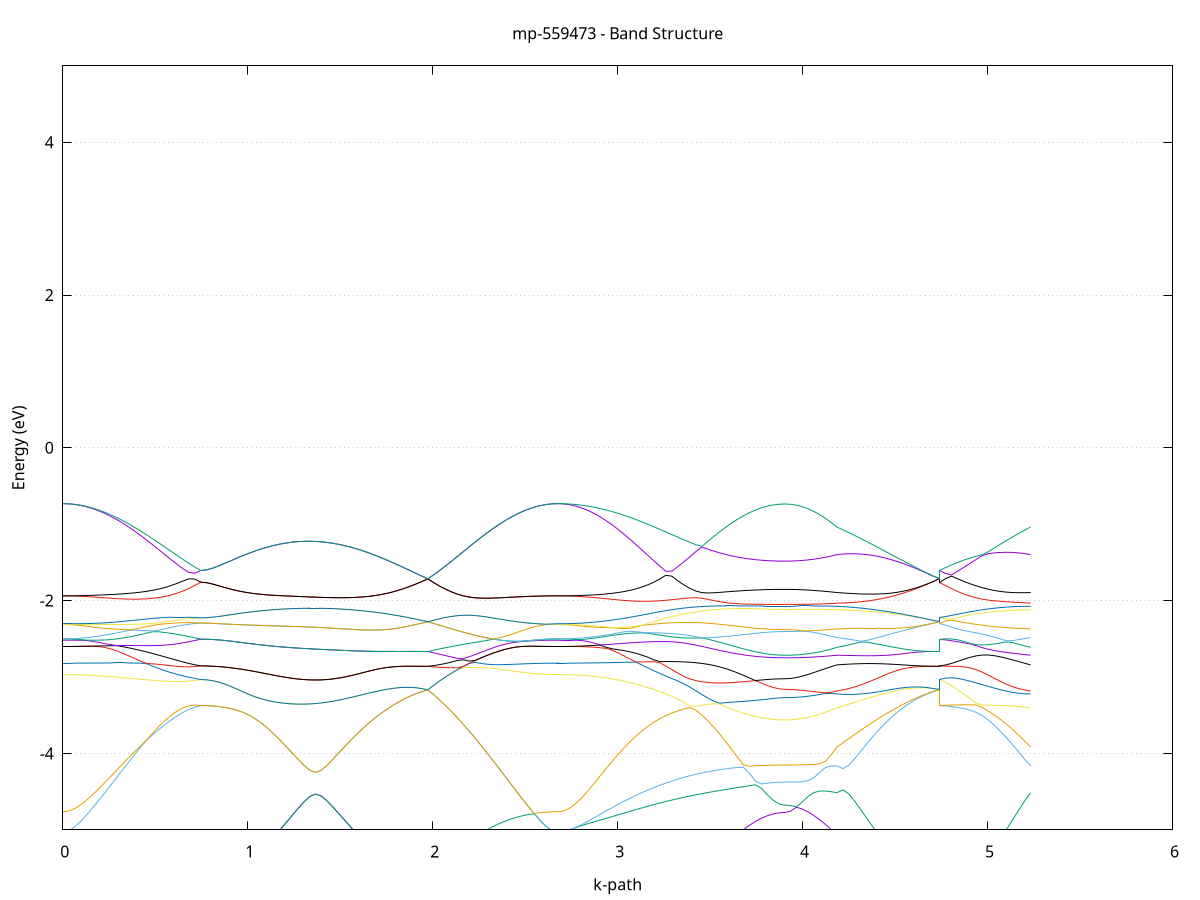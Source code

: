 set title 'mp-559473 - Band Structure'
set xlabel 'k-path'
set ylabel 'Energy (eV)'
set grid y
set yrange [-5:5]
set terminal png size 800,600
set output 'mp-559473_bands_gnuplot.png'
plot '-' using 1:2 with lines notitle, '-' using 1:2 with lines notitle, '-' using 1:2 with lines notitle, '-' using 1:2 with lines notitle, '-' using 1:2 with lines notitle, '-' using 1:2 with lines notitle, '-' using 1:2 with lines notitle, '-' using 1:2 with lines notitle, '-' using 1:2 with lines notitle, '-' using 1:2 with lines notitle, '-' using 1:2 with lines notitle, '-' using 1:2 with lines notitle, '-' using 1:2 with lines notitle, '-' using 1:2 with lines notitle, '-' using 1:2 with lines notitle, '-' using 1:2 with lines notitle, '-' using 1:2 with lines notitle, '-' using 1:2 with lines notitle, '-' using 1:2 with lines notitle, '-' using 1:2 with lines notitle, '-' using 1:2 with lines notitle, '-' using 1:2 with lines notitle, '-' using 1:2 with lines notitle, '-' using 1:2 with lines notitle, '-' using 1:2 with lines notitle, '-' using 1:2 with lines notitle, '-' using 1:2 with lines notitle, '-' using 1:2 with lines notitle, '-' using 1:2 with lines notitle, '-' using 1:2 with lines notitle, '-' using 1:2 with lines notitle, '-' using 1:2 with lines notitle, '-' using 1:2 with lines notitle, '-' using 1:2 with lines notitle, '-' using 1:2 with lines notitle, '-' using 1:2 with lines notitle, '-' using 1:2 with lines notitle, '-' using 1:2 with lines notitle, '-' using 1:2 with lines notitle, '-' using 1:2 with lines notitle, '-' using 1:2 with lines notitle, '-' using 1:2 with lines notitle, '-' using 1:2 with lines notitle, '-' using 1:2 with lines notitle, '-' using 1:2 with lines notitle, '-' using 1:2 with lines notitle, '-' using 1:2 with lines notitle, '-' using 1:2 with lines notitle, '-' using 1:2 with lines notitle, '-' using 1:2 with lines notitle, '-' using 1:2 with lines notitle, '-' using 1:2 with lines notitle, '-' using 1:2 with lines notitle, '-' using 1:2 with lines notitle, '-' using 1:2 with lines notitle, '-' using 1:2 with lines notitle, '-' using 1:2 with lines notitle, '-' using 1:2 with lines notitle, '-' using 1:2 with lines notitle, '-' using 1:2 with lines notitle, '-' using 1:2 with lines notitle, '-' using 1:2 with lines notitle, '-' using 1:2 with lines notitle, '-' using 1:2 with lines notitle, '-' using 1:2 with lines notitle, '-' using 1:2 with lines notitle
0.000000 -22.659897
0.032452 -22.658997
0.064904 -22.656397
0.097357 -22.652097
0.129809 -22.645997
0.162261 -22.638397
0.194713 -22.628997
0.227165 -22.618097
0.259618 -22.605697
0.292070 -22.591697
0.324522 -22.576297
0.356974 -22.559497
0.389427 -22.541297
0.421879 -22.521997
0.454331 -22.501497
0.486783 -22.480097
0.519235 -22.457597
0.551688 -22.434297
0.584140 -22.410197
0.616592 -22.385497
0.649044 -22.360197
0.681496 -22.334397
0.713949 -22.308297
0.746401 -22.282097
0.746401 -22.282097
0.779081 -22.281897
0.811761 -22.281397
0.844441 -22.280297
0.877122 -22.278897
0.909802 -22.277197
0.942482 -22.275097
0.975162 -22.272697
1.007842 -22.270297
1.040522 -22.267597
1.073203 -22.264897
1.105883 -22.262297
1.138563 -22.259897
1.171243 -22.257697
1.203923 -22.255697
1.236603 -22.254097
1.269283 -22.253097
1.301964 -22.252597
1.334644 -22.252497
1.334644 -22.252497
1.366601 -22.253197
1.398557 -22.254297
1.430514 -22.255997
1.462471 -22.258097
1.494428 -22.260697
1.526385 -22.263697
1.558342 -22.266797
1.590298 -22.270197
1.622255 -22.273697
1.654212 -22.277197
1.686169 -22.280497
1.718126 -22.283797
1.750083 -22.286797
1.782039 -22.289597
1.813996 -22.291897
1.845953 -22.293897
1.877910 -22.295497
1.909867 -22.296697
1.941823 -22.297297
1.973780 -22.297697
1.973780 -22.297697
2.005749 -22.324397
2.037718 -22.350897
2.069687 -22.376997
2.101655 -22.402497
2.133624 -22.427397
2.165593 -22.451597
2.197562 -22.474797
2.229530 -22.497097
2.261499 -22.518197
2.293468 -22.537897
2.325437 -22.556497
2.357405 -22.573897
2.389374 -22.589797
2.421343 -22.604097
2.453312 -22.616997
2.485280 -22.628197
2.517249 -22.637897
2.549218 -22.645797
2.581187 -22.651997
2.613155 -22.656197
2.645124 -22.658997
2.677093 -22.659897
2.677093 -22.659897
2.709515 -22.658997
2.741937 -22.656397
2.774358 -22.652097
2.806780 -22.646097
2.839202 -22.638597
2.871624 -22.629497
2.904046 -22.618697
2.936467 -22.606497
2.968889 -22.592897
3.001311 -22.577997
3.033733 -22.561697
3.066155 -22.544397
3.098577 -22.525897
3.130998 -22.506597
3.163420 -22.486297
3.195842 -22.465397
3.228264 -22.443797
3.260686 -22.421797
3.293108 -22.399497
3.325529 -22.376997
3.357951 -22.354397
3.390373 -22.331797
3.422795 -22.309497
3.455217 -22.287597
3.487639 -22.266197
3.520060 -22.268597
3.552482 -22.284397
3.584904 -22.299097
3.584904 -22.299097
3.616861 -22.312497
3.648818 -22.324697
3.680774 -22.335797
3.712731 -22.345397
3.744688 -22.353597
3.776645 -22.360397
3.808602 -22.365697
3.840559 -22.369597
3.872515 -22.371897
3.904472 -22.372697
3.904472 -22.372697
3.935707 -22.371897
3.966941 -22.369597
3.998176 -22.365797
4.029410 -22.360397
4.060645 -22.353497
4.091879 -22.345197
4.123114 -22.335497
4.154348 -22.324397
4.185582 -22.311997
4.185582 -22.311997
4.218142 -22.304797
4.250701 -22.298997
4.283260 -22.294497
4.315820 -22.291397
4.348379 -22.289197
4.380938 -22.287997
4.413498 -22.287697
4.446057 -22.288097
4.478616 -22.288897
4.511176 -22.290197
4.543735 -22.291697
4.576294 -22.293097
4.608854 -22.294497
4.641413 -22.295597
4.673972 -22.296697
4.706532 -22.297397
4.739091 -22.297697
4.739091 -22.282097
4.772016 -22.282797
4.804940 -22.283097
4.837865 -22.283297
4.870789 -22.283097
4.903714 -22.282997
4.936638 -22.282997
4.969563 -22.283297
5.002487 -22.283897
5.035412 -22.285197
5.068336 -22.286997
5.101261 -22.289797
5.134186 -22.293697
5.167110 -22.298497
5.200035 -22.304697
5.232959 -22.311997
e
0.000000 -21.947497
0.032452 -21.947697
0.064904 -21.947897
0.097357 -21.948297
0.129809 -21.948997
0.162261 -21.950297
0.194713 -21.952397
0.227165 -21.955997
0.259618 -21.962197
0.292070 -21.971897
0.324522 -21.984997
0.356974 -22.000797
0.389427 -22.018597
0.421879 -22.038097
0.454331 -22.058897
0.486783 -22.081097
0.519235 -22.104097
0.551688 -22.128097
0.584140 -22.152797
0.616592 -22.177997
0.649044 -22.203797
0.681496 -22.229797
0.713949 -22.255897
0.746401 -22.282097
0.746401 -22.282097
0.779081 -22.281897
0.811761 -22.281397
0.844441 -22.280297
0.877122 -22.278897
0.909802 -22.277197
0.942482 -22.275097
0.975162 -22.272697
1.007842 -22.270297
1.040522 -22.267597
1.073203 -22.264897
1.105883 -22.262297
1.138563 -22.259897
1.171243 -22.257697
1.203923 -22.255697
1.236603 -22.254097
1.269283 -22.253097
1.301964 -22.252597
1.334644 -22.252497
1.334644 -22.252497
1.366601 -22.253097
1.398557 -22.254297
1.430514 -22.255997
1.462471 -22.258097
1.494428 -22.260697
1.526385 -22.263697
1.558342 -22.266797
1.590298 -22.270197
1.622255 -22.273697
1.654212 -22.277197
1.686169 -22.280497
1.718126 -22.283797
1.750083 -22.286797
1.782039 -22.289597
1.813996 -22.291897
1.845953 -22.293897
1.877910 -22.295497
1.909867 -22.296697
1.941823 -22.297297
1.973780 -22.297697
1.973780 -22.297697
2.005749 -22.270697
2.037718 -22.243597
2.069687 -22.216797
2.101655 -22.190297
2.133624 -22.164097
2.165593 -22.138597
2.197562 -22.113597
2.229530 -22.089497
2.261499 -22.066097
2.293468 -22.043997
2.325437 -22.023397
2.357405 -22.004097
2.389374 -21.986097
2.421343 -21.969597
2.453312 -21.954797
2.485280 -21.944797
2.517249 -21.945697
2.549218 -21.946397
2.581187 -21.946897
2.613155 -21.947297
2.645124 -21.947497
2.677093 -21.947497
2.677093 -21.947497
2.709515 -21.947697
2.741937 -21.947797
2.774358 -21.947997
2.806780 -21.948397
2.839202 -21.948897
2.871624 -21.949597
2.904046 -21.951297
2.936467 -21.954997
2.968889 -21.962197
3.001311 -21.973297
3.033733 -21.987397
3.066155 -22.003397
3.098577 -22.020597
3.130998 -22.038897
3.163420 -22.057797
3.195842 -22.077297
3.228264 -22.097197
3.260686 -22.117397
3.293108 -22.137597
3.325529 -22.157597
3.357951 -22.177397
3.390373 -22.196897
3.422795 -22.215897
3.455217 -22.234297
3.487639 -22.251797
3.520060 -22.245497
3.552482 -22.225597
3.584904 -22.206697
3.584904 -22.206697
3.616861 -22.189297
3.648818 -22.172897
3.680774 -22.158097
3.712731 -22.144697
3.744688 -22.132897
3.776645 -22.123097
3.808602 -22.115197
3.840559 -22.109397
3.872515 -22.105897
3.904472 -22.104697
3.904472 -22.104697
3.935707 -22.106197
3.966941 -22.110297
3.998176 -22.117097
4.029410 -22.126197
4.060645 -22.137397
4.091879 -22.150597
4.123114 -22.165497
4.154348 -22.181897
4.185582 -22.199497
4.185582 -22.199497
4.218142 -22.210897
4.250701 -22.221697
4.283260 -22.231897
4.315820 -22.241397
4.348379 -22.250097
4.380938 -22.258097
4.413498 -22.265397
4.446057 -22.271897
4.478616 -22.277597
4.511176 -22.282697
4.543735 -22.286897
4.576294 -22.290397
4.608854 -22.292997
4.641413 -22.295097
4.673972 -22.296597
4.706532 -22.297397
4.739091 -22.297697
4.739091 -22.282097
4.772016 -22.281197
4.804940 -22.279697
4.837865 -22.277697
4.870789 -22.274997
4.903714 -22.271797
4.936638 -22.267797
4.969563 -22.263197
5.002487 -22.257797
5.035412 -22.251697
5.068336 -22.244797
5.101261 -22.237197
5.134186 -22.228797
5.167110 -22.219697
5.200035 -22.209897
5.232959 -22.199497
e
0.000000 -21.947497
0.032452 -21.947597
0.064904 -21.947497
0.097357 -21.947397
0.129809 -21.947297
0.162261 -21.947097
0.194713 -21.946797
0.227165 -21.946597
0.259618 -21.946397
0.292070 -21.946097
0.324522 -21.945697
0.356974 -21.945297
0.389427 -21.944997
0.421879 -21.944597
0.454331 -21.944197
0.486783 -21.943797
0.519235 -21.943397
0.551688 -21.943097
0.584140 -21.942897
0.616592 -21.942497
0.649044 -21.942097
0.681496 -21.941797
0.713949 -21.941397
0.746401 -21.941197
0.746401 -21.941197
0.779081 -21.941397
0.811761 -21.941897
0.844441 -21.942697
0.877122 -21.943897
0.909802 -21.945297
0.942482 -21.947097
0.975162 -21.949197
1.007842 -21.951497
1.040522 -21.953797
1.073203 -21.956297
1.105883 -21.958797
1.138563 -21.961297
1.171243 -21.963497
1.203923 -21.965397
1.236603 -21.966997
1.269283 -21.967997
1.301964 -21.968697
1.334644 -21.968597
1.334644 -21.968597
1.366601 -21.968097
1.398557 -21.966997
1.430514 -21.965297
1.462471 -21.963197
1.494428 -21.960597
1.526385 -21.957697
1.558342 -21.954397
1.590298 -21.950897
1.622255 -21.947397
1.654212 -21.943697
1.686169 -21.940097
1.718126 -21.936497
1.750083 -21.933097
1.782039 -21.929997
1.813996 -21.926897
1.845953 -21.923997
1.877910 -21.921397
1.909867 -21.919197
1.941823 -21.917197
1.973780 -21.915597
1.973780 -21.915597
2.005749 -21.917897
2.037718 -21.920197
2.069687 -21.922497
2.101655 -21.924897
2.133624 -21.927097
2.165593 -21.929197
2.197562 -21.931297
2.229530 -21.933397
2.261499 -21.935097
2.293468 -21.936797
2.325437 -21.938397
2.357405 -21.940097
2.389374 -21.941397
2.421343 -21.942697
2.453312 -21.943897
2.485280 -21.944797
2.517249 -21.945697
2.549218 -21.946397
2.581187 -21.946897
2.613155 -21.947297
2.645124 -21.947497
2.677093 -21.947497
2.677093 -21.947497
2.709515 -21.947597
2.741937 -21.947697
2.774358 -21.947797
2.806780 -21.948097
2.839202 -21.948497
2.871624 -21.949497
2.904046 -21.950297
2.936467 -21.951097
2.968889 -21.951997
3.001311 -21.952997
3.033733 -21.954197
3.066155 -21.955297
3.098577 -21.956497
3.130998 -21.957797
3.163420 -21.959197
3.195842 -21.960597
3.228264 -21.962097
3.260686 -21.963597
3.293108 -21.965197
3.325529 -21.966697
3.357951 -21.968297
3.390373 -21.969797
3.422795 -21.971497
3.455217 -21.972997
3.487639 -21.974597
3.520060 -21.976097
3.552482 -21.977597
3.584904 -21.979097
3.584904 -21.979097
3.616861 -21.980597
3.648818 -21.981897
3.680774 -21.983297
3.712731 -21.984497
3.744688 -21.985697
3.776645 -21.986697
3.808602 -21.987597
3.840559 -21.988297
3.872515 -21.988697
3.904472 -21.988897
3.904472 -21.988897
3.935707 -21.988697
3.966941 -21.988197
3.998176 -21.987397
4.029410 -21.986297
4.060645 -21.984797
4.091879 -21.983097
4.123114 -21.981097
4.154348 -21.978797
4.185582 -21.976297
4.185582 -21.976297
4.218142 -21.974597
4.250701 -21.972097
4.283260 -21.968997
4.315820 -21.965297
4.348379 -21.961097
4.380938 -21.956597
4.413498 -21.951897
4.446057 -21.947097
4.478616 -21.942297
4.511176 -21.937797
4.543735 -21.933497
4.576294 -21.929397
4.608854 -21.925797
4.641413 -21.922397
4.673972 -21.919597
4.706532 -21.917397
4.739091 -21.915597
4.739091 -21.941197
4.772016 -21.941597
4.804940 -21.942097
4.837865 -21.942697
4.870789 -21.943297
4.903714 -21.944297
4.936638 -21.945697
4.969563 -21.947997
5.002487 -21.951197
5.035412 -21.955097
5.068336 -21.959497
5.101261 -21.963797
5.134186 -21.967797
5.167110 -21.971197
5.200035 -21.974097
5.232959 -21.976297
e
0.000000 -21.905297
0.032452 -21.905397
0.064904 -21.905497
0.097357 -21.905897
0.129809 -21.906797
0.162261 -21.908997
0.194713 -21.913697
0.227165 -21.920497
0.259618 -21.927097
0.292070 -21.932097
0.324522 -21.935197
0.356974 -21.936997
0.389427 -21.938197
0.421879 -21.938897
0.454331 -21.939397
0.486783 -21.939797
0.519235 -21.940097
0.551688 -21.940397
0.584140 -21.940597
0.616592 -21.940697
0.649044 -21.940897
0.681496 -21.940997
0.713949 -21.940997
0.746401 -21.941197
0.746401 -21.941197
0.779081 -21.941297
0.811761 -21.941897
0.844441 -21.942697
0.877122 -21.943897
0.909802 -21.945297
0.942482 -21.947097
0.975162 -21.949197
1.007842 -21.951497
1.040522 -21.953797
1.073203 -21.956297
1.105883 -21.958797
1.138563 -21.961297
1.171243 -21.963497
1.203923 -21.965397
1.236603 -21.966997
1.269283 -21.967997
1.301964 -21.968697
1.334644 -21.968597
1.334644 -21.968597
1.366601 -21.968097
1.398557 -21.966997
1.430514 -21.965297
1.462471 -21.963197
1.494428 -21.960497
1.526385 -21.957697
1.558342 -21.954397
1.590298 -21.950897
1.622255 -21.947397
1.654212 -21.943697
1.686169 -21.940097
1.718126 -21.936497
1.750083 -21.933097
1.782039 -21.929997
1.813996 -21.926897
1.845953 -21.923997
1.877910 -21.921397
1.909867 -21.919197
1.941823 -21.917197
1.973780 -21.915597
1.973780 -21.915597
2.005749 -21.917897
2.037718 -21.920197
2.069687 -21.922497
2.101655 -21.924897
2.133624 -21.927097
2.165593 -21.929197
2.197562 -21.931297
2.229530 -21.933397
2.261499 -21.935097
2.293468 -21.936797
2.325437 -21.938397
2.357405 -21.940097
2.389374 -21.941397
2.421343 -21.942697
2.453312 -21.943897
2.485280 -21.941797
2.517249 -21.930897
2.549218 -21.921697
2.581187 -21.914497
2.613155 -21.909397
2.645124 -21.906297
2.677093 -21.905297
2.677093 -21.905297
2.709515 -21.905197
2.741937 -21.904997
2.774358 -21.904697
2.806780 -21.904397
2.839202 -21.904097
2.871624 -21.909697
2.904046 -21.918597
2.936467 -21.926997
2.968889 -21.933397
3.001311 -21.936897
3.033733 -21.938597
3.066155 -21.939397
3.098577 -21.939797
3.130998 -21.939997
3.163420 -21.939997
3.195842 -21.939997
3.228264 -21.939797
3.260686 -21.939597
3.293108 -21.939397
3.325529 -21.939097
3.357951 -21.938697
3.390373 -21.938397
3.422795 -21.938097
3.455217 -21.937797
3.487639 -21.937297
3.520060 -21.936997
3.552482 -21.936597
3.584904 -21.936397
3.584904 -21.936397
3.616861 -21.936597
3.648818 -21.937497
3.680774 -21.938197
3.712731 -21.938497
3.744688 -21.938597
3.776645 -21.938397
3.808602 -21.938097
3.840559 -21.937497
3.872515 -21.937097
3.904472 -21.936997
3.904472 -21.936997
3.935707 -21.937097
3.966941 -21.937197
3.998176 -21.937297
4.029410 -21.937297
4.060645 -21.937397
4.091879 -21.937397
4.123114 -21.937597
4.154348 -21.937697
4.185582 -21.937797
4.185582 -21.937797
4.218142 -21.937497
4.250701 -21.936897
4.283260 -21.936197
4.315820 -21.935397
4.348379 -21.934297
4.380938 -21.933197
4.413498 -21.931797
4.446057 -21.930297
4.478616 -21.928797
4.511176 -21.927297
4.543735 -21.925697
4.576294 -21.923997
4.608854 -21.922197
4.641413 -21.920497
4.673972 -21.918797
4.706532 -21.917097
4.739091 -21.915597
4.739091 -21.941197
4.772016 -21.940797
4.804940 -21.940497
4.837865 -21.940097
4.870789 -21.939597
4.903714 -21.939097
4.936638 -21.938497
4.969563 -21.937897
5.002487 -21.937297
5.035412 -21.936597
5.068336 -21.937397
5.101261 -21.937897
5.134186 -21.938097
5.167110 -21.938097
5.200035 -21.937997
5.232959 -21.937797
e
0.000000 -21.880997
0.032452 -21.881897
0.064904 -21.884197
0.097357 -21.887997
0.129809 -21.892897
0.162261 -21.897897
0.194713 -21.901297
0.227165 -21.902997
0.259618 -21.903897
0.292070 -21.904497
0.324522 -21.904897
0.356974 -21.905297
0.389427 -21.905697
0.421879 -21.906097
0.454331 -21.906397
0.486783 -21.906597
0.519235 -21.906697
0.551688 -21.906797
0.584140 -21.906797
0.616592 -21.906597
0.649044 -21.906297
0.681496 -21.905897
0.713949 -21.905297
0.746401 -21.904697
0.746401 -21.904697
0.779081 -21.904697
0.811761 -21.904897
0.844441 -21.905197
0.877122 -21.905497
0.909802 -21.905897
0.942482 -21.906297
0.975162 -21.906797
1.007842 -21.907197
1.040522 -21.907497
1.073203 -21.907797
1.105883 -21.907997
1.138563 -21.908197
1.171243 -21.908397
1.203923 -21.908497
1.236603 -21.908597
1.269283 -21.908597
1.301964 -21.908597
1.334644 -21.908497
1.334644 -21.908497
1.366601 -21.908497
1.398557 -21.908397
1.430514 -21.908397
1.462471 -21.908397
1.494428 -21.908397
1.526385 -21.908497
1.558342 -21.908497
1.590298 -21.908497
1.622255 -21.908697
1.654212 -21.908797
1.686169 -21.908997
1.718126 -21.909297
1.750083 -21.909597
1.782039 -21.910097
1.813996 -21.910597
1.845953 -21.911197
1.877910 -21.911897
1.909867 -21.912897
1.941823 -21.914097
1.973780 -21.915597
1.973780 -21.915597
2.005749 -21.913097
2.037718 -21.910797
2.069687 -21.908497
2.101655 -21.906197
2.133624 -21.903897
2.165593 -21.901697
2.197562 -21.899597
2.229530 -21.897697
2.261499 -21.895597
2.293468 -21.893397
2.325437 -21.891597
2.357405 -21.889997
2.389374 -21.888297
2.421343 -21.886897
2.453312 -21.885597
2.485280 -21.884497
2.517249 -21.883497
2.549218 -21.882497
2.581187 -21.881797
2.613155 -21.881397
2.645124 -21.881097
2.677093 -21.880997
2.677093 -21.880997
2.709515 -21.881897
2.741937 -21.884397
2.774358 -21.888597
2.806780 -21.894297
2.839202 -21.901397
2.871624 -21.903697
2.904046 -21.903297
2.936467 -21.902797
2.968889 -21.902197
3.001311 -21.901697
3.033733 -21.901197
3.066155 -21.900797
3.098577 -21.900997
3.130998 -21.902497
3.163420 -21.904797
3.195842 -21.907497
3.228264 -21.910197
3.260686 -21.912897
3.293108 -21.915597
3.325529 -21.918197
3.357951 -21.920697
3.390373 -21.923297
3.422795 -21.925697
3.455217 -21.928097
3.487639 -21.930297
3.520060 -21.932297
3.552482 -21.933997
3.584904 -21.935497
3.584904 -21.935497
3.616861 -21.936097
3.648818 -21.935697
3.680774 -21.935597
3.712731 -21.935397
3.744688 -21.935197
3.776645 -21.935097
3.808602 -21.934897
3.840559 -21.934897
3.872515 -21.934797
3.904472 -21.934797
3.904472 -21.934797
3.935707 -21.934697
3.966941 -21.934497
3.998176 -21.933997
4.029410 -21.933397
4.060645 -21.932797
4.091879 -21.932197
4.123114 -21.931697
4.154348 -21.931297
4.185582 -21.930897
4.185582 -21.930897
4.218142 -21.929097
4.250701 -21.927297
4.283260 -21.925497
4.315820 -21.923697
4.348379 -21.921797
4.380938 -21.920197
4.413498 -21.918497
4.446057 -21.916897
4.478616 -21.915497
4.511176 -21.914597
4.543735 -21.913797
4.576294 -21.913097
4.608854 -21.912797
4.641413 -21.912797
4.673972 -21.913197
4.706532 -21.914197
4.739091 -21.915597
4.739091 -21.904697
4.772016 -21.908297
4.804940 -21.912297
4.837865 -21.916597
4.870789 -21.920997
4.903714 -21.925397
4.936638 -21.929397
4.969563 -21.932797
5.002487 -21.935097
5.035412 -21.936497
5.068336 -21.935797
5.101261 -21.934997
5.134186 -21.934097
5.167110 -21.933097
5.200035 -21.931997
5.232959 -21.930897
e
0.000000 -21.880997
0.032452 -21.881097
0.064904 -21.881297
0.097357 -21.881697
0.129809 -21.882297
0.162261 -21.882997
0.194713 -21.883797
0.227165 -21.884797
0.259618 -21.885997
0.292070 -21.887197
0.324522 -21.888397
0.356974 -21.889797
0.389427 -21.891197
0.421879 -21.892597
0.454331 -21.893997
0.486783 -21.895397
0.519235 -21.896897
0.551688 -21.898297
0.584140 -21.899697
0.616592 -21.900897
0.649044 -21.901997
0.681496 -21.902997
0.713949 -21.903897
0.746401 -21.904697
0.746401 -21.904697
0.779081 -21.904697
0.811761 -21.904897
0.844441 -21.905197
0.877122 -21.905497
0.909802 -21.905897
0.942482 -21.906297
0.975162 -21.906797
1.007842 -21.907197
1.040522 -21.907497
1.073203 -21.907697
1.105883 -21.907997
1.138563 -21.908197
1.171243 -21.908397
1.203923 -21.908497
1.236603 -21.908597
1.269283 -21.908597
1.301964 -21.908597
1.334644 -21.908497
1.334644 -21.908497
1.366601 -21.908497
1.398557 -21.908397
1.430514 -21.908397
1.462471 -21.908397
1.494428 -21.908397
1.526385 -21.908497
1.558342 -21.908497
1.590298 -21.908497
1.622255 -21.908697
1.654212 -21.908797
1.686169 -21.908997
1.718126 -21.909197
1.750083 -21.909597
1.782039 -21.910097
1.813996 -21.910597
1.845953 -21.911197
1.877910 -21.911897
1.909867 -21.912897
1.941823 -21.914097
1.973780 -21.915597
1.973780 -21.915597
2.005749 -21.913097
2.037718 -21.910797
2.069687 -21.908497
2.101655 -21.906197
2.133624 -21.903897
2.165593 -21.901697
2.197562 -21.899597
2.229530 -21.897697
2.261499 -21.895597
2.293468 -21.893397
2.325437 -21.891597
2.357405 -21.889997
2.389374 -21.888297
2.421343 -21.886897
2.453312 -21.885597
2.485280 -21.884497
2.517249 -21.883497
2.549218 -21.882497
2.581187 -21.881797
2.613155 -21.881397
2.645124 -21.881097
2.677093 -21.880997
2.677093 -21.880997
2.709515 -21.881197
2.741937 -21.881497
2.774358 -21.881997
2.806780 -21.882897
2.839202 -21.883897
2.871624 -21.885197
2.904046 -21.886697
2.936467 -21.888297
2.968889 -21.890197
3.001311 -21.892197
3.033733 -21.894197
3.066155 -21.896297
3.098577 -21.897997
3.130998 -21.898497
3.163420 -21.898197
3.195842 -21.897697
3.228264 -21.897297
3.260686 -21.897097
3.293108 -21.896897
3.325529 -21.896697
3.357951 -21.896697
3.390373 -21.896797
3.422795 -21.897097
3.455217 -21.897597
3.487639 -21.898197
3.520060 -21.899097
3.552482 -21.900097
3.584904 -21.901397
3.584904 -21.901397
3.616861 -21.902997
3.648818 -21.904597
3.680774 -21.906597
3.712731 -21.908597
3.744688 -21.910597
3.776645 -21.912497
3.808602 -21.914397
3.840559 -21.916097
3.872515 -21.917097
3.904472 -21.917497
3.904472 -21.917497
3.935707 -21.917197
3.966941 -21.916297
3.998176 -21.914997
4.029410 -21.913097
4.060645 -21.910997
4.091879 -21.908697
4.123114 -21.906497
4.154348 -21.904197
4.185582 -21.902097
4.185582 -21.902097
4.218142 -21.902097
4.250701 -21.902097
4.283260 -21.902397
4.315820 -21.902597
4.348379 -21.902897
4.380938 -21.903397
4.413498 -21.903897
4.446057 -21.904697
4.478616 -21.905497
4.511176 -21.906497
4.543735 -21.907497
4.576294 -21.908697
4.608854 -21.909897
4.641413 -21.911097
4.673972 -21.912497
4.706532 -21.913997
4.739091 -21.915597
4.739091 -21.904697
4.772016 -21.901497
4.804940 -21.898697
4.837865 -21.896397
4.870789 -21.894597
4.903714 -21.893197
4.936638 -21.892497
4.969563 -21.892197
5.002487 -21.892197
5.035412 -21.892697
5.068336 -21.893397
5.101261 -21.894597
5.134186 -21.896097
5.167110 -21.897797
5.200035 -21.899797
5.232959 -21.902097
e
0.000000 -8.019297
0.032452 -8.017697
0.064904 -8.013097
0.097357 -8.005397
0.129809 -7.994697
0.162261 -7.980997
0.194713 -7.964197
0.227165 -7.944597
0.259618 -7.921997
0.292070 -7.896497
0.324522 -7.868297
0.356974 -7.837197
0.389427 -7.803497
0.421879 -7.767097
0.454331 -7.728097
0.486783 -7.686697
0.519235 -7.642797
0.551688 -7.596497
0.584140 -7.547897
0.616592 -7.496997
0.649044 -7.443997
0.681496 -7.388997
0.713949 -7.332297
0.746401 -7.277497
0.746401 -7.277497
0.779081 -7.307097
0.811761 -7.353097
0.844441 -7.401597
0.877122 -7.450497
0.909802 -7.498897
0.942482 -7.546197
0.975162 -7.591797
1.007842 -7.635197
1.040522 -7.675897
1.073203 -7.713597
1.105883 -7.747997
1.138563 -7.778897
1.171243 -7.805997
1.203923 -7.829097
1.236603 -7.848097
1.269283 -7.862897
1.301964 -7.873497
1.334644 -7.879697
1.334644 -7.879697
1.366601 -7.881597
1.398557 -7.879297
1.430514 -7.872797
1.462471 -7.862297
1.494428 -7.847697
1.526385 -7.829197
1.558342 -7.806897
1.590298 -7.780797
1.622255 -7.751297
1.654212 -7.718497
1.686169 -7.682697
1.718126 -7.644097
1.750083 -7.602997
1.782039 -7.559797
1.813996 -7.514897
1.845953 -7.468797
1.877910 -7.421897
1.909867 -7.374697
1.941823 -7.327797
1.973780 -7.281797
1.973780 -7.281797
2.005749 -7.344797
2.037718 -7.405297
2.069687 -7.463197
2.101655 -7.518597
2.133624 -7.571297
2.165593 -7.621297
2.197562 -7.668497
2.229530 -7.712897
2.261499 -7.754497
2.293468 -7.793097
2.325437 -7.828797
2.357405 -7.861597
2.389374 -7.891297
2.421343 -7.917997
2.453312 -7.941597
2.485280 -7.962197
2.517249 -7.979597
2.549218 -7.993797
2.581187 -8.004897
2.613155 -8.012897
2.645124 -8.017697
2.677093 -8.019297
2.677093 -8.019297
2.709515 -8.018497
2.741937 -8.016297
2.774358 -8.012597
2.806780 -8.007597
2.839202 -8.001397
2.871624 -7.994297
2.904046 -7.986197
2.936467 -7.977597
2.968889 -7.968497
3.001311 -7.959197
3.033733 -7.949897
3.066155 -7.940697
3.098577 -7.931697
3.130998 -7.923197
3.163420 -7.915197
3.195842 -7.907797
3.228264 -7.900997
3.260686 -7.894797
3.293108 -7.889297
3.325529 -7.884397
3.357951 -7.880097
3.390373 -7.876397
3.422795 -7.873197
3.455217 -7.870397
3.487639 -7.868097
3.520060 -7.866197
3.552482 -7.864697
3.584904 -7.863497
3.584904 -7.863497
3.616861 -7.864297
3.648818 -7.894997
3.680774 -7.927097
3.712731 -7.955197
3.744688 -7.978997
3.776645 -7.998497
3.808602 -8.013697
3.840559 -8.024597
3.872515 -8.031097
3.904472 -8.033297
3.904472 -8.033297
3.935707 -8.031197
3.966941 -8.024697
3.998176 -8.013797
4.029410 -7.998697
4.060645 -7.979297
4.091879 -7.955597
4.123114 -7.927697
4.154348 -7.895797
4.185582 -7.865397
4.185582 -7.865397
4.218142 -7.865697
4.250701 -7.861797
4.283260 -7.852097
4.315820 -7.836797
4.348379 -7.815797
4.380938 -7.789497
4.413498 -7.758097
4.446057 -7.721797
4.478616 -7.681297
4.511176 -7.636797
4.543735 -7.588997
4.576294 -7.538697
4.608854 -7.486597
4.641413 -7.433697
4.673972 -7.380997
4.706532 -7.329997
4.739091 -7.281797
4.739091 -7.277497
4.772016 -7.327497
4.804940 -7.376697
4.837865 -7.425197
4.870789 -7.474497
4.903714 -7.527797
4.936638 -7.581997
4.969563 -7.633897
5.002487 -7.681797
5.035412 -7.724997
5.068336 -7.762997
5.101261 -7.795397
5.134186 -7.821797
5.167110 -7.841997
5.200035 -7.856097
5.232959 -7.865397
e
0.000000 -8.019297
0.032452 -8.017697
0.064904 -8.012997
0.097357 -8.005297
0.129809 -7.994397
0.162261 -7.980497
0.194713 -7.963497
0.227165 -7.943497
0.259618 -7.920497
0.292070 -7.894397
0.324522 -7.865397
0.356974 -7.833497
0.389427 -7.798697
0.421879 -7.761097
0.454331 -7.720597
0.486783 -7.677397
0.519235 -7.631497
0.551688 -7.582897
0.584140 -7.531797
0.616592 -7.478097
0.649044 -7.421897
0.681496 -7.363497
0.713949 -7.303797
0.746401 -7.277497
0.746401 -7.277497
0.779081 -7.307097
0.811761 -7.353097
0.844441 -7.401597
0.877122 -7.450497
0.909802 -7.498897
0.942482 -7.546197
0.975162 -7.591797
1.007842 -7.635197
1.040522 -7.675897
1.073203 -7.713597
1.105883 -7.747997
1.138563 -7.778897
1.171243 -7.805997
1.203923 -7.829097
1.236603 -7.848097
1.269283 -7.862897
1.301964 -7.873497
1.334644 -7.879697
1.334644 -7.879697
1.366601 -7.881597
1.398557 -7.879297
1.430514 -7.872797
1.462471 -7.862297
1.494428 -7.847697
1.526385 -7.829197
1.558342 -7.806897
1.590298 -7.780797
1.622255 -7.751297
1.654212 -7.718497
1.686169 -7.682697
1.718126 -7.644097
1.750083 -7.602997
1.782039 -7.559797
1.813996 -7.514897
1.845953 -7.468797
1.877910 -7.421897
1.909867 -7.374697
1.941823 -7.327797
1.973780 -7.281797
1.973780 -7.281797
2.005749 -7.344797
2.037718 -7.405297
2.069687 -7.463197
2.101655 -7.518597
2.133624 -7.571297
2.165593 -7.621297
2.197562 -7.668497
2.229530 -7.712897
2.261499 -7.754497
2.293468 -7.793097
2.325437 -7.828797
2.357405 -7.861597
2.389374 -7.891297
2.421343 -7.917997
2.453312 -7.941597
2.485280 -7.962197
2.517249 -7.979597
2.549218 -7.993797
2.581187 -8.004897
2.613155 -8.012897
2.645124 -8.017697
2.677093 -8.019297
2.677093 -8.019297
2.709515 -8.016897
2.741937 -8.009997
2.774358 -7.998497
2.806780 -7.982297
2.839202 -7.961697
2.871624 -7.936397
2.904046 -7.906697
2.936467 -7.872597
2.968889 -7.833997
3.001311 -7.791097
3.033733 -7.743897
3.066155 -7.692597
3.098577 -7.637097
3.130998 -7.577697
3.163420 -7.514297
3.195842 -7.447097
3.228264 -7.376297
3.260686 -7.301997
3.293108 -7.266897
3.325529 -7.342897
3.357951 -7.415497
3.390373 -7.484497
3.422795 -7.549797
3.455217 -7.611297
3.487639 -7.668897
3.520060 -7.722397
3.552482 -7.771897
3.584904 -7.817197
3.584904 -7.817197
3.616861 -7.855897
3.648818 -7.860897
3.680774 -7.860397
3.712731 -7.859897
3.744688 -7.859597
3.776645 -7.859297
3.808602 -7.859097
3.840559 -7.858897
3.872515 -7.858797
3.904472 -7.858797
3.904472 -7.858797
3.935707 -7.858897
3.966941 -7.858997
3.998176 -7.859097
4.029410 -7.859397
4.060645 -7.859697
4.091879 -7.860097
4.123114 -7.860597
4.154348 -7.861097
4.185582 -7.856197
4.185582 -7.856197
4.218142 -7.835997
4.250701 -7.812597
4.283260 -7.787497
4.315820 -7.760997
4.348379 -7.733097
4.380938 -7.703597
4.413498 -7.672697
4.446057 -7.640197
4.478616 -7.606297
4.511176 -7.570897
4.543735 -7.533997
4.576294 -7.495597
4.608854 -7.455697
4.641413 -7.414397
4.673972 -7.371597
4.706532 -7.327397
4.739091 -7.281797
4.739091 -7.277497
4.772016 -7.286297
4.804940 -7.343897
4.837865 -7.402597
4.870789 -7.458897
4.903714 -7.508497
4.936638 -7.552797
4.969563 -7.594397
5.002487 -7.633997
5.035412 -7.671697
5.068336 -7.707497
5.101261 -7.741497
5.134186 -7.773497
5.167110 -7.803697
5.200035 -7.831797
5.232959 -7.856197
e
0.000000 -6.752897
0.032452 -6.750997
0.064904 -6.745497
0.097357 -6.736397
0.129809 -6.723797
0.162261 -6.707797
0.194713 -6.688497
0.227165 -6.666297
0.259618 -6.641397
0.292070 -6.614197
0.324522 -6.585397
0.356974 -6.556597
0.389427 -6.555197
0.421879 -6.608297
0.454331 -6.672597
0.486783 -6.740697
0.519235 -6.810197
0.551688 -6.879597
0.584140 -6.948297
0.616592 -7.015897
0.649044 -7.081997
0.681496 -7.146297
0.713949 -7.207897
0.746401 -7.231897
0.746401 -7.231897
0.779081 -7.204497
0.811761 -7.164897
0.844441 -7.126997
0.877122 -7.092197
0.909802 -7.060897
0.942482 -7.033297
0.975162 -7.009097
1.007842 -6.988097
1.040522 -6.969897
1.073203 -6.954197
1.105883 -6.940797
1.138563 -6.929397
1.171243 -6.919697
1.203923 -6.911597
1.236603 -6.904997
1.269283 -6.899797
1.301964 -6.895897
1.334644 -6.893397
1.334644 -6.893397
1.366601 -6.892397
1.398557 -6.892697
1.430514 -6.894397
1.462471 -6.897697
1.494428 -6.902697
1.526385 -6.909497
1.558342 -6.918197
1.590298 -6.929097
1.622255 -6.942297
1.654212 -6.958097
1.686169 -6.976697
1.718126 -6.998197
1.750083 -7.022897
1.782039 -7.050897
1.813996 -7.082197
1.845953 -7.116597
1.877910 -7.154197
1.909867 -7.194497
1.941823 -7.237197
1.973780 -7.281797
1.973780 -7.281797
2.005749 -7.216497
2.037718 -7.148897
2.069687 -7.078997
2.101655 -7.007197
2.133624 -6.933397
2.165593 -6.858097
2.197562 -6.781697
2.229530 -6.704797
2.261499 -6.629197
2.293468 -6.558397
2.325437 -6.501097
2.357405 -6.480297
2.389374 -6.530097
2.421343 -6.575597
2.453312 -6.616197
2.485280 -6.651897
2.517249 -6.682497
2.549218 -6.707597
2.581187 -6.727397
2.613155 -6.741497
2.645124 -6.749997
2.677093 -6.752897
2.677093 -6.752897
2.709515 -6.751197
2.741937 -6.745997
2.774358 -6.737397
2.806780 -6.725297
2.839202 -6.709597
2.871624 -6.690397
2.904046 -6.667597
2.936467 -6.641197
2.968889 -6.611297
3.001311 -6.578197
3.033733 -6.569397
3.066155 -6.656597
3.098577 -6.748897
3.130998 -6.840997
3.163420 -6.931397
3.195842 -7.019497
3.228264 -7.104897
3.260686 -7.187497
3.293108 -7.224297
3.325529 -7.143397
3.357951 -7.059697
3.390373 -6.981497
3.422795 -7.036097
3.455217 -7.092897
3.487639 -7.147097
3.520060 -7.198597
3.552482 -7.246997
3.584904 -7.292097
3.584904 -7.292097
3.616861 -7.332997
3.648818 -7.370297
3.680774 -7.403597
3.712731 -7.432997
3.744688 -7.458097
3.776645 -7.478797
3.808602 -7.494997
3.840559 -7.506697
3.872515 -7.513797
3.904472 -7.516097
3.904472 -7.516097
3.935707 -7.513397
3.966941 -7.505397
3.998176 -7.492197
4.029410 -7.473697
4.060645 -7.450097
4.091879 -7.421497
4.123114 -7.388197
4.154348 -7.350297
4.185582 -7.307897
4.185582 -7.307897
4.218142 -7.281797
4.250701 -7.255797
4.283260 -7.230397
4.315820 -7.205897
4.348379 -7.182897
4.380938 -7.161997
4.413498 -7.143997
4.446057 -7.129597
4.478616 -7.119797
4.511176 -7.115397
4.543735 -7.117497
4.576294 -7.126597
4.608854 -7.143297
4.641413 -7.167697
4.673972 -7.199497
4.706532 -7.237897
4.739091 -7.281797
4.739091 -7.231897
4.772016 -7.227097
4.804940 -7.178197
4.837865 -7.136997
4.870789 -7.111497
4.903714 -7.100597
4.936638 -7.100597
4.969563 -7.109197
5.002487 -7.124497
5.035412 -7.144697
5.068336 -7.168397
5.101261 -7.194497
5.134186 -7.222197
5.167110 -7.250597
5.200035 -7.279397
5.232959 -7.307997
e
0.000000 -6.528697
0.032452 -6.527997
0.064904 -6.525897
0.097357 -6.522397
0.129809 -6.517597
0.162261 -6.511597
0.194713 -6.504597
0.227165 -6.496997
0.259618 -6.489797
0.292070 -6.485097
0.324522 -6.487897
0.356974 -6.505597
0.389427 -6.516497
0.421879 -6.510897
0.454331 -6.583597
0.486783 -6.660097
0.519235 -6.737197
0.551688 -6.813597
0.584140 -6.888697
0.616592 -6.962197
0.649044 -7.033797
0.681496 -7.103497
0.713949 -7.170697
0.746401 -7.231897
0.746401 -7.231897
0.779081 -7.204497
0.811761 -7.164897
0.844441 -7.126997
0.877122 -7.092197
0.909802 -7.060897
0.942482 -7.033297
0.975162 -7.009097
1.007842 -6.988097
1.040522 -6.969897
1.073203 -6.954197
1.105883 -6.940797
1.138563 -6.929397
1.171243 -6.919697
1.203923 -6.911597
1.236603 -6.904997
1.269283 -6.899797
1.301964 -6.895897
1.334644 -6.893397
1.334644 -6.893397
1.366601 -6.892397
1.398557 -6.892697
1.430514 -6.894397
1.462471 -6.897697
1.494428 -6.902697
1.526385 -6.909497
1.558342 -6.918197
1.590298 -6.929097
1.622255 -6.942297
1.654212 -6.958097
1.686169 -6.976697
1.718126 -6.998197
1.750083 -7.022897
1.782039 -7.050897
1.813996 -7.082197
1.845953 -7.116597
1.877910 -7.154197
1.909867 -7.194497
1.941823 -7.237197
1.973780 -7.281797
1.973780 -7.281797
2.005749 -7.216497
2.037718 -7.148897
2.069687 -7.078997
2.101655 -7.007197
2.133624 -6.933397
2.165593 -6.858097
2.197562 -6.781697
2.229530 -6.704797
2.261499 -6.629197
2.293468 -6.558397
2.325437 -6.501097
2.357405 -6.469897
2.389374 -6.463897
2.421343 -6.470197
2.453312 -6.480697
2.485280 -6.491897
2.517249 -6.502497
2.549218 -6.511597
2.581187 -6.518997
2.613155 -6.524397
2.645124 -6.527597
2.677093 -6.528697
2.677093 -6.528697
2.709515 -6.528297
2.741937 -6.527097
2.774358 -6.524897
2.806780 -6.521997
2.839202 -6.518297
2.871624 -6.513897
2.904046 -6.508897
2.936467 -6.503497
2.968889 -6.497997
3.001311 -6.492897
3.033733 -6.536697
3.066155 -6.499197
3.098577 -6.496697
3.130998 -6.517397
3.163420 -6.554697
3.195842 -6.605697
3.228264 -6.664297
3.260686 -6.726497
3.293108 -6.789897
3.325529 -6.853197
3.357951 -6.915497
3.390373 -6.968197
3.422795 -6.883997
3.455217 -6.793897
3.487639 -6.703197
3.520060 -6.614497
3.552482 -6.534597
3.584904 -6.481897
3.584904 -6.481897
3.616861 -6.471497
3.648818 -6.483297
3.680774 -6.501097
3.712731 -6.519197
3.744688 -6.535697
3.776645 -6.549797
3.808602 -6.561097
3.840559 -6.569297
3.872515 -6.574197
3.904472 -6.575897
3.904472 -6.575897
3.935707 -6.574297
3.966941 -6.569697
3.998176 -6.562097
4.029410 -6.551697
4.060645 -6.538697
4.091879 -6.523697
4.123114 -6.507697
4.154348 -6.493297
4.185582 -6.488597
4.185582 -6.488597
4.218142 -6.498597
4.250701 -6.523297
4.283260 -6.561497
4.315820 -6.607897
4.348379 -6.658697
4.380938 -6.711797
4.413498 -6.765997
4.446057 -6.820497
4.478616 -6.874897
4.511176 -6.928997
4.543735 -6.982397
4.576294 -7.034997
4.608854 -7.086597
4.641413 -7.137197
4.673972 -7.186697
4.706532 -7.234897
4.739091 -7.281797
4.739091 -7.231897
4.772016 -7.182697
4.804940 -7.138797
4.837865 -7.095797
4.870789 -7.046397
4.903714 -6.991797
4.936638 -6.934597
4.969563 -6.875797
5.002487 -6.815997
5.035412 -6.755597
5.068336 -6.695297
5.101261 -6.636097
5.134186 -6.580197
5.167110 -6.532197
5.200035 -6.500497
5.232959 -6.488597
e
0.000000 -6.528697
0.032452 -6.527697
0.064904 -6.524597
0.097357 -6.519397
0.129809 -6.512097
0.162261 -6.502997
0.194713 -6.491997
0.227165 -6.479397
0.259618 -6.465597
0.292070 -6.451197
0.324522 -6.438097
0.356974 -6.432697
0.389427 -6.453697
0.421879 -6.488497
0.454331 -6.457797
0.486783 -6.427097
0.519235 -6.396697
0.551688 -6.366597
0.584140 -6.336697
0.616592 -6.306697
0.649044 -6.276697
0.681496 -6.246697
0.713949 -6.217397
0.746401 -6.190097
0.746401 -6.190097
0.779081 -6.188197
0.811761 -6.183197
0.844441 -6.176497
0.877122 -6.170397
0.909802 -6.167897
0.942482 -6.170997
0.975162 -6.179297
1.007842 -6.190897
1.040522 -6.204297
1.073203 -6.218197
1.105883 -6.231797
1.138563 -6.244697
1.171243 -6.256497
1.203923 -6.266997
1.236603 -6.275897
1.269283 -6.283097
1.301964 -6.288497
1.334644 -6.291997
1.334644 -6.291997
1.366601 -6.293597
1.398557 -6.293197
1.430514 -6.290897
1.462471 -6.286597
1.494428 -6.280497
1.526385 -6.272497
1.558342 -6.262797
1.590298 -6.251497
1.622255 -6.238497
1.654212 -6.224197
1.686169 -6.208497
1.718126 -6.191697
1.750083 -6.173997
1.782039 -6.155497
1.813996 -6.136497
1.845953 -6.117197
1.877910 -6.098297
1.909867 -6.080397
1.941823 -6.066097
1.973780 -6.060197
1.973780 -6.060197
2.005749 -6.089697
2.037718 -6.118297
2.069687 -6.145997
2.101655 -6.172797
2.133624 -6.198497
2.165593 -6.223397
2.197562 -6.247697
2.229530 -6.273797
2.261499 -6.313597
2.293468 -6.369597
2.325437 -6.426497
2.357405 -6.469897
2.389374 -6.463897
2.421343 -6.470197
2.453312 -6.480697
2.485280 -6.491897
2.517249 -6.502497
2.549218 -6.511597
2.581187 -6.518997
2.613155 -6.524397
2.645124 -6.527597
2.677093 -6.528697
2.677093 -6.528697
2.709515 -6.527497
2.741937 -6.523697
2.774358 -6.517497
2.806780 -6.509097
2.839202 -6.498697
2.871624 -6.486697
2.904046 -6.473797
2.936467 -6.461897
2.968889 -6.457697
3.001311 -6.488797
3.033733 -6.489297
3.066155 -6.489297
3.098577 -6.456497
3.130998 -6.411397
3.163420 -6.365297
3.195842 -6.324797
3.228264 -6.319697
3.260686 -6.308897
3.293108 -6.294597
3.325529 -6.277897
3.357951 -6.259597
3.390373 -6.240297
3.422795 -6.220497
3.455217 -6.233397
3.487639 -6.269097
3.520060 -6.299497
3.552482 -6.318097
3.584904 -6.307097
3.584904 -6.307097
3.616861 -6.254697
3.648818 -6.185697
3.680774 -6.129797
3.712731 -6.098697
3.744688 -6.081697
3.776645 -6.071097
3.808602 -6.064097
3.840559 -6.059597
3.872515 -6.057097
3.904472 -6.056297
3.904472 -6.056297
3.935707 -6.057097
3.966941 -6.059497
3.998176 -6.064097
4.029410 -6.071697
4.060645 -6.084697
4.091879 -6.110197
4.123114 -6.159897
4.154348 -6.231297
4.185582 -6.302797
4.185582 -6.302797
4.218142 -6.328297
4.250701 -6.339897
4.283260 -6.338197
4.315820 -6.327997
4.348379 -6.312597
4.380938 -6.294197
4.413498 -6.273597
4.446057 -6.251697
4.478616 -6.228697
4.511176 -6.205197
4.543735 -6.181297
4.576294 -6.157197
4.608854 -6.133297
4.641413 -6.109597
4.673972 -6.086997
4.706532 -6.067897
4.739091 -6.060197
4.739091 -6.190097
4.772016 -6.201097
4.804940 -6.210997
4.837865 -6.220797
4.870789 -6.232197
4.903714 -6.245897
4.936638 -6.261597
4.969563 -6.278797
5.002487 -6.296697
5.035412 -6.314497
5.068336 -6.331197
5.101261 -6.345797
5.134186 -6.355797
5.167110 -6.356597
5.200035 -6.340097
5.232959 -6.302797
e
0.000000 -6.412397
0.032452 -6.411397
0.064904 -6.408297
0.097357 -6.403197
0.129809 -6.396097
0.162261 -6.387297
0.194713 -6.376897
0.227165 -6.365397
0.259618 -6.353997
0.292070 -6.344597
0.324522 -6.340397
0.356974 -6.340597
0.389427 -6.335797
0.421879 -6.323297
0.454331 -6.307497
0.486783 -6.285397
0.519235 -6.260597
0.551688 -6.234597
0.584140 -6.208497
0.616592 -6.184097
0.649044 -6.165097
0.681496 -6.157997
0.713949 -6.167997
0.746401 -6.190097
0.746401 -6.190097
0.779081 -6.188197
0.811761 -6.183197
0.844441 -6.176497
0.877122 -6.170397
0.909802 -6.167897
0.942482 -6.170997
0.975162 -6.179297
1.007842 -6.190897
1.040522 -6.204297
1.073203 -6.218197
1.105883 -6.231797
1.138563 -6.244697
1.171243 -6.256497
1.203923 -6.266997
1.236603 -6.275897
1.269283 -6.283097
1.301964 -6.288497
1.334644 -6.291997
1.334644 -6.291997
1.366601 -6.293597
1.398557 -6.293197
1.430514 -6.290897
1.462471 -6.286597
1.494428 -6.280497
1.526385 -6.272497
1.558342 -6.262797
1.590298 -6.251497
1.622255 -6.238497
1.654212 -6.224197
1.686169 -6.208497
1.718126 -6.191697
1.750083 -6.173997
1.782039 -6.155497
1.813996 -6.136497
1.845953 -6.117197
1.877910 -6.098297
1.909867 -6.080397
1.941823 -6.066097
1.973780 -6.060197
1.973780 -6.060197
2.005749 -6.048697
2.037718 -6.083197
2.069687 -6.117097
2.101655 -6.150297
2.133624 -6.182297
2.165593 -6.212897
2.197562 -6.241397
2.229530 -6.267097
2.261499 -6.288297
2.293468 -6.301297
2.325437 -6.318497
2.357405 -6.335197
2.389374 -6.349997
2.421343 -6.363197
2.453312 -6.374797
2.485280 -6.384797
2.517249 -6.393197
2.549218 -6.400197
2.581187 -6.405497
2.613155 -6.409397
2.645124 -6.411697
2.677093 -6.412397
2.677093 -6.412397
2.709515 -6.411397
2.741937 -6.408197
2.774358 -6.402897
2.806780 -6.395397
2.839202 -6.385997
2.871624 -6.374897
2.904046 -6.363197
2.936467 -6.355197
2.968889 -6.364697
3.001311 -6.383997
3.033733 -6.378597
3.066155 -6.362597
3.098577 -6.342897
3.130998 -6.320897
3.163420 -6.320197
3.195842 -6.321097
3.228264 -6.283297
3.260686 -6.252697
3.293108 -6.226097
3.325529 -6.201297
3.357951 -6.177397
3.390373 -6.154397
3.422795 -6.192897
3.455217 -6.198497
3.487639 -6.177997
3.520060 -6.157197
3.552482 -6.136397
3.584904 -6.115297
3.584904 -6.115297
3.616861 -6.093097
3.648818 -6.064997
3.680774 -6.020197
3.712731 -6.009997
3.744688 -6.005997
3.776645 -6.003197
3.808602 -6.001397
3.840559 -6.000197
3.872515 -5.999597
3.904472 -5.999397
3.904472 -5.999397
3.935707 -5.999497
3.966941 -6.000097
3.998176 -6.001197
4.029410 -6.003197
4.060645 -6.006597
4.091879 -6.011797
4.123114 -6.027497
4.154348 -6.053797
4.185582 -6.071797
4.185582 -6.071797
4.218142 -6.085397
4.250701 -6.096397
4.283260 -6.104897
4.315820 -6.111297
4.348379 -6.115597
4.380938 -6.117797
4.413498 -6.117797
4.446057 -6.115597
4.478616 -6.111097
4.511176 -6.104197
4.543735 -6.095097
4.576294 -6.090397
4.608854 -6.085497
4.641413 -6.079297
4.673972 -6.071997
4.706532 -6.064597
4.739091 -6.060197
4.739091 -6.190097
4.772016 -6.177297
4.804940 -6.163497
4.837865 -6.149397
4.870789 -6.136097
4.903714 -6.124097
4.936638 -6.113597
4.969563 -6.104497
5.002487 -6.096397
5.035412 -6.088897
5.068336 -6.081497
5.101261 -6.079497
5.134186 -6.079797
5.167110 -6.078497
5.200035 -6.075797
5.232959 -6.071797
e
0.000000 -5.566397
0.032452 -5.583797
0.064904 -5.630497
0.097357 -5.695397
0.129809 -5.769697
0.162261 -5.847997
0.194713 -5.927097
0.227165 -6.004397
0.259618 -6.076997
0.292070 -6.139497
0.324522 -6.210997
0.356974 -6.280397
0.389427 -6.321097
0.421879 -6.321497
0.454331 -6.299397
0.486783 -6.272297
0.519235 -6.241797
0.551688 -6.209197
0.584140 -6.175597
0.616592 -6.141797
0.649044 -6.108397
0.681496 -6.076597
0.713949 -6.049197
0.746401 -6.034797
0.746401 -6.034797
0.779081 -6.036597
0.811761 -6.041397
0.844441 -6.047697
0.877122 -6.052897
0.909802 -6.054297
0.942482 -6.050297
0.975162 -6.041697
1.007842 -6.030197
1.040522 -6.017697
1.073203 -6.005097
1.105883 -5.992897
1.138563 -5.981597
1.171243 -5.971197
1.203923 -5.962097
1.236603 -5.954297
1.269283 -5.948097
1.301964 -5.943497
1.334644 -5.940697
1.334644 -5.940697
1.366601 -5.939697
1.398557 -5.940297
1.430514 -5.942597
1.462471 -5.946397
1.494428 -5.951597
1.526385 -5.957897
1.558342 -5.965197
1.590298 -5.973097
1.622255 -5.981397
1.654212 -5.989697
1.686169 -5.997697
1.718126 -6.005197
1.750083 -6.011797
1.782039 -6.017397
1.813996 -6.021697
1.845953 -6.024697
1.877910 -6.026297
1.909867 -6.026197
1.941823 -6.022897
1.973780 -6.013797
1.973780 -6.013797
2.005749 -6.048697
2.037718 -6.083197
2.069687 -6.117097
2.101655 -6.150297
2.133624 -6.182297
2.165593 -6.212897
2.197562 -6.241397
2.229530 -6.267097
2.261499 -6.288297
2.293468 -6.301297
2.325437 -6.297497
2.357405 -6.264297
2.389374 -6.202897
2.421343 -6.126097
2.453312 -6.042497
2.485280 -5.955997
2.517249 -5.868997
2.549218 -5.783597
2.581187 -5.702997
2.613155 -5.632897
2.645124 -5.583597
2.677093 -5.566397
2.677093 -5.566397
2.709515 -5.586197
2.741937 -5.640597
2.774358 -5.717797
2.806780 -5.807697
2.839202 -5.903897
2.871624 -6.002397
2.904046 -6.099397
2.936467 -6.187697
2.968889 -6.245597
3.001311 -6.252997
3.033733 -6.234797
3.066155 -6.208697
3.098577 -6.261697
3.130998 -6.300097
3.163420 -6.296197
3.195842 -6.266797
3.228264 -6.228897
3.260686 -6.182297
3.293108 -6.131197
3.325529 -6.078597
3.357951 -6.109397
3.390373 -6.151997
3.422795 -6.132397
3.455217 -6.111397
3.487639 -6.091797
3.520060 -6.073797
3.552482 -6.057697
3.584904 -6.043697
3.584904 -6.043697
3.616861 -6.032097
3.648818 -6.022697
3.680774 -6.015497
3.712731 -5.959497
3.744688 -5.911597
3.776645 -5.889997
3.808602 -5.880897
3.840559 -5.876397
3.872515 -5.874097
3.904472 -5.873297
3.904472 -5.873297
3.935707 -5.874397
3.966941 -5.878097
3.998176 -5.885897
4.029410 -5.901897
4.060645 -5.934697
4.091879 -5.984297
4.123114 -6.019397
4.154348 -6.029697
4.185582 -6.042797
4.185582 -6.042797
4.218142 -6.052697
4.250701 -6.062097
4.283260 -6.070697
4.315820 -6.078397
4.348379 -6.084797
4.380938 -6.089997
4.413498 -6.093697
4.446057 -6.095997
4.478616 -6.096797
4.511176 -6.096097
4.543735 -6.093997
4.576294 -6.083697
4.608854 -6.070597
4.641413 -6.056297
4.673972 -6.041597
4.706532 -6.027297
4.739091 -6.013797
4.739091 -6.034797
4.772016 -6.043997
4.804940 -6.047697
4.837865 -6.044997
4.870789 -6.038797
4.903714 -6.043297
4.936638 -6.052897
4.969563 -6.061697
5.002487 -6.068797
5.035412 -6.074097
5.068336 -6.077697
5.101261 -6.074197
5.134186 -6.066597
5.167110 -6.058797
5.200035 -6.050797
5.232959 -6.042797
e
0.000000 -5.566397
0.032452 -5.578697
0.064904 -5.613997
0.097357 -5.667697
0.129809 -5.733697
0.162261 -5.807597
0.194713 -5.886297
0.227165 -5.967697
0.259618 -6.050097
0.292070 -6.132097
0.324522 -6.183297
0.356974 -6.200097
0.389427 -6.193697
0.421879 -6.173697
0.454331 -6.145597
0.486783 -6.111897
0.519235 -6.073397
0.551688 -6.030897
0.584140 -5.985197
0.616592 -6.002797
0.649044 -6.027397
0.681496 -6.040097
0.713949 -6.038097
0.746401 -6.034797
0.746401 -6.034797
0.779081 -6.036597
0.811761 -6.041397
0.844441 -6.047697
0.877122 -6.052897
0.909802 -6.054297
0.942482 -6.050297
0.975162 -6.041697
1.007842 -6.030197
1.040522 -6.017697
1.073203 -6.005097
1.105883 -5.992897
1.138563 -5.981597
1.171243 -5.971197
1.203923 -5.962097
1.236603 -5.954297
1.269283 -5.948097
1.301964 -5.943497
1.334644 -5.940697
1.334644 -5.940697
1.366601 -5.939697
1.398557 -5.940297
1.430514 -5.942597
1.462471 -5.946397
1.494428 -5.951597
1.526385 -5.957897
1.558342 -5.965197
1.590298 -5.973097
1.622255 -5.981397
1.654212 -5.989697
1.686169 -5.997697
1.718126 -6.005197
1.750083 -6.011797
1.782039 -6.017397
1.813996 -6.021697
1.845953 -6.024697
1.877910 -6.026297
1.909867 -6.026097
1.941823 -6.022897
1.973780 -6.013797
1.973780 -6.013797
2.005749 -6.029997
2.037718 -5.999297
2.069687 -5.967997
2.101655 -5.945797
2.133624 -6.020797
2.165593 -6.093797
2.197562 -6.163697
2.229530 -6.227997
2.261499 -6.274197
2.293468 -6.299297
2.325437 -6.297497
2.357405 -6.264297
2.389374 -6.202897
2.421343 -6.126097
2.453312 -6.042497
2.485280 -5.955997
2.517249 -5.868997
2.549218 -5.783597
2.581187 -5.702997
2.613155 -5.632897
2.645124 -5.583597
2.677093 -5.566397
2.677093 -5.566397
2.709515 -5.575797
2.741937 -5.602497
2.774358 -5.642897
2.806780 -5.693397
2.839202 -5.750797
2.871624 -5.812997
2.904046 -5.878297
2.936467 -5.945597
2.968889 -6.013597
3.001311 -6.081397
3.033733 -6.147197
3.066155 -6.207397
3.098577 -6.174997
3.130998 -6.139197
3.163420 -6.100797
3.195842 -6.060797
3.228264 -6.020297
3.260686 -5.981097
3.293108 -6.022197
3.325529 -6.065997
3.357951 -6.026197
3.390373 -5.975297
3.422795 -5.927497
3.455217 -5.890597
3.487639 -5.877397
3.520060 -5.873497
3.552482 -5.870897
3.584904 -5.868197
3.584904 -5.868197
3.616861 -5.864897
3.648818 -5.860797
3.680774 -5.855897
3.712731 -5.850697
3.744688 -5.845497
3.776645 -5.840697
3.808602 -5.836497
3.840559 -5.833397
3.872515 -5.831397
3.904472 -5.830697
3.904472 -5.830697
3.935707 -5.831497
3.966941 -5.833697
3.998176 -5.837197
4.029410 -5.841397
4.060645 -5.845797
4.091879 -5.849797
4.123114 -5.852597
4.154348 -5.853897
4.185582 -5.853497
4.185582 -5.853497
4.218142 -5.852697
4.250701 -5.854597
4.283260 -5.859097
4.315820 -5.865897
4.348379 -5.874697
4.380938 -5.885097
4.413498 -5.896497
4.446057 -5.908697
4.478616 -5.921097
4.511176 -5.933497
4.543735 -5.945497
4.576294 -5.959797
4.608854 -5.977597
4.641413 -5.994297
4.673972 -6.008797
4.706532 -6.017997
4.739091 -6.013797
4.739091 -6.034797
4.772016 -6.021597
4.804940 -6.005397
4.837865 -6.009197
4.870789 -6.017897
4.903714 -6.007497
4.936638 -5.985797
4.969563 -5.961297
5.002487 -5.936997
5.035412 -5.914497
5.068336 -5.894497
5.101261 -5.877597
5.134186 -5.863697
5.167110 -5.858097
5.200035 -5.854897
5.232959 -5.853497
e
0.000000 -5.549997
0.032452 -5.550997
0.064904 -5.553797
0.097357 -5.558497
0.129809 -5.565297
0.162261 -5.575297
0.194713 -5.593397
0.227165 -5.616397
0.259618 -5.642097
0.292070 -5.670197
0.324522 -5.700397
0.356974 -5.732097
0.389427 -5.765297
0.421879 -5.799397
0.454331 -5.834197
0.486783 -5.869397
0.519235 -5.904497
0.551688 -5.938997
0.584140 -5.972297
0.616592 -5.939497
0.649044 -5.918797
0.681496 -5.937897
0.713949 -5.958797
0.746401 -5.965597
0.746401 -5.965597
0.779081 -5.964197
0.811761 -5.959797
0.844441 -5.952297
0.877122 -5.941397
0.909802 -5.927397
0.942482 -5.910497
0.975162 -5.891297
1.007842 -5.870597
1.040522 -5.849397
1.073203 -5.828597
1.105883 -5.808897
1.138563 -5.790697
1.171243 -5.774497
1.203923 -5.760397
1.236603 -5.748697
1.269283 -5.739497
1.301964 -5.732797
1.334644 -5.728597
1.334644 -5.728597
1.366601 -5.726897
1.398557 -5.727697
1.430514 -5.730897
1.462471 -5.736397
1.494428 -5.744197
1.526385 -5.754197
1.558342 -5.766097
1.590298 -5.779997
1.622255 -5.795697
1.654212 -5.812997
1.686169 -5.831697
1.718126 -5.851497
1.750083 -5.872297
1.782039 -5.893797
1.813996 -5.915597
1.845953 -5.937397
1.877910 -5.958797
1.909867 -5.979397
1.941823 -5.998397
1.973780 -6.013797
1.973780 -6.013797
2.005749 -5.978897
2.037718 -5.944197
2.069687 -5.909697
2.101655 -5.936497
2.133624 -5.904797
2.165593 -5.873197
2.197562 -5.841797
2.229530 -5.810797
2.261499 -5.780497
2.293468 -5.750997
2.325437 -5.722697
2.357405 -5.695697
2.389374 -5.670297
2.421343 -5.646697
2.453312 -5.625197
2.485280 -5.605997
2.517249 -5.589397
2.549218 -5.575397
2.581187 -5.564397
2.613155 -5.556397
2.645124 -5.551597
2.677093 -5.549997
2.677093 -5.549997
2.709515 -5.550897
2.741937 -5.553497
2.774358 -5.557997
2.806780 -5.564597
2.839202 -5.573897
2.871624 -5.586897
2.904046 -5.604097
2.936467 -5.625197
2.968889 -5.649597
3.001311 -5.677097
3.033733 -5.707497
3.066155 -5.740397
3.098577 -5.775597
3.130998 -5.813097
3.163420 -5.852397
3.195842 -5.893297
3.228264 -5.935497
3.260686 -5.978597
3.293108 -5.945497
3.325529 -5.916197
3.357951 -5.894997
3.390373 -5.880997
3.422795 -5.871097
3.455217 -5.855597
3.487639 -5.820497
3.520060 -5.827597
3.552482 -5.835497
3.584904 -5.841697
3.584904 -5.841697
3.616861 -5.845697
3.648818 -5.846797
3.680774 -5.843297
3.712731 -5.829497
3.744688 -5.790997
3.776645 -5.725397
3.808602 -5.653297
3.840559 -5.589797
3.872515 -5.545597
3.904472 -5.529497
3.904472 -5.529497
3.935707 -5.547397
3.966941 -5.595497
3.998176 -5.661497
4.029410 -5.731097
4.060645 -5.786897
4.091879 -5.817897
4.123114 -5.831897
4.154348 -5.837997
4.185582 -5.840197
4.185582 -5.840197
4.218142 -5.838597
4.250701 -5.839297
4.283260 -5.842397
4.315820 -5.847997
4.348379 -5.855997
4.380938 -5.866097
4.413498 -5.878297
4.446057 -5.892197
4.478616 -5.907697
4.511176 -5.924297
4.543735 -5.941897
4.576294 -5.957097
4.608854 -5.968197
4.641413 -5.979097
4.673972 -5.989997
4.706532 -6.001497
4.739091 -6.013797
4.739091 -5.965597
4.772016 -5.979997
4.804940 -5.995097
4.837865 -5.986897
4.870789 -5.966897
4.903714 -5.946697
4.936638 -5.928197
4.969563 -5.912497
5.002487 -5.899497
5.035412 -5.888197
5.068336 -5.878297
5.101261 -5.869997
5.134186 -5.863197
5.167110 -5.852897
5.200035 -5.845097
5.232959 -5.840197
e
0.000000 -5.520797
0.032452 -5.523497
0.064904 -5.530497
0.097357 -5.540797
0.129809 -5.554497
0.162261 -5.569997
0.194713 -5.582297
0.227165 -5.594597
0.259618 -5.608397
0.292070 -5.623997
0.324522 -5.641197
0.356974 -5.660097
0.389427 -5.680697
0.421879 -5.702897
0.454331 -5.727997
0.486783 -5.755297
0.519235 -5.783597
0.551688 -5.812397
0.584140 -5.840897
0.616592 -5.866197
0.649044 -5.893297
0.681496 -5.922697
0.713949 -5.949497
0.746401 -5.965597
0.746401 -5.965597
0.779081 -5.964197
0.811761 -5.959797
0.844441 -5.952297
0.877122 -5.941397
0.909802 -5.927397
0.942482 -5.910497
0.975162 -5.891297
1.007842 -5.870597
1.040522 -5.849397
1.073203 -5.828597
1.105883 -5.808897
1.138563 -5.790697
1.171243 -5.774497
1.203923 -5.760397
1.236603 -5.748697
1.269283 -5.739497
1.301964 -5.732797
1.334644 -5.728597
1.334644 -5.728597
1.366601 -5.726897
1.398557 -5.727697
1.430514 -5.730897
1.462471 -5.736397
1.494428 -5.744197
1.526385 -5.754197
1.558342 -5.766097
1.590298 -5.779997
1.622255 -5.795697
1.654212 -5.812997
1.686169 -5.831697
1.718126 -5.851497
1.750083 -5.872297
1.782039 -5.893797
1.813996 -5.915597
1.845953 -5.937397
1.877910 -5.958797
1.909867 -5.979397
1.941823 -5.998397
1.973780 -6.013797
1.973780 -6.013797
2.005749 -5.978897
2.037718 -5.944097
2.069687 -5.909697
2.101655 -5.875797
2.133624 -5.842597
2.165593 -5.810397
2.197562 -5.779197
2.229530 -5.749297
2.261499 -5.720797
2.293468 -5.693897
2.325437 -5.668597
2.357405 -5.645197
2.389374 -5.623597
2.421343 -5.604097
2.453312 -5.586697
2.485280 -5.571397
2.517249 -5.558197
2.549218 -5.547297
2.581187 -5.538297
2.613155 -5.531097
2.645124 -5.524697
2.677093 -5.520797
2.677093 -5.520797
2.709515 -5.523097
2.741937 -5.527997
2.774358 -5.534897
2.806780 -5.543597
2.839202 -5.554097
2.871624 -5.565997
2.904046 -5.578897
2.936467 -5.592497
2.968889 -5.606497
3.001311 -5.620497
3.033733 -5.634297
3.066155 -5.647497
3.098577 -5.659897
3.130998 -5.670897
3.163420 -5.681197
3.195842 -5.696197
3.228264 -5.711297
3.260686 -5.726397
3.293108 -5.741197
3.325529 -5.755697
3.357951 -5.769697
3.390373 -5.783097
3.422795 -5.795797
3.455217 -5.807497
3.487639 -5.818197
3.520060 -5.779397
3.552482 -5.739397
3.584904 -5.701797
3.584904 -5.701797
3.616861 -5.667597
3.648818 -5.636497
3.680774 -5.608597
3.712731 -5.584097
3.744688 -5.563197
3.776645 -5.545997
3.808602 -5.532497
3.840559 -5.522797
3.872515 -5.516997
3.904472 -5.514997
3.904472 -5.514997
3.935707 -5.516997
3.966941 -5.522897
3.998176 -5.532597
4.029410 -5.546097
4.060645 -5.563197
4.091879 -5.583697
4.123114 -5.607397
4.154348 -5.633897
4.185582 -5.662797
4.185582 -5.662797
4.218142 -5.678397
4.250701 -5.694497
4.283260 -5.711197
4.315820 -5.728397
4.348379 -5.746397
4.380938 -5.765297
4.413498 -5.785097
4.446057 -5.805797
4.478616 -5.827597
4.511176 -5.850297
4.543735 -5.873897
4.576294 -5.898097
4.608854 -5.922797
4.641413 -5.947697
4.673972 -5.972297
4.706532 -5.995597
4.739091 -6.013797
4.739091 -5.965597
4.772016 -5.952397
4.804940 -5.940597
4.837865 -5.929597
4.870789 -5.917997
4.903714 -5.904397
4.936638 -5.886997
4.969563 -5.865197
5.002487 -5.840097
5.035412 -5.813397
5.068336 -5.786297
5.101261 -5.759497
5.134186 -5.733397
5.167110 -5.708497
5.200035 -5.684897
5.232959 -5.662797
e
0.000000 -5.520797
0.032452 -5.522397
0.064904 -5.526397
0.097357 -5.532297
0.129809 -5.540297
0.162261 -5.550497
0.194713 -5.562697
0.227165 -5.576997
0.259618 -5.593297
0.292070 -5.611597
0.324522 -5.631697
0.356974 -5.653397
0.389427 -5.676897
0.421879 -5.701797
0.454331 -5.726497
0.486783 -5.751597
0.519235 -5.777997
0.551688 -5.805497
0.584140 -5.834097
0.616592 -5.863497
0.649044 -5.863197
0.681496 -5.816497
0.713949 -5.761197
0.746401 -5.703897
0.746401 -5.703897
0.779081 -5.698797
0.811761 -5.683597
0.844441 -5.659297
0.877122 -5.626397
0.909802 -5.585597
0.942482 -5.536997
0.975162 -5.480997
1.007842 -5.417597
1.040522 -5.347297
1.073203 -5.270497
1.105883 -5.188197
1.138563 -5.101097
1.171243 -5.010197
1.203923 -4.916897
1.236603 -4.822297
1.269283 -4.728797
1.301964 -4.640097
1.334644 -4.565997
1.334644 -4.565997
1.366601 -4.532097
1.398557 -4.559397
1.430514 -4.626197
1.462471 -4.707597
1.494428 -4.793897
1.526385 -4.881297
1.558342 -4.967897
1.590298 -5.052497
1.622255 -5.134097
1.654212 -5.211897
1.686169 -5.285197
1.718126 -5.353397
1.750083 -5.415597
1.782039 -5.471397
1.813996 -5.520197
1.845953 -5.561297
1.877910 -5.594097
1.909867 -5.618097
1.941823 -5.632797
1.973780 -5.637797
1.973780 -5.637797
2.005749 -5.714897
2.037718 -5.792297
2.069687 -5.869497
2.101655 -5.875797
2.133624 -5.842597
2.165593 -5.810397
2.197562 -5.779197
2.229530 -5.749297
2.261499 -5.720797
2.293468 -5.693897
2.325437 -5.668597
2.357405 -5.645197
2.389374 -5.623597
2.421343 -5.604097
2.453312 -5.586697
2.485280 -5.571397
2.517249 -5.558197
2.549218 -5.547297
2.581187 -5.538297
2.613155 -5.531097
2.645124 -5.524697
2.677093 -5.520797
2.677093 -5.520797
2.709515 -5.522197
2.741937 -5.526397
2.774358 -5.533197
2.806780 -5.542297
2.839202 -5.552897
2.871624 -5.564097
2.904046 -5.575297
2.936467 -5.586697
2.968889 -5.598497
3.001311 -5.610897
3.033733 -5.623897
3.066155 -5.637597
3.098577 -5.651697
3.130998 -5.666297
3.163420 -5.680197
3.195842 -5.686897
3.228264 -5.689897
3.260686 -5.687497
3.293108 -5.677197
3.325529 -5.656297
3.357951 -5.622997
3.390373 -5.577997
3.422795 -5.523597
3.455217 -5.462497
3.487639 -5.396697
3.520060 -5.328297
3.552482 -5.258497
3.584904 -5.188897
3.584904 -5.188897
3.616861 -5.121697
3.648818 -5.056997
3.680774 -4.996297
3.712731 -4.940697
3.744688 -4.891597
3.776645 -4.849997
3.808602 -4.816897
3.840559 -4.792997
3.872515 -4.778497
3.904472 -4.773697
3.904472 -4.773697
3.935707 -4.754997
3.966941 -4.704797
3.998176 -4.728297
4.029410 -4.766197
4.060645 -4.812997
4.091879 -4.867697
4.123114 -4.929097
4.154348 -4.996197
4.185582 -5.067897
4.185582 -5.067897
4.218142 -5.105297
4.250701 -5.143697
4.283260 -5.182997
4.315820 -5.222997
4.348379 -5.263597
4.380938 -5.304597
4.413498 -5.345697
4.446057 -5.386597
4.478616 -5.426897
4.511176 -5.466197
4.543735 -5.503697
4.576294 -5.538897
4.608854 -5.570597
4.641413 -5.597697
4.673972 -5.618997
4.706532 -5.632797
4.739091 -5.637797
4.739091 -5.703897
4.772016 -5.698597
4.804940 -5.682997
4.837865 -5.658497
4.870789 -5.626597
4.903714 -5.588697
4.936638 -5.545797
4.969563 -5.499097
5.002487 -5.449297
5.035412 -5.397097
5.068336 -5.343197
5.101261 -5.288197
5.134186 -5.232597
5.167110 -5.176997
5.200035 -5.121897
5.232959 -5.067897
e
0.000000 -5.031097
0.032452 -5.029797
0.064904 -5.027297
0.097357 -5.026197
0.129809 -5.028097
0.162261 -5.033397
0.194713 -5.041997
0.227165 -5.054097
0.259618 -5.069497
0.292070 -5.088397
0.324522 -5.110797
0.356974 -5.136997
0.389427 -5.166797
0.421879 -5.200497
0.454331 -5.237997
0.486783 -5.279197
0.519235 -5.323897
0.551688 -5.371797
0.584140 -5.422597
0.616592 -5.475997
0.649044 -5.531297
0.681496 -5.588197
0.713949 -5.645897
0.746401 -5.703897
0.746401 -5.703897
0.779081 -5.698797
0.811761 -5.683597
0.844441 -5.659297
0.877122 -5.626397
0.909802 -5.585597
0.942482 -5.536997
0.975162 -5.480997
1.007842 -5.417597
1.040522 -5.347297
1.073203 -5.270497
1.105883 -5.188197
1.138563 -5.101097
1.171243 -5.010197
1.203923 -4.916897
1.236603 -4.822297
1.269283 -4.728797
1.301964 -4.639997
1.334644 -4.565997
1.334644 -4.565997
1.366601 -4.532097
1.398557 -4.559297
1.430514 -4.626197
1.462471 -4.707597
1.494428 -4.793897
1.526385 -4.881297
1.558342 -4.967897
1.590298 -5.052497
1.622255 -5.134097
1.654212 -5.211897
1.686169 -5.285197
1.718126 -5.353397
1.750083 -5.415597
1.782039 -5.471397
1.813996 -5.520197
1.845953 -5.561297
1.877910 -5.594097
1.909867 -5.618097
1.941823 -5.632797
1.973780 -5.637797
1.973780 -5.637797
2.005749 -5.561497
2.037718 -5.486797
2.069687 -5.413997
2.101655 -5.343897
2.133624 -5.276797
2.165593 -5.213197
2.197562 -5.153497
2.229530 -5.098097
2.261499 -5.047097
2.293468 -5.000797
2.325437 -4.959097
2.357405 -4.921897
2.389374 -4.889297
2.421343 -4.860997
2.453312 -4.836897
2.485280 -4.816597
2.517249 -4.799997
2.549218 -4.791197
2.581187 -4.879097
2.613155 -4.955197
2.645124 -5.010297
2.677093 -5.031097
2.677093 -5.031097
2.709515 -5.023397
2.741937 -5.001797
2.774358 -4.969797
2.806780 -4.943497
2.839202 -4.919697
2.871624 -4.896897
2.904046 -4.874297
2.936467 -4.851497
2.968889 -4.828597
3.001311 -4.805397
3.033733 -4.782197
3.066155 -4.759197
3.098577 -4.736397
3.130998 -4.713897
3.163420 -4.691997
3.195842 -4.670697
3.228264 -4.650097
3.260686 -4.630197
3.293108 -4.611097
3.325529 -4.592897
3.357951 -4.575397
3.390373 -4.558697
3.422795 -4.542797
3.455217 -4.527597
3.487639 -4.512997
3.520060 -4.498997
3.552482 -4.485497
3.584904 -4.472497
3.584904 -4.472497
3.616861 -4.459897
3.648818 -4.447497
3.680774 -4.435197
3.712731 -4.423097
3.744688 -4.411297
3.776645 -4.455797
3.808602 -4.541597
3.840559 -4.612397
3.872515 -4.660297
3.904472 -4.677497
3.904472 -4.677497
3.935707 -4.683297
3.966941 -4.700397
3.998176 -4.635897
4.029410 -4.564897
4.060645 -4.513497
4.091879 -4.493097
4.123114 -4.492597
4.154348 -4.501397
4.185582 -4.514897
4.185582 -4.514897
4.218142 -4.477497
4.250701 -4.531697
4.283260 -4.631097
4.315820 -4.742197
4.348379 -4.855197
4.380938 -4.966197
4.413498 -5.073097
4.446057 -5.174297
4.478616 -5.268197
4.511176 -5.353497
4.543735 -5.428997
4.576294 -5.493497
4.608854 -5.546497
4.641413 -5.587197
4.673972 -5.615797
4.706532 -5.632397
4.739091 -5.637797
4.739091 -5.703897
4.772016 -5.698497
4.804940 -5.682397
4.837865 -5.654897
4.870789 -5.615697
4.903714 -5.563997
4.936638 -5.499097
4.969563 -5.421097
5.002487 -5.330597
5.035412 -5.228897
5.068336 -5.117797
5.101261 -4.999097
5.134186 -4.875097
5.167110 -4.748397
5.200035 -4.623797
5.232959 -4.514897
e
0.000000 -5.031097
0.032452 -5.011797
0.064904 -4.960097
0.097357 -4.887497
0.129809 -4.802697
0.162261 -4.710597
0.194713 -4.614197
0.227165 -4.514997
0.259618 -4.414297
0.292070 -4.312997
0.324522 -4.211697
0.356974 -4.111197
0.389427 -4.012297
0.421879 -3.915697
0.454331 -3.824797
0.486783 -3.753997
0.519235 -3.686897
0.551688 -3.623797
0.584140 -3.565297
0.616592 -3.511997
0.649044 -3.464797
0.681496 -3.424697
0.713949 -3.393597
0.746401 -3.373697
0.746401 -3.373697
0.779081 -3.375197
0.811761 -3.379797
0.844441 -3.387597
0.877122 -3.399097
0.909802 -3.414897
0.942482 -3.436097
0.975162 -3.464097
1.007842 -3.500597
1.040522 -3.546697
1.073203 -3.602597
1.105883 -3.667497
1.138563 -3.739697
1.171243 -3.817597
1.203923 -3.899797
1.236603 -3.984597
1.269283 -4.069697
1.301964 -4.151297
1.334644 -4.219597
1.334644 -4.219597
1.366601 -4.249397
1.398557 -4.219597
1.430514 -4.151797
1.462471 -4.071197
1.494428 -3.987397
1.526385 -3.904297
1.558342 -3.823697
1.590298 -3.746497
1.622255 -3.673297
1.654212 -3.604597
1.686169 -3.540397
1.718126 -3.480797
1.750083 -3.425797
1.782039 -3.375197
1.813996 -3.329097
1.845953 -3.287497
1.877910 -3.250297
1.909867 -3.217897
1.941823 -3.190297
1.973780 -3.168097
1.973780 -3.168097
2.005749 -3.232697
2.037718 -3.301497
2.069687 -3.374797
2.101655 -3.452297
2.133624 -3.533897
2.165593 -3.619397
2.197562 -3.708497
2.229530 -3.800697
2.261499 -3.895697
2.293468 -3.992997
2.325437 -4.092197
2.357405 -4.192797
2.389374 -4.294297
2.421343 -4.396097
2.453312 -4.497697
2.485280 -4.598197
2.517249 -4.696597
2.549218 -4.791197
2.581187 -4.879097
2.613155 -4.955197
2.645124 -5.010297
2.677093 -5.031097
2.677093 -5.031097
2.709515 -5.020797
2.741937 -4.996497
2.774358 -4.969097
2.806780 -4.931097
2.839202 -4.888597
2.871624 -4.844197
2.904046 -4.799297
2.936467 -4.754597
2.968889 -4.710797
3.001311 -4.668197
3.033733 -4.627097
3.066155 -4.587597
3.098577 -4.549797
3.130998 -4.513797
3.163420 -4.479597
3.195842 -4.447297
3.228264 -4.416897
3.260686 -4.388397
3.293108 -4.361697
3.325529 -4.336897
3.357951 -4.313997
3.390373 -4.292897
3.422795 -4.273597
3.455217 -4.255997
3.487639 -4.240097
3.520060 -4.225897
3.552482 -4.213197
3.584904 -4.201997
3.584904 -4.201997
3.616861 -4.192397
3.648818 -4.184297
3.680774 -4.181197
3.712731 -4.260997
3.744688 -4.360797
3.776645 -4.400097
3.808602 -4.390097
3.840559 -4.382097
3.872515 -4.376897
3.904472 -4.374997
3.904472 -4.374997
3.935707 -4.375097
3.966941 -4.374697
3.998176 -4.371197
4.029410 -4.357297
4.060645 -4.318297
4.091879 -4.249797
4.123114 -4.186097
4.154348 -4.165797
4.185582 -4.161797
4.185582 -4.161797
4.218142 -4.200297
4.250701 -4.153497
4.283260 -4.064897
4.315820 -3.967097
4.348379 -3.869697
4.380938 -3.776097
4.413498 -3.687997
4.446057 -3.606297
4.478616 -3.531297
4.511176 -3.463397
4.543735 -3.402197
4.576294 -3.347597
4.608854 -3.299297
4.641413 -3.257197
4.673972 -3.221097
4.706532 -3.191297
4.739091 -3.168097
4.739091 -3.373697
4.772016 -3.379597
4.804940 -3.387597
4.837865 -3.398397
4.870789 -3.413097
4.903714 -3.433197
4.936638 -3.461897
4.969563 -3.503197
5.002487 -3.559497
5.035412 -3.628497
5.068336 -3.706597
5.101261 -3.791797
5.134186 -3.882997
5.167110 -3.978897
5.200035 -4.076097
5.232959 -4.161797
e
0.000000 -4.764097
0.032452 -4.753197
0.064904 -4.721697
0.097357 -4.672597
0.129809 -4.610397
0.162261 -4.539197
0.194713 -4.462297
0.227165 -4.381997
0.259618 -4.299997
0.292070 -4.217497
0.324522 -4.135497
0.356974 -4.054597
0.389427 -3.975497
0.421879 -3.898797
0.454331 -3.822297
0.486783 -3.733197
0.519235 -3.649497
0.551688 -3.572797
0.584140 -3.504997
0.616592 -3.448197
0.649044 -3.405097
0.681496 -3.377897
0.713949 -3.367697
0.746401 -3.373697
0.746401 -3.373697
0.779081 -3.375197
0.811761 -3.379797
0.844441 -3.387597
0.877122 -3.399097
0.909802 -3.414897
0.942482 -3.436097
0.975162 -3.464097
1.007842 -3.500597
1.040522 -3.546697
1.073203 -3.602597
1.105883 -3.667497
1.138563 -3.739697
1.171243 -3.817597
1.203923 -3.899797
1.236603 -3.984597
1.269283 -4.069697
1.301964 -4.151297
1.334644 -4.219597
1.334644 -4.219597
1.366601 -4.249397
1.398557 -4.219497
1.430514 -4.151797
1.462471 -4.071197
1.494428 -3.987397
1.526385 -3.904297
1.558342 -3.823697
1.590298 -3.746497
1.622255 -3.673297
1.654212 -3.604597
1.686169 -3.540397
1.718126 -3.480797
1.750083 -3.425797
1.782039 -3.375197
1.813996 -3.329097
1.845953 -3.287497
1.877910 -3.250297
1.909867 -3.217897
1.941823 -3.190297
1.973780 -3.168097
1.973780 -3.168097
2.005749 -3.232697
2.037718 -3.301497
2.069687 -3.374797
2.101655 -3.452297
2.133624 -3.533897
2.165593 -3.619397
2.197562 -3.708497
2.229530 -3.800697
2.261499 -3.895697
2.293468 -3.992997
2.325437 -4.092197
2.357405 -4.192797
2.389374 -4.294297
2.421343 -4.396097
2.453312 -4.497697
2.485280 -4.598197
2.517249 -4.696597
2.549218 -4.786697
2.581187 -4.776697
2.613155 -4.769697
2.645124 -4.765497
2.677093 -4.764097
2.677093 -4.764097
2.709515 -4.751797
2.741937 -4.714797
2.774358 -4.655197
2.806780 -4.578097
2.839202 -4.489897
2.871624 -4.395797
2.904046 -4.299197
2.936467 -4.202697
2.968889 -4.108097
3.001311 -4.016897
3.033733 -3.930297
3.066155 -3.849197
3.098577 -3.774397
3.130998 -3.706497
3.163420 -3.645697
3.195842 -3.592097
3.228264 -3.545497
3.260686 -3.505497
3.293108 -3.471497
3.325529 -3.442997
3.357951 -3.419197
3.390373 -3.399497
3.422795 -3.433797
3.455217 -3.498997
3.487639 -3.574197
3.520060 -3.658597
3.552482 -3.750497
3.584904 -3.848297
3.584904 -3.848297
3.616861 -3.948697
3.648818 -4.051197
3.680774 -4.150897
3.712731 -4.168097
3.744688 -4.163597
3.776645 -4.159597
3.808602 -4.156397
3.840559 -4.154097
3.872515 -4.152797
3.904472 -4.152297
3.904472 -4.152297
3.935707 -4.151997
3.966941 -4.151197
3.998176 -4.149697
4.029410 -4.147597
4.060645 -4.144197
4.091879 -4.136097
4.123114 -4.102997
4.154348 -4.018597
4.185582 -3.915897
4.185582 -3.915897
4.218142 -3.862197
4.250701 -3.805997
4.283260 -3.749897
4.315820 -3.694897
4.348379 -3.641297
4.380938 -3.589297
4.413498 -3.538997
4.446057 -3.490597
4.478616 -3.444097
4.511176 -3.399697
4.543735 -3.357497
4.576294 -3.317897
4.608854 -3.280997
4.641413 -3.247197
4.673972 -3.216797
4.706532 -3.190297
4.739091 -3.168097
4.739091 -3.373697
4.772016 -3.369597
4.804940 -3.366797
4.837865 -3.365197
4.870789 -3.364597
4.903714 -3.364797
4.936638 -3.365597
4.969563 -3.394997
5.002487 -3.446197
5.035412 -3.496997
5.068336 -3.552497
5.101261 -3.615097
5.134186 -3.684497
5.167110 -3.759197
5.200035 -3.836897
5.232959 -3.915897
e
0.000000 -2.968197
0.032452 -2.968597
0.064904 -2.969997
0.097357 -2.972297
0.129809 -2.975497
0.162261 -2.979497
0.194713 -2.984297
0.227165 -2.989697
0.259618 -2.995797
0.292070 -3.002297
0.324522 -3.009197
0.356974 -3.016297
0.389427 -3.023397
0.421879 -3.030497
0.454331 -3.037297
0.486783 -3.043597
0.519235 -3.049297
0.551688 -3.054097
0.584140 -3.057697
0.616592 -3.059297
0.649044 -3.058197
0.681496 -3.053597
0.713949 -3.045097
0.746401 -3.033297
0.746401 -3.033297
0.779081 -3.037197
0.811761 -3.048997
0.844441 -3.068197
0.877122 -3.093997
0.909802 -3.124997
0.942482 -3.159497
0.975162 -3.195197
1.007842 -3.229297
1.040522 -3.259897
1.073203 -3.285697
1.105883 -3.306697
1.138563 -3.323297
1.171243 -3.335997
1.203923 -3.345497
1.236603 -3.351697
1.269283 -3.354997
1.301964 -3.355297
1.334644 -3.352697
1.334644 -3.352697
1.366601 -3.347397
1.398557 -3.339497
1.430514 -3.328997
1.462471 -3.316297
1.494428 -3.301497
1.526385 -3.285097
1.558342 -3.267497
1.590298 -3.249097
1.622255 -3.230297
1.654212 -3.211697
1.686169 -3.193797
1.718126 -3.177097
1.750083 -3.162197
1.782039 -3.149797
1.813996 -3.140697
1.845953 -3.135697
1.877910 -3.135397
1.909867 -3.140597
1.941823 -3.151497
1.973780 -3.168097
1.973780 -3.168097
2.005749 -3.107797
2.037718 -3.051397
2.069687 -2.998897
2.101655 -2.949797
2.133624 -2.904097
2.165593 -2.878897
2.197562 -2.877897
2.229530 -2.876997
2.261499 -2.876897
2.293468 -2.879397
2.325437 -2.885797
2.357405 -2.895497
2.389374 -2.906897
2.421343 -2.918297
2.453312 -2.929197
2.485280 -2.938997
2.517249 -2.947697
2.549218 -2.954897
2.581187 -2.960697
2.613155 -2.964797
2.645124 -2.967297
2.677093 -2.968197
2.677093 -2.968197
2.709515 -2.968797
2.741937 -2.970597
2.774358 -2.973697
2.806780 -2.978197
2.839202 -2.984097
2.871624 -2.991497
2.904046 -3.000597
2.936467 -3.011297
2.968889 -3.023897
3.001311 -3.038297
3.033733 -3.054597
3.066155 -3.072697
3.098577 -3.092597
3.130998 -3.114397
3.163420 -3.137997
3.195842 -3.163497
3.228264 -3.190997
3.260686 -3.220797
3.293108 -3.253497
3.325529 -3.289797
3.357951 -3.330897
3.390373 -3.378297
3.422795 -3.383197
3.455217 -3.369897
3.487639 -3.358897
3.520060 -3.349797
3.552482 -3.355097
3.584904 -3.389697
3.584904 -3.389697
3.616861 -3.420797
3.648818 -3.449097
3.680774 -3.474497
3.712731 -3.496997
3.744688 -3.516497
3.776645 -3.532797
3.808602 -3.545697
3.840559 -3.555097
3.872515 -3.560697
3.904472 -3.562597
3.904472 -3.562597
3.935707 -3.560397
3.966941 -3.553797
3.998176 -3.542897
4.029410 -3.527897
4.060645 -3.509197
4.091879 -3.486897
4.123114 -3.461697
4.154348 -3.434197
4.185582 -3.405097
4.185582 -3.405097
4.218142 -3.380297
4.250701 -3.355197
4.283260 -3.330097
4.315820 -3.305197
4.348379 -3.280697
4.380938 -3.257097
4.413498 -3.234697
4.446057 -3.213897
4.478616 -3.194697
4.511176 -3.177497
4.543735 -3.162597
4.576294 -3.150597
4.608854 -3.142597
4.641413 -3.139397
4.673972 -3.142197
4.706532 -3.151697
4.739091 -3.168097
4.739091 -3.033297
4.772016 -3.067497
4.804940 -3.112597
4.837865 -3.164797
4.870789 -3.221497
4.903714 -3.280597
4.936638 -3.339497
4.969563 -3.366897
5.002487 -3.368597
5.035412 -3.370797
5.068336 -3.373397
5.101261 -3.376597
5.134186 -3.380897
5.167110 -3.386697
5.200035 -3.394597
5.232959 -3.405097
e
0.000000 -2.818397
0.032452 -2.818397
0.064904 -2.818297
0.097357 -2.818097
0.129809 -2.817797
0.162261 -2.817497
0.194713 -2.817097
0.227165 -2.816797
0.259618 -2.816397
0.292070 -2.816097
0.324522 -2.816097
0.356974 -2.816497
0.389427 -2.817597
0.421879 -2.819697
0.454331 -2.827097
0.486783 -2.859197
0.519235 -2.889197
0.551688 -2.916897
0.584140 -2.941997
0.616592 -2.964597
0.649044 -2.984797
0.681496 -3.002797
0.713949 -3.018997
0.746401 -3.033297
0.746401 -3.033297
0.779081 -3.037197
0.811761 -3.048997
0.844441 -3.068197
0.877122 -3.093997
0.909802 -3.124997
0.942482 -3.159497
0.975162 -3.195097
1.007842 -3.229297
1.040522 -3.259897
1.073203 -3.285697
1.105883 -3.306697
1.138563 -3.323297
1.171243 -3.335997
1.203923 -3.345397
1.236603 -3.351697
1.269283 -3.354997
1.301964 -3.355297
1.334644 -3.352697
1.334644 -3.352697
1.366601 -3.347397
1.398557 -3.339497
1.430514 -3.328997
1.462471 -3.316297
1.494428 -3.301497
1.526385 -3.285097
1.558342 -3.267497
1.590298 -3.249097
1.622255 -3.230297
1.654212 -3.211697
1.686169 -3.193797
1.718126 -3.177097
1.750083 -3.162197
1.782039 -3.149797
1.813996 -3.140697
1.845953 -3.135697
1.877910 -3.135397
1.909867 -3.140597
1.941823 -3.151497
1.973780 -3.168097
1.973780 -3.168097
2.005749 -3.107797
2.037718 -3.051397
2.069687 -2.998897
2.101655 -2.949797
2.133624 -2.904097
2.165593 -2.861397
2.197562 -2.821497
2.229530 -2.807997
2.261499 -2.822097
2.293468 -2.832597
2.325437 -2.838097
2.357405 -2.839097
2.389374 -2.837597
2.421343 -2.834997
2.453312 -2.831897
2.485280 -2.828797
2.517249 -2.825897
2.549218 -2.823297
2.581187 -2.821197
2.613155 -2.819697
2.645124 -2.818797
2.677093 -2.818397
2.677093 -2.818397
2.709515 -2.818397
2.741937 -2.818097
2.774358 -2.817697
2.806780 -2.817097
2.839202 -2.816397
2.871624 -2.815497
2.904046 -2.814297
2.936467 -2.812997
2.968889 -2.811597
3.001311 -2.809897
3.033733 -2.808197
3.066155 -2.806297
3.098577 -2.804397
3.130998 -2.842797
3.163420 -2.881197
3.195842 -2.918197
3.228264 -2.953397
3.260686 -2.986897
3.293108 -3.019297
3.325529 -3.052197
3.357951 -3.088997
3.390373 -3.132297
3.422795 -3.180397
3.455217 -3.228997
3.487639 -3.274897
3.520060 -3.316997
3.552482 -3.342197
3.584904 -3.335597
3.584904 -3.335597
3.616861 -3.329797
3.648818 -3.324197
3.680774 -3.318597
3.712731 -3.312697
3.744688 -3.305997
3.776645 -3.298497
3.808602 -3.289997
3.840559 -3.281197
3.872515 -3.273797
3.904472 -3.270597
3.904472 -3.270597
3.935707 -3.269497
3.966941 -3.265897
3.998176 -3.260097
4.029410 -3.251997
4.060645 -3.241797
4.091879 -3.229597
4.123114 -3.215697
4.154348 -3.214697
4.185582 -3.221597
4.185582 -3.221597
4.218142 -3.226797
4.250701 -3.228597
4.283260 -3.227097
4.315820 -3.222397
4.348379 -3.214797
4.380938 -3.204497
4.413498 -3.192097
4.446057 -3.178397
4.478616 -3.164397
4.511176 -3.151397
4.543735 -3.140497
4.576294 -3.132997
4.608854 -3.129797
4.641413 -3.131497
4.673972 -3.138397
4.706532 -3.150697
4.739091 -3.168097
4.739091 -3.033297
4.772016 -3.013897
4.804940 -3.010397
4.837865 -3.018697
4.870789 -3.034297
4.903714 -3.053997
4.936638 -3.075897
4.969563 -3.098997
5.002487 -3.122097
5.035412 -3.144597
5.068336 -3.165797
5.101261 -3.184697
5.134186 -3.200597
5.167110 -3.212597
5.200035 -3.219797
5.232959 -3.221597
e
0.000000 -2.600897
0.032452 -2.600697
0.064904 -2.600097
0.097357 -2.598997
0.129809 -2.597897
0.162261 -2.598497
0.194713 -2.602497
0.227165 -2.612897
0.259618 -2.632097
0.292070 -2.658697
0.324522 -2.689997
0.356974 -2.723797
0.389427 -2.758597
0.421879 -2.793297
0.454331 -2.823097
0.486783 -2.828097
0.519235 -2.834897
0.551688 -2.842997
0.584140 -2.851797
0.616592 -2.859997
0.649044 -2.865797
0.681496 -2.867497
0.713949 -2.863997
0.746401 -2.854897
0.746401 -2.854897
0.779081 -2.855897
0.811761 -2.858997
0.844441 -2.864097
0.877122 -2.870997
0.909802 -2.879597
0.942482 -2.889897
0.975162 -2.901697
1.007842 -2.914997
1.040522 -2.929397
1.073203 -2.944597
1.105883 -2.960197
1.138563 -2.975697
1.171243 -2.990497
1.203923 -3.004097
1.236603 -3.015997
1.269283 -3.025897
1.301964 -3.033297
1.334644 -3.037797
1.334644 -3.037797
1.366601 -3.039297
1.398557 -3.037697
1.430514 -3.032897
1.462471 -3.024697
1.494428 -3.013397
1.526385 -2.999097
1.558342 -2.982197
1.590298 -2.963397
1.622255 -2.943497
1.654212 -2.923597
1.686169 -2.904997
1.718126 -2.888897
1.750083 -2.876197
1.782039 -2.867397
1.813996 -2.862097
1.845953 -2.859597
1.877910 -2.859097
1.909867 -2.859397
1.941823 -2.859897
1.973780 -2.860097
1.973780 -2.860097
2.005749 -2.867697
2.037718 -2.873097
2.069687 -2.876697
2.101655 -2.878597
2.133624 -2.879297
2.165593 -2.861397
2.197562 -2.821497
2.229530 -2.784397
2.261499 -2.749797
2.293468 -2.717897
2.325437 -2.688697
2.357405 -2.662397
2.389374 -2.639497
2.421343 -2.620797
2.453312 -2.607397
2.485280 -2.599797
2.517249 -2.597097
2.549218 -2.597297
2.581187 -2.598397
2.613155 -2.599697
2.645124 -2.600597
2.677093 -2.600897
2.677093 -2.600897
2.709515 -2.600797
2.741937 -2.600797
2.774358 -2.601197
2.806780 -2.602797
2.839202 -2.605797
2.871624 -2.610297
2.904046 -2.616397
2.936467 -2.624797
2.968889 -2.647497
3.001311 -2.683997
3.033733 -2.722997
3.066155 -2.762997
3.098577 -2.803197
3.130998 -2.802497
3.163420 -2.800797
3.195842 -2.799297
3.228264 -2.813897
3.260686 -2.856997
3.293108 -2.903197
3.325529 -2.949697
3.357951 -2.991797
3.390373 -3.024497
3.422795 -3.047197
3.455217 -3.062197
3.487639 -3.071697
3.520060 -3.076797
3.552482 -3.078397
3.584904 -3.077197
3.584904 -3.077197
3.616861 -3.073697
3.648818 -3.068497
3.680774 -3.061897
3.712731 -3.054497
3.744688 -3.046797
3.776645 -3.079797
3.808602 -3.110497
3.840559 -3.136397
3.872515 -3.154797
3.904472 -3.161597
3.904472 -3.161597
3.935707 -3.163397
3.966941 -3.168397
3.998176 -3.175197
4.029410 -3.182997
4.060645 -3.191097
4.091879 -3.199197
4.123114 -3.207197
4.154348 -3.199997
4.185582 -3.182797
4.185582 -3.182797
4.218142 -3.169397
4.250701 -3.151297
4.283260 -3.128897
4.315820 -3.102497
4.348379 -3.072797
4.380938 -3.040497
4.413498 -3.006697
4.446057 -2.973097
4.478616 -2.941697
4.511176 -2.914297
4.543735 -2.892697
4.576294 -2.877397
4.608854 -2.867697
4.641413 -2.862597
4.673972 -2.860497
4.706532 -2.859997
4.739091 -2.860097
4.739091 -2.854897
4.772016 -2.858597
4.804940 -2.859097
4.837865 -2.860797
4.870789 -2.866897
4.903714 -2.880097
4.936638 -2.902297
4.969563 -2.933797
5.002487 -2.972797
5.035412 -3.015297
5.068336 -3.057097
5.101261 -3.094497
5.134186 -3.125797
5.167110 -3.150597
5.200035 -3.169397
5.232959 -3.182797
e
0.000000 -2.600897
0.032452 -2.600597
0.064904 -2.599797
0.097357 -2.598697
0.129809 -2.597597
0.162261 -2.595797
0.194713 -2.593897
0.227165 -2.591897
0.259618 -2.590197
0.292070 -2.589297
0.324522 -2.603097
0.356974 -2.618397
0.389427 -2.635297
0.421879 -2.653497
0.454331 -2.672897
0.486783 -2.693297
0.519235 -2.714397
0.551688 -2.736197
0.584140 -2.758297
0.616592 -2.780497
0.649044 -2.802197
0.681496 -2.822597
0.713949 -2.840597
0.746401 -2.854897
0.746401 -2.854897
0.779081 -2.855897
0.811761 -2.858997
0.844441 -2.864097
0.877122 -2.870997
0.909802 -2.879597
0.942482 -2.889897
0.975162 -2.901697
1.007842 -2.914997
1.040522 -2.929397
1.073203 -2.944597
1.105883 -2.960197
1.138563 -2.975697
1.171243 -2.990497
1.203923 -3.004097
1.236603 -3.015997
1.269283 -3.025897
1.301964 -3.033297
1.334644 -3.037797
1.334644 -3.037797
1.366601 -3.039297
1.398557 -3.037697
1.430514 -3.032897
1.462471 -3.024697
1.494428 -3.013397
1.526385 -2.999097
1.558342 -2.982197
1.590298 -2.963397
1.622255 -2.943497
1.654212 -2.923597
1.686169 -2.904997
1.718126 -2.888897
1.750083 -2.876197
1.782039 -2.867397
1.813996 -2.862097
1.845953 -2.859597
1.877910 -2.859097
1.909867 -2.859397
1.941823 -2.859897
1.973780 -2.860097
1.973780 -2.860097
2.005749 -2.850197
2.037718 -2.837797
2.069687 -2.822697
2.101655 -2.804797
2.133624 -2.784097
2.165593 -2.774597
2.197562 -2.791897
2.229530 -2.784397
2.261499 -2.749797
2.293468 -2.717897
2.325437 -2.688697
2.357405 -2.662397
2.389374 -2.639497
2.421343 -2.620797
2.453312 -2.607397
2.485280 -2.599797
2.517249 -2.597097
2.549218 -2.597297
2.581187 -2.598397
2.613155 -2.599697
2.645124 -2.600597
2.677093 -2.600897
2.677093 -2.600897
2.709515 -2.600497
2.741937 -2.599297
2.774358 -2.597297
2.806780 -2.594497
2.839202 -2.590997
2.871624 -2.586697
2.904046 -2.581797
2.936467 -2.609797
2.968889 -2.630197
3.001311 -2.641597
3.033733 -2.654597
3.066155 -2.670297
3.098577 -2.689697
3.130998 -2.713297
3.163420 -2.741697
3.195842 -2.775197
3.228264 -2.798297
3.260686 -2.797797
3.293108 -2.798197
3.325529 -2.799597
3.357951 -2.802297
3.390373 -2.806697
3.422795 -2.813197
3.455217 -2.822097
3.487639 -2.833897
3.520060 -2.849097
3.552482 -2.867997
3.584904 -2.890797
3.584904 -2.890797
3.616861 -2.916997
3.648818 -2.946597
3.680774 -2.978697
3.712731 -3.012397
3.744688 -3.046597
3.776645 -3.039397
3.808602 -3.032897
3.840559 -3.027697
3.872515 -3.024297
3.904472 -3.023197
3.904472 -3.023197
3.935707 -3.018897
3.966941 -3.006897
3.998176 -2.988997
4.029410 -2.966897
4.060645 -2.942197
4.091879 -2.916297
4.123114 -2.890297
4.154348 -2.865097
4.185582 -2.841597
4.185582 -2.841597
4.218142 -2.836197
4.250701 -2.831597
4.283260 -2.827997
4.315820 -2.825597
4.348379 -2.824397
4.380938 -2.824497
4.413498 -2.825997
4.446057 -2.828597
4.478616 -2.832197
4.511176 -2.836697
4.543735 -2.841597
4.576294 -2.846697
4.608854 -2.851497
4.641413 -2.855497
4.673972 -2.858297
4.706532 -2.859797
4.739091 -2.860097
4.739091 -2.854897
4.772016 -2.843197
4.804940 -2.822297
4.837865 -2.795897
4.870789 -2.768597
4.903714 -2.743697
4.936638 -2.724197
4.969563 -2.713097
5.002487 -2.712297
5.035412 -2.720797
5.068336 -2.735697
5.101261 -2.754397
5.134186 -2.775197
5.167110 -2.797097
5.200035 -2.819497
5.232959 -2.841597
e
0.000000 -2.517597
0.032452 -2.517797
0.064904 -2.518097
0.097357 -2.518997
0.129809 -2.522597
0.162261 -2.533697
0.194713 -2.547997
0.227165 -2.562797
0.259618 -2.576397
0.292070 -2.588697
0.324522 -2.587897
0.356974 -2.587797
0.389427 -2.588197
0.421879 -2.588897
0.454331 -2.589497
0.486783 -2.589197
0.519235 -2.587097
0.551688 -2.582797
0.584140 -2.575697
0.616592 -2.565697
0.649044 -2.553097
0.681496 -2.538197
0.713949 -2.521797
0.746401 -2.504597
0.746401 -2.504597
0.779081 -2.505797
0.811761 -2.509297
0.844441 -2.514897
0.877122 -2.522197
0.909802 -2.530997
0.942482 -2.540597
0.975162 -2.550797
1.007842 -2.560897
1.040522 -2.570797
1.073203 -2.580097
1.105883 -2.588797
1.138563 -2.596597
1.171243 -2.603797
1.203923 -2.610297
1.236603 -2.616197
1.269283 -2.621497
1.301964 -2.626397
1.334644 -2.630997
1.334644 -2.630997
1.366601 -2.635097
1.398557 -2.638997
1.430514 -2.642697
1.462471 -2.646297
1.494428 -2.649597
1.526385 -2.652897
1.558342 -2.655897
1.590298 -2.658697
1.622255 -2.661097
1.654212 -2.663097
1.686169 -2.664497
1.718126 -2.665297
1.750083 -2.665497
1.782039 -2.665297
1.813996 -2.665097
1.845953 -2.665097
1.877910 -2.665297
1.909867 -2.665697
1.941823 -2.665997
1.973780 -2.666097
1.973780 -2.666097
2.005749 -2.683697
2.037718 -2.701697
2.069687 -2.719997
2.101655 -2.738397
2.133624 -2.756597
2.165593 -2.760697
2.197562 -2.734797
2.229530 -2.706897
2.261499 -2.677597
2.293468 -2.647797
2.325437 -2.618997
2.357405 -2.592997
2.389374 -2.571497
2.421343 -2.555197
2.453312 -2.543497
2.485280 -2.534997
2.517249 -2.528897
2.549218 -2.524497
2.581187 -2.521297
2.613155 -2.519197
2.645124 -2.517997
2.677093 -2.517597
2.677093 -2.517597
2.709515 -2.517697
2.741937 -2.517697
2.774358 -2.518197
2.806780 -2.523197
2.839202 -2.535897
2.871624 -2.555297
2.904046 -2.580397
2.936467 -2.576397
2.968889 -2.570697
3.001311 -2.564797
3.033733 -2.558997
3.066155 -2.553397
3.098577 -2.548197
3.130998 -2.543697
3.163420 -2.540097
3.195842 -2.537397
3.228264 -2.535997
3.260686 -2.536397
3.293108 -2.539197
3.325529 -2.545197
3.357951 -2.554697
3.390373 -2.567397
3.422795 -2.582497
3.455217 -2.599197
3.487639 -2.616897
3.520060 -2.634797
3.552482 -2.652497
3.584904 -2.669197
3.584904 -2.669197
3.616861 -2.684497
3.648818 -2.698197
3.680774 -2.710297
3.712731 -2.720697
3.744688 -2.729397
3.776645 -2.736497
3.808602 -2.741997
3.840559 -2.745897
3.872515 -2.748297
3.904472 -2.749097
3.904472 -2.749097
3.935707 -2.748597
3.966941 -2.747297
3.998176 -2.745197
4.029410 -2.742197
4.060645 -2.738297
4.091879 -2.733697
4.123114 -2.728197
4.154348 -2.722097
4.185582 -2.715297
4.185582 -2.715297
4.218142 -2.716497
4.250701 -2.718197
4.283260 -2.719897
4.315820 -2.721197
4.348379 -2.721797
4.380938 -2.721497
4.413498 -2.719897
4.446057 -2.716597
4.478616 -2.711397
4.511176 -2.704097
4.543735 -2.694997
4.576294 -2.685397
4.608854 -2.676797
4.641413 -2.670697
4.673972 -2.667297
4.706532 -2.666197
4.739091 -2.666097
4.739091 -2.504597
4.772016 -2.513397
4.804940 -2.525097
4.837865 -2.538397
4.870789 -2.552197
4.903714 -2.565197
4.936638 -2.588697
4.969563 -2.614597
5.002487 -2.636097
5.035412 -2.653197
5.068336 -2.666997
5.101261 -2.678397
5.134186 -2.688397
5.167110 -2.697497
5.200035 -2.706297
5.232959 -2.715297
e
0.000000 -2.500997
0.032452 -2.502097
0.064904 -2.505497
0.097357 -2.511297
0.129809 -2.517197
0.162261 -2.518497
0.194713 -2.517997
0.227165 -2.515397
0.259618 -2.509997
0.292070 -2.501497
0.324522 -2.490197
0.356974 -2.476497
0.389427 -2.460697
0.421879 -2.443497
0.454331 -2.425297
0.486783 -2.407297
0.519235 -2.408597
0.551688 -2.417397
0.584140 -2.428097
0.616592 -2.440597
0.649044 -2.454797
0.681496 -2.470497
0.713949 -2.487197
0.746401 -2.504597
0.746401 -2.504597
0.779081 -2.505797
0.811761 -2.509297
0.844441 -2.514897
0.877122 -2.522197
0.909802 -2.530997
0.942482 -2.540597
0.975162 -2.550797
1.007842 -2.560897
1.040522 -2.570797
1.073203 -2.580097
1.105883 -2.588797
1.138563 -2.596597
1.171243 -2.603797
1.203923 -2.610297
1.236603 -2.616197
1.269283 -2.621497
1.301964 -2.626397
1.334644 -2.630997
1.334644 -2.630997
1.366601 -2.635097
1.398557 -2.638997
1.430514 -2.642697
1.462471 -2.646297
1.494428 -2.649597
1.526385 -2.652897
1.558342 -2.655897
1.590298 -2.658697
1.622255 -2.661097
1.654212 -2.663097
1.686169 -2.664497
1.718126 -2.665297
1.750083 -2.665497
1.782039 -2.665297
1.813996 -2.665097
1.845953 -2.665097
1.877910 -2.665297
1.909867 -2.665697
1.941823 -2.665997
1.973780 -2.666097
1.973780 -2.666097
2.005749 -2.648997
2.037718 -2.632397
2.069687 -2.616497
2.101655 -2.601397
2.133624 -2.586897
2.165593 -2.573097
2.197562 -2.559897
2.229530 -2.547097
2.261499 -2.534297
2.293468 -2.521097
2.325437 -2.506597
2.357405 -2.514597
2.389374 -2.524297
2.421343 -2.530797
2.453312 -2.533097
2.485280 -2.530697
2.517249 -2.524797
2.549218 -2.517497
2.581187 -2.510697
2.613155 -2.505397
2.645124 -2.502097
2.677093 -2.500997
2.677093 -2.500997
2.709515 -2.501497
2.741937 -2.503297
2.774358 -2.505997
2.806780 -2.505997
2.839202 -2.500597
2.871624 -2.491897
2.904046 -2.480897
2.936467 -2.468697
2.968889 -2.456397
3.001311 -2.444897
3.033733 -2.435397
3.066155 -2.428397
3.098577 -2.423997
3.130998 -2.421797
3.163420 -2.427497
3.195842 -2.439697
3.228264 -2.451997
3.260686 -2.463697
3.293108 -2.474097
3.325529 -2.482197
3.357951 -2.487497
3.390373 -2.490097
3.422795 -2.490397
3.455217 -2.489097
3.487639 -2.504497
3.520060 -2.524297
3.552482 -2.545497
3.584904 -2.567597
3.584904 -2.567597
3.616861 -2.589597
3.648818 -2.611297
3.680774 -2.632197
3.712731 -2.651697
3.744688 -2.669497
3.776645 -2.684997
3.808602 -2.697797
3.840559 -2.707297
3.872515 -2.713197
3.904472 -2.715197
3.904472 -2.715197
3.935707 -2.714097
3.966941 -2.710597
3.998176 -2.704797
4.029410 -2.696497
4.060645 -2.685497
4.091879 -2.671697
4.123114 -2.654897
4.154348 -2.634897
4.185582 -2.611497
4.185582 -2.611497
4.218142 -2.596397
4.250701 -2.579297
4.283260 -2.560697
4.315820 -2.540997
4.348379 -2.544597
4.380938 -2.558697
4.413498 -2.573397
4.446057 -2.588397
4.478616 -2.603397
4.511176 -2.617997
4.543735 -2.631597
4.576294 -2.643397
4.608854 -2.652997
4.641413 -2.659797
4.673972 -2.663997
4.706532 -2.665697
4.739091 -2.666097
4.739091 -2.504597
4.772016 -2.500197
4.804940 -2.502297
4.837865 -2.513197
4.870789 -2.533497
4.903714 -2.560197
4.936638 -2.575297
4.969563 -2.579997
5.002487 -2.577197
5.035412 -2.567897
5.068336 -2.554797
5.101261 -2.540197
5.134186 -2.548297
5.167110 -2.571397
5.200035 -2.592697
5.232959 -2.611497
e
0.000000 -2.500997
0.032452 -2.499897
0.064904 -2.496697
0.097357 -2.491497
0.129809 -2.484197
0.162261 -2.475097
0.194713 -2.464197
0.227165 -2.451797
0.259618 -2.437897
0.292070 -2.422797
0.324522 -2.406697
0.356974 -2.389797
0.389427 -2.385697
0.421879 -2.389797
0.454331 -2.394497
0.486783 -2.399597
0.519235 -2.386697
0.551688 -2.368397
0.584140 -2.350997
0.616592 -2.335097
0.649044 -2.321097
0.681496 -2.309397
0.713949 -2.300097
0.746401 -2.293597
0.746401 -2.293597
0.779081 -2.294797
0.811761 -2.297997
0.844441 -2.302097
0.877122 -2.306297
0.909802 -2.310297
0.942482 -2.313897
0.975162 -2.317097
1.007842 -2.319997
1.040522 -2.322597
1.073203 -2.325197
1.105883 -2.327597
1.138563 -2.329997
1.171243 -2.332397
1.203923 -2.334897
1.236603 -2.337397
1.269283 -2.340197
1.301964 -2.343097
1.334644 -2.346297
1.334644 -2.346297
1.366601 -2.349697
1.398557 -2.353397
1.430514 -2.357397
1.462471 -2.361797
1.494428 -2.366397
1.526385 -2.371097
1.558342 -2.375697
1.590298 -2.379897
1.622255 -2.383397
1.654212 -2.385497
1.686169 -2.385797
1.718126 -2.383697
1.750083 -2.378597
1.782039 -2.370397
1.813996 -2.359097
1.845953 -2.345197
1.877910 -2.329297
1.909867 -2.312297
1.941823 -2.294697
1.973780 -2.277097
1.973780 -2.277097
2.005749 -2.299197
2.037718 -2.322197
2.069687 -2.345497
2.101655 -2.368697
2.133624 -2.391497
2.165593 -2.413497
2.197562 -2.434297
2.229530 -2.453797
2.261499 -2.471797
2.293468 -2.487997
2.325437 -2.502397
2.357405 -2.514597
2.389374 -2.524297
2.421343 -2.530797
2.453312 -2.533097
2.485280 -2.530697
2.517249 -2.524797
2.549218 -2.517497
2.581187 -2.510697
2.613155 -2.505397
2.645124 -2.502097
2.677093 -2.500997
2.677093 -2.500997
2.709515 -2.500297
2.741937 -2.498097
2.774358 -2.494497
2.806780 -2.489397
2.839202 -2.482697
2.871624 -2.474297
2.904046 -2.464197
2.936467 -2.452297
2.968889 -2.438497
3.001311 -2.423297
3.033733 -2.408597
3.066155 -2.401497
3.098577 -2.406197
3.130998 -2.415997
3.163420 -2.421097
3.195842 -2.421797
3.228264 -2.423497
3.260686 -2.426597
3.293108 -2.431197
3.325529 -2.437697
3.357951 -2.446297
3.390373 -2.457297
3.422795 -2.470697
3.455217 -2.486497
3.487639 -2.486197
3.520060 -2.481997
3.552482 -2.476497
3.584904 -2.469897
3.584904 -2.469897
3.616861 -2.462397
3.648818 -2.454197
3.680774 -2.445697
3.712731 -2.436997
3.744688 -2.428597
3.776645 -2.420897
3.808602 -2.414297
3.840559 -2.409197
3.872515 -2.405997
3.904472 -2.404897
3.904472 -2.404897
3.935707 -2.404397
3.966941 -2.402797
3.998176 -2.400197
4.029410 -2.403997
4.060645 -2.416697
4.091879 -2.431397
4.123114 -2.447697
4.154348 -2.465197
4.185582 -2.483897
4.185582 -2.483897
4.218142 -2.494897
4.250701 -2.506397
4.283260 -2.518497
4.315820 -2.531197
4.348379 -2.520597
4.380938 -2.499597
4.413498 -2.478297
4.446057 -2.456897
4.478616 -2.435597
4.511176 -2.414497
4.543735 -2.393597
4.576294 -2.373097
4.608854 -2.352897
4.641413 -2.333197
4.673972 -2.313997
4.706532 -2.295197
4.739091 -2.277097
4.739091 -2.293597
4.772016 -2.320697
4.804940 -2.347297
4.837865 -2.371097
4.870789 -2.390497
4.903714 -2.406497
4.936638 -2.421797
4.969563 -2.438297
5.002487 -2.456997
5.035412 -2.477997
5.068336 -2.500697
5.101261 -2.524497
5.134186 -2.525297
5.167110 -2.510897
5.200035 -2.496997
5.232959 -2.483897
e
0.000000 -2.311997
0.032452 -2.313697
0.064904 -2.318597
0.097357 -2.326097
0.129809 -2.335397
0.162261 -2.345197
0.194713 -2.354497
0.227165 -2.362497
0.259618 -2.369097
0.292070 -2.374197
0.324522 -2.378397
0.356974 -2.382097
0.389427 -2.372597
0.421879 -2.355397
0.454331 -2.338997
0.486783 -2.324297
0.519235 -2.312497
0.551688 -2.303897
0.584140 -2.297497
0.616592 -2.292697
0.649044 -2.289597
0.681496 -2.288497
0.713949 -2.289697
0.746401 -2.293597
0.746401 -2.293597
0.779081 -2.294797
0.811761 -2.297997
0.844441 -2.302097
0.877122 -2.306297
0.909802 -2.310297
0.942482 -2.313897
0.975162 -2.317097
1.007842 -2.319997
1.040522 -2.322597
1.073203 -2.325197
1.105883 -2.327597
1.138563 -2.329997
1.171243 -2.332397
1.203923 -2.334897
1.236603 -2.337397
1.269283 -2.340197
1.301964 -2.343097
1.334644 -2.346297
1.334644 -2.346297
1.366601 -2.349697
1.398557 -2.353397
1.430514 -2.357397
1.462471 -2.361797
1.494428 -2.366397
1.526385 -2.371097
1.558342 -2.375697
1.590298 -2.379897
1.622255 -2.383397
1.654212 -2.385497
1.686169 -2.385797
1.718126 -2.383697
1.750083 -2.378597
1.782039 -2.370397
1.813996 -2.359097
1.845953 -2.345197
1.877910 -2.329297
1.909867 -2.312297
1.941823 -2.294697
1.973780 -2.277097
1.973780 -2.277097
2.005749 -2.299197
2.037718 -2.322197
2.069687 -2.345497
2.101655 -2.368697
2.133624 -2.391497
2.165593 -2.413497
2.197562 -2.434297
2.229530 -2.453797
2.261499 -2.471797
2.293468 -2.487997
2.325437 -2.502397
2.357405 -2.489497
2.389374 -2.468897
2.421343 -2.444597
2.453312 -2.418297
2.485280 -2.391897
2.517249 -2.366997
2.549218 -2.344997
2.581187 -2.326997
2.613155 -2.313497
2.645124 -2.311297
2.677093 -2.311997
2.677093 -2.311997
2.709515 -2.313597
2.741937 -2.318197
2.774358 -2.324997
2.806780 -2.332897
2.839202 -2.340397
2.871624 -2.346697
2.904046 -2.351197
2.936467 -2.353597
2.968889 -2.353997
3.001311 -2.360197
3.033733 -2.365997
3.066155 -2.362597
3.098577 -2.346197
3.130998 -2.324597
3.163420 -2.315597
3.195842 -2.307397
3.228264 -2.300397
3.260686 -2.294797
3.293108 -2.290497
3.325529 -2.287597
3.357951 -2.286097
3.390373 -2.285997
3.422795 -2.287597
3.455217 -2.290697
3.487639 -2.295597
3.520060 -2.302097
3.552482 -2.309797
3.584904 -2.318497
3.584904 -2.318497
3.616861 -2.327497
3.648818 -2.336597
3.680774 -2.345397
3.712731 -2.353597
3.744688 -2.360897
3.776645 -2.367297
3.808602 -2.372297
3.840559 -2.376097
3.872515 -2.378397
3.904472 -2.379097
3.904472 -2.379097
3.935707 -2.380797
3.966941 -2.385597
3.998176 -2.393497
4.029410 -2.396697
4.060645 -2.392397
4.091879 -2.387497
4.123114 -2.382097
4.154348 -2.376497
4.185582 -2.370897
4.185582 -2.370897
4.218142 -2.367597
4.250701 -2.364797
4.283260 -2.362697
4.315820 -2.361297
4.348379 -2.360697
4.380938 -2.360697
4.413498 -2.361097
4.446057 -2.361497
4.478616 -2.361497
4.511176 -2.360097
4.543735 -2.356597
4.576294 -2.350197
4.608854 -2.340397
4.641413 -2.327397
4.673972 -2.311897
4.706532 -2.294797
4.739091 -2.277097
4.739091 -2.293597
4.772016 -2.267697
4.804940 -2.256297
4.837865 -2.270997
4.870789 -2.284997
4.903714 -2.298197
4.936638 -2.310397
4.969563 -2.321597
5.002487 -2.331497
5.035412 -2.340197
5.068336 -2.347497
5.101261 -2.353697
5.134186 -2.358997
5.167110 -2.363497
5.200035 -2.367497
5.232959 -2.370897
e
0.000000 -2.311997
0.032452 -2.311897
0.064904 -2.311697
0.097357 -2.311497
0.129809 -2.311197
0.162261 -2.310997
0.194713 -2.310797
0.227165 -2.310797
0.259618 -2.310897
0.292070 -2.310997
0.324522 -2.310997
0.356974 -2.310497
0.389427 -2.309197
0.421879 -2.306997
0.454331 -2.303297
0.486783 -2.297597
0.519235 -2.289097
0.551688 -2.278397
0.584140 -2.267097
0.616592 -2.256397
0.649044 -2.246897
0.681496 -2.238597
0.713949 -2.231397
0.746401 -2.225397
0.746401 -2.225397
0.779081 -2.222997
0.811761 -2.216397
0.844441 -2.206897
0.877122 -2.195897
0.909802 -2.184197
0.942482 -2.172597
0.975162 -2.161397
1.007842 -2.150997
1.040522 -2.141497
1.073203 -2.133097
1.105883 -2.125597
1.138563 -2.119197
1.171243 -2.113797
1.203923 -2.109197
1.236603 -2.105497
1.269283 -2.102797
1.301964 -2.100897
1.334644 -2.099897
1.334644 -2.099897
1.366601 -2.099897
1.398557 -2.100797
1.430514 -2.102597
1.462471 -2.105397
1.494428 -2.109197
1.526385 -2.113897
1.558342 -2.119597
1.590298 -2.126197
1.622255 -2.133697
1.654212 -2.142097
1.686169 -2.151397
1.718126 -2.161697
1.750083 -2.172797
1.782039 -2.184997
1.813996 -2.198097
1.845953 -2.212197
1.877910 -2.227197
1.909867 -2.243097
1.941823 -2.259797
1.973780 -2.277097
1.973780 -2.277097
2.005749 -2.256197
2.037718 -2.237197
2.069687 -2.220597
2.101655 -2.206997
2.133624 -2.197297
2.165593 -2.191897
2.197562 -2.191497
2.229530 -2.195697
2.261499 -2.203897
2.293468 -2.214697
2.325437 -2.227097
2.357405 -2.240097
2.389374 -2.252797
2.421343 -2.264797
2.453312 -2.275697
2.485280 -2.285397
2.517249 -2.293597
2.549218 -2.300297
2.581187 -2.305497
2.613155 -2.309097
2.645124 -2.311297
2.677093 -2.311997
2.677093 -2.311997
2.709515 -2.312297
2.741937 -2.313597
2.774358 -2.315897
2.806780 -2.319497
2.839202 -2.324197
2.871624 -2.329997
2.904046 -2.336697
2.936467 -2.344197
2.968889 -2.352197
3.001311 -2.352197
3.033733 -2.348097
3.066155 -2.341697
3.098577 -2.333597
3.130998 -2.323797
3.163420 -2.299497
3.195842 -2.274997
3.228264 -2.251397
3.260686 -2.229297
3.293108 -2.209097
3.325529 -2.190797
3.357951 -2.174497
3.390373 -2.159997
3.422795 -2.147297
3.455217 -2.136297
3.487639 -2.126897
3.520060 -2.118997
3.552482 -2.112797
3.584904 -2.107997
3.584904 -2.107997
3.616861 -2.104897
3.648818 -2.103297
3.680774 -2.103097
3.712731 -2.104197
3.744688 -2.106197
3.776645 -2.108697
3.808602 -2.111297
3.840559 -2.113397
3.872515 -2.114897
3.904472 -2.115397
3.904472 -2.115397
3.935707 -2.115297
3.966941 -2.114897
3.998176 -2.114397
4.029410 -2.113997
4.060645 -2.113897
4.091879 -2.114197
4.123114 -2.115197
4.154348 -2.116997
4.185582 -2.119497
4.185582 -2.119497
4.218142 -2.121897
4.250701 -2.124897
4.283260 -2.128597
4.315820 -2.133097
4.348379 -2.138297
4.380938 -2.144297
4.413498 -2.151197
4.446057 -2.158897
4.478616 -2.167597
4.511176 -2.177297
4.543735 -2.188197
4.576294 -2.200097
4.608854 -2.213197
4.641413 -2.227597
4.673972 -2.243097
4.706532 -2.259597
4.739091 -2.277097
4.739091 -2.225397
4.772016 -2.241097
4.804940 -2.243997
4.837865 -2.222797
4.870789 -2.204297
4.903714 -2.188297
4.936638 -2.174597
4.969563 -2.162997
5.002487 -2.153297
5.035412 -2.144997
5.068336 -2.138197
5.101261 -2.132597
5.134186 -2.127997
5.167110 -2.124397
5.200035 -2.121597
5.232959 -2.119497
e
0.000000 -2.302497
0.032452 -2.302497
0.064904 -2.302197
0.097357 -2.301597
0.129809 -2.300397
0.162261 -2.298397
0.194713 -2.295397
0.227165 -2.291297
0.259618 -2.286097
0.292070 -2.279797
0.324522 -2.272597
0.356974 -2.264697
0.389427 -2.256497
0.421879 -2.248097
0.454331 -2.239997
0.486783 -2.232597
0.519235 -2.226097
0.551688 -2.220997
0.584140 -2.217397
0.616592 -2.215597
0.649044 -2.215597
0.681496 -2.217397
0.713949 -2.220697
0.746401 -2.225397
0.746401 -2.225397
0.779081 -2.222997
0.811761 -2.216397
0.844441 -2.206897
0.877122 -2.195897
0.909802 -2.184197
0.942482 -2.172597
0.975162 -2.161397
1.007842 -2.150997
1.040522 -2.141497
1.073203 -2.133097
1.105883 -2.125597
1.138563 -2.119197
1.171243 -2.113697
1.203923 -2.109197
1.236603 -2.105497
1.269283 -2.102797
1.301964 -2.100897
1.334644 -2.099897
1.334644 -2.099897
1.366601 -2.099897
1.398557 -2.100797
1.430514 -2.102597
1.462471 -2.105397
1.494428 -2.109197
1.526385 -2.113897
1.558342 -2.119597
1.590298 -2.126197
1.622255 -2.133697
1.654212 -2.142097
1.686169 -2.151397
1.718126 -2.161697
1.750083 -2.172797
1.782039 -2.184997
1.813996 -2.198097
1.845953 -2.212197
1.877910 -2.227197
1.909867 -2.243097
1.941823 -2.259797
1.973780 -2.277097
1.973780 -2.277097
2.005749 -2.256197
2.037718 -2.237197
2.069687 -2.220597
2.101655 -2.206997
2.133624 -2.197297
2.165593 -2.191897
2.197562 -2.191497
2.229530 -2.195697
2.261499 -2.203897
2.293468 -2.214697
2.325437 -2.227097
2.357405 -2.240097
2.389374 -2.252797
2.421343 -2.264797
2.453312 -2.275697
2.485280 -2.285397
2.517249 -2.293597
2.549218 -2.300297
2.581187 -2.305497
2.613155 -2.309097
2.645124 -2.305297
2.677093 -2.302497
2.677093 -2.302497
2.709515 -2.302097
2.741937 -2.300797
2.774358 -2.298197
2.806780 -2.294197
2.839202 -2.288997
2.871624 -2.282397
2.904046 -2.274697
2.936467 -2.265697
2.968889 -2.255497
3.001311 -2.244197
3.033733 -2.231897
3.066155 -2.218697
3.098577 -2.204597
3.130998 -2.189997
3.163420 -2.174997
3.195842 -2.159997
3.228264 -2.145397
3.260686 -2.131497
3.293108 -2.118897
3.325529 -2.107597
3.357951 -2.097797
3.390373 -2.089597
3.422795 -2.082897
3.455217 -2.077597
3.487639 -2.073697
3.520060 -2.071097
3.552482 -2.069497
3.584904 -2.068797
3.584904 -2.068797
3.616861 -2.068797
3.648818 -2.069097
3.680774 -2.069497
3.712731 -2.069897
3.744688 -2.070197
3.776645 -2.070397
3.808602 -2.070597
3.840559 -2.070597
3.872515 -2.070697
3.904472 -2.070697
3.904472 -2.070697
3.935707 -2.070697
3.966941 -2.070597
3.998176 -2.070497
4.029410 -2.070497
4.060645 -2.070597
4.091879 -2.070997
4.123114 -2.071797
4.154348 -2.072997
4.185582 -2.074897
4.185582 -2.074897
4.218142 -2.078697
4.250701 -2.083797
4.283260 -2.090297
4.315820 -2.097897
4.348379 -2.106697
4.380938 -2.116397
4.413498 -2.127097
4.446057 -2.138797
4.478616 -2.151197
4.511176 -2.164497
4.543735 -2.178597
4.576294 -2.193397
4.608854 -2.208897
4.641413 -2.225097
4.673972 -2.241897
4.706532 -2.259297
4.739091 -2.277097
4.739091 -2.225397
4.772016 -2.209597
4.804940 -2.193597
4.837865 -2.177797
4.870789 -2.162397
4.903714 -2.147697
4.936638 -2.133797
4.969563 -2.121097
5.002487 -2.109697
5.035412 -2.099797
5.068336 -2.091597
5.101261 -2.084997
5.134186 -2.080097
5.167110 -2.076797
5.200035 -2.075097
5.232959 -2.074897
e
0.000000 -1.937897
0.032452 -1.938497
0.064904 -1.940497
0.097357 -1.943597
0.129809 -1.947697
0.162261 -1.952597
0.194713 -1.958097
0.227165 -1.963697
0.259618 -1.969197
0.292070 -1.974097
0.324522 -1.977997
0.356974 -1.980697
0.389427 -1.981597
0.421879 -1.980397
0.454331 -1.976797
0.486783 -1.970097
0.519235 -1.960097
0.551688 -1.945997
0.584140 -1.927397
0.616592 -1.903797
0.649044 -1.874997
0.681496 -1.840797
0.713949 -1.801597
0.746401 -1.758697
0.746401 -1.758697
0.779081 -1.766197
0.811761 -1.784397
0.844441 -1.806997
0.877122 -1.829797
0.909802 -1.851097
0.942482 -1.869797
0.975162 -1.885797
1.007842 -1.898997
1.040522 -1.909697
1.073203 -1.918097
1.105883 -1.924797
1.138563 -1.930097
1.171243 -1.934597
1.203923 -1.938397
1.236603 -1.941897
1.269283 -1.945297
1.301964 -1.948597
1.334644 -1.951797
1.334644 -1.951797
1.366601 -1.954797
1.398557 -1.957597
1.430514 -1.959897
1.462471 -1.961597
1.494428 -1.962397
1.526385 -1.962097
1.558342 -1.960497
1.590298 -1.957097
1.622255 -1.951897
1.654212 -1.944497
1.686169 -1.934597
1.718126 -1.921897
1.750083 -1.906197
1.782039 -1.887497
1.813996 -1.865597
1.845953 -1.840597
1.877910 -1.812797
1.909867 -1.782397
1.941823 -1.749897
1.973780 -1.715597
1.973780 -1.715597
2.005749 -1.765297
2.037718 -1.810597
2.069687 -1.850897
2.101655 -1.885897
2.133624 -1.914897
2.165593 -1.937497
2.197562 -1.953497
2.229530 -1.963397
2.261499 -1.967997
2.293468 -1.968797
2.325437 -1.966997
2.357405 -1.963797
2.389374 -1.959797
2.421343 -1.955697
2.453312 -1.951797
2.485280 -1.948097
2.517249 -1.944997
2.549218 -1.942397
2.581187 -1.940397
2.613155 -1.938997
2.645124 -1.938097
2.677093 -1.937897
2.677093 -1.937897
2.709515 -1.938497
2.741937 -1.940397
2.774358 -1.943497
2.806780 -1.947897
2.839202 -1.953397
2.871624 -1.959897
2.904046 -1.967197
2.936467 -1.974897
2.968889 -1.982797
3.001311 -1.990397
3.033733 -1.997297
3.066155 -2.002897
3.098577 -2.006997
3.130998 -2.008997
3.163420 -2.008897
3.195842 -2.006497
3.228264 -2.001997
3.260686 -1.995797
3.293108 -1.988197
3.325529 -1.979997
3.357951 -1.971897
3.390373 -1.965197
3.422795 -1.962697
3.455217 -1.968797
3.487639 -1.983597
3.520060 -2.000497
3.552482 -2.015197
3.584904 -2.026497
3.584904 -2.026497
3.616861 -2.034697
3.648818 -2.040297
3.680774 -2.044097
3.712731 -2.046597
3.744688 -2.048097
3.776645 -2.048897
3.808602 -2.049297
3.840559 -2.049497
3.872515 -2.049597
3.904472 -2.049597
3.904472 -2.049597
3.935707 -2.049497
3.966941 -2.049197
3.998176 -2.048597
4.029410 -2.047597
4.060645 -2.046197
4.091879 -2.044297
4.123114 -2.041597
4.154348 -2.038097
4.185582 -2.033597
4.185582 -2.033597
4.218142 -2.030997
4.250701 -2.027197
4.283260 -2.021897
4.315820 -2.014797
4.348379 -2.005797
4.380938 -1.994597
4.413498 -1.981197
4.446057 -1.965297
4.478616 -1.946897
4.511176 -1.925997
4.543735 -1.902497
4.576294 -1.876497
4.608854 -1.848097
4.641413 -1.817497
4.673972 -1.784897
4.706532 -1.750797
4.739091 -1.715597
4.739091 -1.758697
4.772016 -1.802397
4.804940 -1.843297
4.837865 -1.880397
4.870789 -1.913097
4.903714 -1.940797
4.936638 -1.963097
4.969563 -1.980297
5.002487 -1.992897
5.035412 -2.002097
5.068336 -2.008897
5.101261 -2.014397
5.134186 -2.019397
5.167110 -2.024297
5.200035 -2.028997
5.232959 -2.033597
e
0.000000 -1.937897
0.032452 -1.937497
0.064904 -1.936597
0.097357 -1.935097
0.129809 -1.932997
0.162261 -1.930497
0.194713 -1.927497
0.227165 -1.924097
0.259618 -1.920297
0.292070 -1.915897
0.324522 -1.910897
0.356974 -1.904897
0.389427 -1.897797
0.421879 -1.888997
0.454331 -1.878197
0.486783 -1.864897
0.519235 -1.848297
0.551688 -1.828197
0.584140 -1.804097
0.616592 -1.775997
0.649044 -1.744797
0.681496 -1.715097
0.713949 -1.718197
0.746401 -1.758697
0.746401 -1.758697
0.779081 -1.766197
0.811761 -1.784397
0.844441 -1.806997
0.877122 -1.829797
0.909802 -1.851097
0.942482 -1.869797
0.975162 -1.885797
1.007842 -1.898997
1.040522 -1.909697
1.073203 -1.918097
1.105883 -1.924797
1.138563 -1.930097
1.171243 -1.934597
1.203923 -1.938397
1.236603 -1.941897
1.269283 -1.945297
1.301964 -1.948597
1.334644 -1.951797
1.334644 -1.951797
1.366601 -1.954797
1.398557 -1.957597
1.430514 -1.959897
1.462471 -1.961597
1.494428 -1.962397
1.526385 -1.962097
1.558342 -1.960497
1.590298 -1.957097
1.622255 -1.951897
1.654212 -1.944497
1.686169 -1.934597
1.718126 -1.921897
1.750083 -1.906197
1.782039 -1.887497
1.813996 -1.865597
1.845953 -1.840597
1.877910 -1.812797
1.909867 -1.782397
1.941823 -1.749897
1.973780 -1.715597
1.973780 -1.715597
2.005749 -1.765297
2.037718 -1.810597
2.069687 -1.850897
2.101655 -1.885897
2.133624 -1.914897
2.165593 -1.937497
2.197562 -1.953497
2.229530 -1.963397
2.261499 -1.967997
2.293468 -1.968797
2.325437 -1.966997
2.357405 -1.963797
2.389374 -1.959797
2.421343 -1.955697
2.453312 -1.951797
2.485280 -1.948097
2.517249 -1.944997
2.549218 -1.942397
2.581187 -1.940397
2.613155 -1.938997
2.645124 -1.938097
2.677093 -1.937897
2.677093 -1.937897
2.709515 -1.937497
2.741937 -1.936597
2.774358 -1.934897
2.806780 -1.932497
2.839202 -1.929297
2.871624 -1.925097
2.904046 -1.919797
2.936467 -1.913097
2.968889 -1.904897
3.001311 -1.894597
3.033733 -1.881897
3.066155 -1.866197
3.098577 -1.846797
3.130998 -1.822797
3.163420 -1.793497
3.195842 -1.758197
3.228264 -1.716497
3.260686 -1.668397
3.293108 -1.680697
3.325529 -1.740197
3.357951 -1.793597
3.390373 -1.839497
3.422795 -1.874797
3.455217 -1.894897
3.487639 -1.900097
3.520060 -1.897397
3.552482 -1.891997
3.584904 -1.885897
3.584904 -1.885897
3.616861 -1.879997
3.648818 -1.874397
3.680774 -1.869397
3.712731 -1.864997
3.744688 -1.861297
3.776645 -1.858297
3.808602 -1.855897
3.840559 -1.854197
3.872515 -1.853197
3.904472 -1.852897
3.904472 -1.852897
3.935707 -1.853397
3.966941 -1.855097
3.998176 -1.857997
4.029410 -1.861797
4.060645 -1.866697
4.091879 -1.872597
4.123114 -1.879197
4.154348 -1.886397
4.185582 -1.894097
4.185582 -1.894097
4.218142 -1.900097
4.250701 -1.905397
4.283260 -1.909697
4.315820 -1.912997
4.348379 -1.914997
4.380938 -1.915297
4.413498 -1.913497
4.446057 -1.909197
4.478616 -1.901997
4.511176 -1.891397
4.543735 -1.877197
4.576294 -1.859097
4.608854 -1.837097
4.641413 -1.811297
4.673972 -1.782197
4.706532 -1.750097
4.739091 -1.715597
4.739091 -1.758697
4.772016 -1.712597
4.804940 -1.679297
4.837865 -1.714397
4.870789 -1.747497
4.903714 -1.777997
4.936638 -1.805397
4.969563 -1.829597
5.002487 -1.850097
5.035412 -1.866897
5.068336 -1.879897
5.101261 -1.888997
5.134186 -1.894497
5.167110 -1.896797
5.200035 -1.896497
5.232959 -1.894097
e
0.000000 -0.730597
0.032452 -0.733197
0.064904 -0.741197
0.097357 -0.754397
0.129809 -0.772897
0.162261 -0.796497
0.194713 -0.825097
0.227165 -0.858697
0.259618 -0.896897
0.292070 -0.939597
0.324522 -0.986497
0.356974 -1.037297
0.389427 -1.091597
0.421879 -1.148997
0.454331 -1.208897
0.486783 -1.270697
0.519235 -1.333797
0.551688 -1.397497
0.584140 -1.460797
0.616592 -1.522597
0.649044 -1.581397
0.681496 -1.631397
0.713949 -1.641297
0.746401 -1.605897
0.746401 -1.605897
0.779081 -1.596897
0.811761 -1.573997
0.844441 -1.543897
0.877122 -1.510697
0.909802 -1.476597
0.942482 -1.442697
0.975162 -1.409997
1.007842 -1.378897
1.040522 -1.349997
1.073203 -1.323597
1.105883 -1.299897
1.138563 -1.279197
1.171243 -1.261597
1.203923 -1.247197
1.236603 -1.236097
1.269283 -1.228397
1.301964 -1.223997
1.334644 -1.222997
1.334644 -1.222997
1.366601 -1.225297
1.398557 -1.230597
1.430514 -1.239097
1.462471 -1.250497
1.494428 -1.264797
1.526385 -1.281897
1.558342 -1.301597
1.590298 -1.323897
1.622255 -1.348497
1.654212 -1.375297
1.686169 -1.404197
1.718126 -1.434797
1.750083 -1.467197
1.782039 -1.500897
1.813996 -1.535797
1.845953 -1.571497
1.877910 -1.607697
1.909867 -1.644097
1.941823 -1.680197
1.973780 -1.715597
1.973780 -1.715597
2.005749 -1.662097
2.037718 -1.605297
2.069687 -1.545897
2.101655 -1.484397
2.133624 -1.421797
2.165593 -1.358597
2.197562 -1.295497
2.229530 -1.233297
2.261499 -1.172597
2.293468 -1.113897
2.325437 -1.057897
2.357405 -1.004997
2.389374 -0.955797
2.421343 -0.910497
2.453312 -0.869697
2.485280 -0.833697
2.517249 -0.802697
2.549218 -0.776997
2.581187 -0.756797
2.613155 -0.742297
2.645124 -0.733497
2.677093 -0.730597
2.677093 -0.730597
2.709515 -0.734197
2.741937 -0.744997
2.774358 -0.762997
2.806780 -0.787897
2.839202 -0.819597
2.871624 -0.857697
2.904046 -0.901897
2.936467 -0.951697
2.968889 -1.006697
3.001311 -1.066197
3.033733 -1.129697
3.066155 -1.196397
3.098577 -1.265497
3.130998 -1.336297
3.163420 -1.407797
3.195842 -1.479097
3.228264 -1.548997
3.260686 -1.616597
3.293108 -1.614297
3.325529 -1.555197
3.357951 -1.492097
3.390373 -1.426397
3.422795 -1.359097
3.455217 -1.298697
3.487639 -1.326397
3.520060 -1.352297
3.552482 -1.375797
3.584904 -1.396697
3.584904 -1.396697
3.616861 -1.414897
3.648818 -1.430697
3.680774 -1.443997
3.712731 -1.455097
3.744688 -1.464097
3.776645 -1.471297
3.808602 -1.476597
3.840559 -1.480297
3.872515 -1.482497
3.904472 -1.483197
3.904472 -1.483197
3.935707 -1.482197
3.966941 -1.479197
3.998176 -1.474197
4.029410 -1.467097
4.060645 -1.457897
4.091879 -1.446397
4.123114 -1.432597
4.154348 -1.416397
4.185582 -1.397797
4.185582 -1.397797
4.218142 -1.390297
4.250701 -1.386697
4.283260 -1.386897
4.315820 -1.390897
4.348379 -1.398497
4.380938 -1.409697
4.413498 -1.424397
4.446057 -1.442297
4.478616 -1.463497
4.511176 -1.487697
4.543735 -1.514597
4.576294 -1.544197
4.608854 -1.575897
4.641413 -1.609497
4.673972 -1.644297
4.706532 -1.679897
4.739091 -1.715597
4.739091 -1.605897
4.772016 -1.642797
4.804940 -1.664797
4.837865 -1.615797
4.870789 -1.565797
4.903714 -1.515297
4.936638 -1.464397
4.969563 -1.413697
5.002487 -1.386797
5.035412 -1.376097
5.068336 -1.369697
5.101261 -1.367497
5.134186 -1.369397
5.167110 -1.375197
5.200035 -1.384697
5.232959 -1.397797
e
0.000000 -0.730597
0.032452 -0.732997
0.064904 -0.740097
0.097357 -0.751997
0.129809 -0.768497
0.162261 -0.789497
0.194713 -0.814697
0.227165 -0.843997
0.259618 -0.877197
0.292070 -0.913897
0.324522 -0.953897
0.356974 -0.996797
0.389427 -1.042497
0.421879 -1.090397
0.454331 -1.140397
0.486783 -1.191997
0.519235 -1.244797
0.551688 -1.298397
0.584140 -1.352297
0.616592 -1.406097
0.649044 -1.459097
0.681496 -1.510797
0.713949 -1.560297
0.746401 -1.605897
0.746401 -1.605897
0.779081 -1.596897
0.811761 -1.573997
0.844441 -1.543897
0.877122 -1.510697
0.909802 -1.476597
0.942482 -1.442697
0.975162 -1.409997
1.007842 -1.378897
1.040522 -1.349997
1.073203 -1.323597
1.105883 -1.299897
1.138563 -1.279197
1.171243 -1.261597
1.203923 -1.247197
1.236603 -1.236097
1.269283 -1.228397
1.301964 -1.223997
1.334644 -1.222997
1.334644 -1.222997
1.366601 -1.225297
1.398557 -1.230597
1.430514 -1.239097
1.462471 -1.250497
1.494428 -1.264797
1.526385 -1.281897
1.558342 -1.301597
1.590298 -1.323897
1.622255 -1.348497
1.654212 -1.375297
1.686169 -1.404197
1.718126 -1.434797
1.750083 -1.467197
1.782039 -1.500897
1.813996 -1.535797
1.845953 -1.571497
1.877910 -1.607697
1.909867 -1.644097
1.941823 -1.680197
1.973780 -1.715597
1.973780 -1.715597
2.005749 -1.662097
2.037718 -1.605297
2.069687 -1.545797
2.101655 -1.484397
2.133624 -1.421797
2.165593 -1.358597
2.197562 -1.295497
2.229530 -1.233297
2.261499 -1.172597
2.293468 -1.113897
2.325437 -1.057897
2.357405 -1.004997
2.389374 -0.955797
2.421343 -0.910497
2.453312 -0.869697
2.485280 -0.833697
2.517249 -0.802697
2.549218 -0.776997
2.581187 -0.756797
2.613155 -0.742297
2.645124 -0.733497
2.677093 -0.730597
2.677093 -0.730597
2.709515 -0.731897
2.741937 -0.735797
2.774358 -0.742297
2.806780 -0.751397
2.839202 -0.763097
2.871624 -0.777197
2.904046 -0.793797
2.936467 -0.812697
2.968889 -0.833797
3.001311 -0.857097
3.033733 -0.882497
3.066155 -0.909697
3.098577 -0.938597
3.130998 -0.968997
3.163420 -1.000797
3.195842 -1.033597
3.228264 -1.067197
3.260686 -1.101397
3.293108 -1.135797
3.325529 -1.169997
3.357951 -1.203797
3.390373 -1.236597
3.422795 -1.268197
3.455217 -1.291097
3.487639 -1.224797
3.520060 -1.159797
3.552482 -1.097397
3.584904 -1.038297
3.584904 -1.038297
3.616861 -0.983997
3.648818 -0.933997
3.680774 -0.888897
3.712731 -0.849097
3.744688 -0.814797
3.776645 -0.786497
3.808602 -0.764097
3.840559 -0.748097
3.872515 -0.738397
3.904472 -0.735197
3.904472 -0.735197
3.935707 -0.739197
3.966941 -0.751097
3.998176 -0.770797
4.029410 -0.798197
4.060645 -0.832897
4.091879 -0.874597
4.123114 -0.922797
4.154348 -0.977097
4.185582 -1.036897
4.185582 -1.036897
4.218142 -1.073097
4.250701 -1.110597
4.283260 -1.149197
4.315820 -1.188797
4.348379 -1.229197
4.380938 -1.270297
4.413498 -1.311797
4.446057 -1.353597
4.478616 -1.395597
4.511176 -1.437497
4.543735 -1.479297
4.576294 -1.520797
4.608854 -1.561697
4.641413 -1.601897
4.673972 -1.641097
4.706532 -1.679197
4.739091 -1.715597
4.739091 -1.605897
4.772016 -1.569397
4.804940 -1.534197
4.837865 -1.501097
4.870789 -1.470797
4.903714 -1.443897
4.936638 -1.420697
4.969563 -1.401497
5.002487 -1.362797
5.035412 -1.312697
5.068336 -1.263397
5.101261 -1.215097
5.134186 -1.168097
5.167110 -1.122497
5.200035 -1.078697
5.232959 -1.036897
e
0.000000 5.768203
0.032452 5.775203
0.064904 5.796403
0.097357 5.831503
0.129809 5.880203
0.162261 5.942003
0.194713 6.016503
0.227165 6.103203
0.259618 6.201203
0.292070 6.310103
0.324522 6.429103
0.356974 6.557403
0.389427 6.694503
0.421879 6.839503
0.454331 6.991803
0.486783 7.150803
0.519235 7.315903
0.551688 7.486403
0.584140 7.661803
0.616592 7.841603
0.649044 8.025403
0.681496 8.212703
0.713949 8.403103
0.746401 8.596103
0.746401 8.596103
0.779081 8.600103
0.811761 8.612203
0.844441 8.632403
0.877122 8.660503
0.909802 8.696303
0.942482 8.739903
0.975162 8.790703
1.007842 8.848603
1.040522 8.913103
1.073203 8.983603
1.105883 9.059503
1.138563 9.139703
1.171243 9.222703
1.203923 9.306303
1.236603 9.386803
1.269283 9.458403
1.301964 9.512203
1.334644 9.537503
1.334644 9.537503
1.366601 9.527203
1.398557 9.483903
1.430514 9.416103
1.462471 9.333103
1.494428 9.241903
1.526385 9.147303
1.558342 9.052303
1.590298 8.959203
1.622255 8.869303
1.654212 8.783903
1.686169 8.704103
1.718126 8.630503
1.750083 8.564003
1.782039 8.505003
1.813996 8.454303
1.845953 8.412203
1.877910 8.379003
1.909867 8.355003
1.941823 8.340603
1.973780 8.335803
1.973780 8.335803
2.005749 8.153103
2.037718 7.972803
2.069687 7.795303
2.101655 7.621203
2.133624 7.451103
2.165593 7.285203
2.197562 7.124403
2.229530 6.969303
2.261499 6.820403
2.293468 6.678603
2.325437 6.544403
2.357405 6.418503
2.389374 6.301703
2.421343 6.194703
2.453312 6.098303
2.485280 6.013003
2.517249 5.939503
2.549218 5.878603
2.581187 5.830603
2.613155 5.796103
2.645124 5.775103
2.677093 5.768203
2.677093 5.768203
2.709515 5.775203
2.741937 5.796303
2.774358 5.831303
2.806780 5.879803
2.839202 5.941403
2.871624 6.015703
2.904046 6.102103
2.936467 6.200003
2.968889 6.308703
3.001311 6.427403
3.033733 6.555603
3.066155 6.692503
3.098577 6.837303
3.130998 6.989403
3.163420 7.148203
3.195842 7.312903
3.228264 7.483203
3.260686 7.658203
3.293108 7.837503
3.325529 8.020503
3.357951 8.206803
3.390373 8.395903
3.422795 8.587303
3.455217 8.780503
3.487639 8.974903
3.520060 9.169803
3.552482 9.286203
3.584904 9.209203
3.584904 9.209203
3.616861 9.140203
3.648818 9.078103
3.680774 9.023103
3.712731 8.975303
3.744688 8.934703
3.776645 8.901503
3.808602 8.875503
3.840559 8.857003
3.872515 8.845803
3.904472 8.842103
3.904472 8.842103
3.935707 8.846403
3.966941 8.859103
3.998176 8.880403
4.029410 8.909903
4.060645 8.947703
4.091879 8.993303
4.123114 9.046703
4.154348 9.107403
4.185582 9.175303
4.185582 9.175303
4.218142 9.193103
4.250701 9.165703
4.283260 9.108503
4.315820 9.034803
4.348379 8.953803
4.380938 8.870603
4.413498 8.788703
4.446057 8.710203
4.478616 8.636903
4.511176 8.569703
4.543735 8.509803
4.576294 8.457903
4.608854 8.414603
4.641413 8.380503
4.673972 8.355803
4.706532 8.340803
4.739091 8.335803
4.739091 8.596103
4.772016 8.600603
4.804940 8.614703
4.837865 8.638503
4.870789 8.671003
4.903714 8.711403
4.936638 8.759403
4.969563 8.814203
5.002487 8.874603
5.035412 8.939303
5.068336 9.006103
5.101261 9.071703
5.134186 9.131203
5.167110 9.176603
5.200035 9.195803
5.232959 9.175303
e
0.000000 11.734003
0.032452 11.737703
0.064904 11.748703
0.097357 11.766603
0.129809 11.790503
0.162261 11.818303
0.194713 11.840103
0.227165 11.770603
0.259618 11.595403
0.292070 11.403803
0.324522 11.207203
0.356974 11.007903
0.389427 10.806803
0.421879 10.604503
0.454331 10.401703
0.486783 10.198403
0.519235 9.995203
0.551688 9.792303
0.584140 9.589903
0.616592 9.388303
0.649044 9.187803
0.681496 8.988703
0.713949 8.791403
0.746401 8.596103
0.746401 8.596103
0.779081 8.600103
0.811761 8.612203
0.844441 8.632403
0.877122 8.660503
0.909802 8.696303
0.942482 8.739903
0.975162 8.790703
1.007842 8.848603
1.040522 8.913103
1.073203 8.983603
1.105883 9.059503
1.138563 9.139703
1.171243 9.222803
1.203923 9.306403
1.236603 9.386803
1.269283 9.458403
1.301964 9.512203
1.334644 9.537503
1.334644 9.537503
1.366601 9.527203
1.398557 9.483903
1.430514 9.416103
1.462471 9.333103
1.494428 9.241903
1.526385 9.147303
1.558342 9.052303
1.590298 8.959203
1.622255 8.869303
1.654212 8.783903
1.686169 8.704103
1.718126 8.630503
1.750083 8.564003
1.782039 8.505003
1.813996 8.454303
1.845953 8.412203
1.877910 8.379003
1.909867 8.355003
1.941823 8.340603
1.973780 8.335803
1.973780 8.335803
2.005749 8.520403
2.037718 8.706703
2.069687 8.893803
2.101655 9.081703
2.133624 9.269803
2.165593 9.457703
2.197562 9.645203
2.229530 9.831603
2.261499 10.016903
2.293468 10.199803
2.325437 10.380103
2.357405 10.557103
2.389374 10.729903
2.421343 10.897403
2.453312 11.058203
2.485280 11.210203
2.517249 11.350703
2.549218 11.476503
2.581187 11.582803
2.613155 11.664503
2.645124 11.716303
2.677093 11.734003
2.677093 11.734003
2.709515 11.740103
2.741937 11.758503
2.774358 11.788803
2.806780 11.830803
2.839202 11.884003
2.871624 11.947703
2.904046 11.926803
2.936467 11.767103
2.968889 11.607503
3.001311 11.448803
3.033733 11.291403
3.066155 11.135803
3.098577 10.982503
3.130998 10.831903
3.163420 10.684603
3.195842 10.540603
3.228264 10.400703
3.260686 10.264703
3.293108 10.133603
3.325529 10.007403
3.357951 9.886603
3.390373 9.771203
3.422795 9.661503
3.455217 9.558103
3.487639 9.460903
3.520060 9.370203
3.552482 9.364103
3.584904 9.555803
3.584904 9.555803
3.616861 9.737103
3.648818 9.891403
3.680774 9.964903
3.712731 9.967603
3.744688 9.952503
3.776645 9.935803
3.808602 9.921303
3.840559 9.910503
3.872515 9.903803
3.904472 9.901603
3.904472 9.901603
3.935707 9.904803
3.966941 9.914303
3.998176 9.930203
4.029410 9.952303
4.060645 9.980403
4.091879 10.014403
4.123114 9.981003
4.154348 9.780503
4.185582 9.580303
4.185582 9.580303
4.218142 9.455303
4.250701 9.334503
4.283260 9.218503
4.315820 9.107403
4.348379 9.002103
4.380938 8.902703
4.413498 8.809703
4.446057 8.723803
4.478616 8.645403
4.511176 8.574903
4.543735 8.512803
4.576294 8.459603
4.608854 8.415503
4.641413 8.380803
4.673972 8.355803
4.706532 8.340803
4.739091 8.335803
4.739091 8.596103
4.772016 8.601003
4.804940 8.615403
4.837865 8.638803
4.870789 8.671703
4.903714 8.714203
4.936638 8.766003
4.969563 8.826403
5.002487 8.895403
5.035412 8.972403
5.068336 9.057103
5.101261 9.149103
5.134186 9.247903
5.167110 9.352903
5.200035 9.463903
5.232959 9.580303
e
0.000000 12.608103
0.032452 12.592703
0.064904 12.552803
0.097357 12.498803
0.129809 12.354303
0.162261 12.182503
0.194713 12.015003
0.227165 11.937503
0.259618 11.964403
0.292070 12.005703
0.324522 12.048103
0.356974 12.047603
0.389427 12.008503
0.421879 11.974803
0.454331 11.946803
0.486783 11.924503
0.519235 11.907903
0.551688 11.897003
0.584140 11.891803
0.616592 11.892103
0.649044 11.897703
0.681496 11.908203
0.713949 11.923403
0.746401 11.942703
0.746401 11.942703
0.779081 11.933503
0.811761 11.906303
0.844441 11.861203
0.877122 11.799303
0.909802 11.722003
0.942482 11.631603
0.975162 11.530503
1.007842 11.421103
1.040522 11.305803
1.073203 11.186503
1.105883 11.065203
1.138563 10.944003
1.171243 10.825003
1.203923 10.711103
1.236603 10.606403
1.269283 10.516903
1.301964 10.451803
1.334644 10.422203
1.334644 10.422203
1.366601 10.435003
1.398557 10.487803
1.430514 10.572103
1.462471 10.678803
1.494428 10.801003
1.526385 10.933803
1.558342 11.074303
1.590298 11.220303
1.622255 11.370003
1.654212 11.522003
1.686169 11.674603
1.718126 11.826103
1.750083 11.974203
1.782039 12.116103
1.813996 12.248003
1.845953 12.364903
1.877910 12.461303
1.909867 12.532303
1.941823 12.575203
1.973780 12.589403
1.973780 12.589403
2.005749 12.585103
2.037718 12.581003
2.069687 12.577503
2.101655 12.574503
2.133624 12.572303
2.165593 12.570803
2.197562 12.569903
2.229530 12.569803
2.261499 12.570803
2.293468 12.572503
2.325437 12.574903
2.357405 12.577803
2.389374 12.581403
2.421343 12.585303
2.453312 12.589403
2.485280 12.593503
2.517249 12.597403
2.549218 12.601003
2.581187 12.603903
2.613155 12.606203
2.645124 12.607603
2.677093 12.608103
2.677093 12.608103
2.709515 12.591003
2.741937 12.545603
2.774358 12.480503
2.806780 12.399103
2.839202 12.243703
2.871624 12.085903
2.904046 12.019403
2.936467 11.999803
2.968889 11.890703
3.001311 11.778203
3.033733 11.665003
3.066155 11.552003
3.098577 11.440103
3.130998 11.330003
3.163420 11.222203
3.195842 11.117203
3.228264 11.015503
3.260686 10.917203
3.293108 10.822903
3.325529 10.732703
3.357951 10.646903
3.390373 10.565603
3.422795 10.489003
3.455217 10.417503
3.487639 10.351203
3.520060 10.290403
3.552482 10.236003
3.584904 10.189503
3.584904 10.189503
3.616861 10.156103
3.648818 10.153903
3.680774 10.235503
3.712731 10.390103
3.744688 10.562103
3.776645 10.732103
3.808602 10.889203
3.840559 11.020703
3.872515 11.109403
3.904472 11.140703
3.904472 11.140703
3.935707 11.080303
3.966941 10.939503
3.998176 10.764803
4.029410 10.575903
4.060645 10.380203
4.091879 10.181303
4.123114 10.054103
4.154348 10.099203
4.185582 10.149503
4.185582 10.149503
4.218142 10.208603
4.250701 10.317503
4.283260 10.461203
4.315820 10.626403
4.348379 10.804803
4.380938 10.990903
4.413498 11.181503
4.446057 11.374303
4.478616 11.566903
4.511176 11.757103
4.543735 11.942303
4.576294 12.118403
4.608854 12.278903
4.641413 12.415203
4.673972 12.515403
4.706532 12.572603
4.739091 12.589403
4.739091 11.942703
4.772016 11.906103
4.804940 11.853503
4.837865 11.780803
4.870789 11.685103
4.903714 11.566003
4.936638 11.426403
4.969563 11.271703
5.002487 11.107403
5.035412 10.938303
5.068336 10.768903
5.101261 10.604003
5.134186 10.449503
5.167110 10.313803
5.200035 10.209303
5.232959 10.149503
e
0.000000 12.733403
0.032452 12.725603
0.064904 12.662003
0.097357 12.518303
0.129809 12.438203
0.162261 12.375403
0.194713 12.312903
0.227165 12.252403
0.259618 12.194803
0.292070 12.141103
0.324522 12.091903
0.356974 12.087103
0.389427 12.118403
0.421879 12.138603
0.454331 12.145803
0.486783 12.140603
0.519235 12.125403
0.551688 12.103103
0.584140 12.076603
0.616592 12.048003
0.649044 12.019203
0.681496 11.991303
0.713949 11.965503
0.746401 11.942703
0.746401 11.942703
0.779081 11.933503
0.811761 11.906303
0.844441 11.861203
0.877122 11.799303
0.909802 11.722003
0.942482 11.631603
0.975162 11.530503
1.007842 11.421103
1.040522 11.305803
1.073203 11.186503
1.105883 11.065203
1.138563 10.944003
1.171243 10.825003
1.203923 10.711103
1.236603 10.606403
1.269283 10.516903
1.301964 10.451803
1.334644 10.422203
1.334644 10.422203
1.366601 10.435003
1.398557 10.487803
1.430514 10.572103
1.462471 10.678803
1.494428 10.801003
1.526385 10.933803
1.558342 11.074303
1.590298 11.220303
1.622255 11.370003
1.654212 11.522003
1.686169 11.674603
1.718126 11.826103
1.750083 11.974203
1.782039 12.116103
1.813996 12.248003
1.845953 12.364903
1.877910 12.461303
1.909867 12.532303
1.941823 12.575203
1.973780 12.589403
1.973780 12.589403
2.005749 12.594103
2.037718 12.598803
2.069687 12.603503
2.101655 12.608003
2.133624 12.612303
2.165593 12.616103
2.197562 12.619403
2.229530 12.621903
2.261499 12.624103
2.293468 12.625703
2.325437 12.626603
2.357405 12.627303
2.389374 12.628003
2.421343 12.629303
2.453312 12.631703
2.485280 12.636303
2.517249 12.644203
2.549218 12.656703
2.581187 12.674803
2.613155 12.698203
2.645124 12.722003
2.677093 12.733403
2.677093 12.733403
2.709515 12.727903
2.741937 12.698203
2.774358 12.551003
2.806780 12.401803
2.839202 12.312803
2.871624 12.215803
2.904046 12.114403
2.936467 12.107503
2.968889 12.189003
3.001311 12.247203
3.033733 12.240003
3.066155 12.201003
3.098577 12.155103
3.130998 12.108103
3.163420 12.061703
3.195842 12.016503
3.228264 11.972803
3.260686 11.931003
3.293108 11.891103
3.325529 11.853203
3.357951 11.817303
3.390373 11.783503
3.422795 11.751803
3.455217 11.722203
3.487639 11.694703
3.520060 11.669403
3.552482 11.646103
3.584904 11.625103
3.584904 11.625103
3.616861 11.606803
3.648818 11.591103
3.680774 11.578003
3.712731 11.568103
3.744688 11.562203
3.776645 11.561703
3.808602 11.568903
3.840559 11.586803
3.872515 11.613203
3.904472 11.628203
3.904472 11.628203
3.935707 11.631803
3.966941 11.642503
3.998176 11.660403
4.029410 11.685503
4.060645 11.717503
4.091879 11.756503
4.123114 11.802303
4.154348 11.854703
4.185582 11.913603
4.185582 11.913603
4.218142 11.971503
4.250701 12.006503
4.283260 12.033103
4.315820 12.063403
4.348379 12.097103
4.380938 12.134003
4.413498 12.174103
4.446057 12.216903
4.478616 12.262303
4.511176 12.309503
4.543735 12.358303
4.576294 12.407903
4.608854 12.457103
4.641413 12.504003
4.673972 12.545603
4.706532 12.576703
4.739091 12.589403
4.739091 11.942703
4.772016 11.967103
4.804940 11.982403
4.837865 11.991203
4.870789 11.995203
4.903714 11.995903
4.936638 11.994403
4.969563 11.991603
5.002487 11.987903
5.035412 11.983803
5.068336 11.979803
5.101261 11.976003
5.134186 11.972503
5.167110 11.969403
5.200035 11.939403
5.232959 11.913603
e
0.000000 12.961603
0.032452 12.847403
0.064904 12.761503
0.097357 12.740603
0.129809 12.728003
0.162261 12.714703
0.194713 12.699903
0.227165 12.683803
0.259618 12.667203
0.292070 12.651203
0.324522 12.637803
0.356974 12.629303
0.389427 12.628903
0.421879 12.639503
0.454331 12.662703
0.486783 12.697803
0.519235 12.742203
0.551688 12.793303
0.584140 12.848503
0.616592 12.906103
0.649044 12.964703
0.681496 13.023303
0.713949 13.081203
0.746401 13.137503
0.746401 13.137503
0.779081 13.129203
0.811761 13.108203
0.844441 13.082603
0.877122 13.059903
0.909802 13.044603
0.942482 13.038803
0.975162 13.042703
1.007842 13.055903
1.040522 13.077403
1.073203 13.105903
1.105883 13.140503
1.138563 13.179903
1.171243 13.223103
1.203923 13.268803
1.236603 13.315703
1.269283 13.362003
1.301964 13.405503
1.334644 13.443503
1.334644 13.443503
1.366601 13.472503
1.398557 13.490703
1.430514 13.496903
1.462471 13.491403
1.494428 13.476403
1.526385 13.454703
1.558342 13.429403
1.590298 13.402703
1.622255 13.376603
1.654212 13.352703
1.686169 13.332403
1.718126 13.317203
1.750083 13.309003
1.782039 13.309903
1.813996 13.323103
1.845953 13.352303
1.877910 13.401403
1.909867 13.473303
1.941823 13.567703
1.973780 13.681303
1.973780 13.681303
2.005749 13.617203
2.037718 13.556203
2.069687 13.498403
2.101655 13.443703
2.133624 13.392203
2.165593 13.343603
2.197562 13.298103
2.229530 13.255403
2.261499 13.215603
2.293468 13.178903
2.325437 13.144703
2.357405 13.113503
2.389374 13.085203
2.421343 13.059603
2.453312 13.036903
2.485280 13.017103
2.517249 13.000303
2.549218 12.986503
2.581187 12.975703
2.613155 12.967803
2.645124 12.963103
2.677093 12.961603
2.677093 12.961603
2.709515 12.839003
2.741937 12.710403
2.774358 12.681203
2.806780 12.642703
2.839202 12.597903
2.871624 12.549503
2.904046 12.499803
2.936467 12.451403
2.968889 12.410703
3.001311 12.404103
3.033733 12.472303
3.066155 12.581403
3.098577 12.705803
3.130998 12.839103
3.163420 12.979003
3.195842 13.124303
3.228264 13.084803
3.260686 12.966403
3.293108 12.850403
3.325529 12.737703
3.357951 12.629203
3.390373 12.525103
3.422795 12.426003
3.455217 12.332203
3.487639 12.243803
3.520060 12.161303
3.552482 12.084803
3.584904 12.014403
3.584904 12.014403
3.616861 11.951103
3.648818 11.894203
3.680774 11.843703
3.712731 11.799803
3.744688 11.762403
3.776645 11.731703
3.808602 11.707803
3.840559 11.690703
3.872515 11.680403
3.904472 11.677003
3.904472 11.677003
3.935707 11.714403
3.966941 11.783603
3.998176 11.838903
4.029410 11.875003
4.060645 11.899403
4.091879 11.918203
4.123114 11.934303
4.154348 11.949503
4.185582 11.964603
4.185582 11.964603
4.218142 11.983603
4.250701 12.038303
4.283260 12.113503
4.315820 12.196403
4.348379 12.286403
4.380938 12.382803
4.413498 12.485203
4.446057 12.592603
4.478616 12.704503
4.511176 12.820103
4.543735 12.938803
4.576294 13.060103
4.608854 13.183103
4.641413 13.307303
4.673972 13.432103
4.706532 13.557003
4.739091 13.681303
4.739091 13.137503
4.772016 12.960403
4.804940 12.795603
4.837865 12.647403
4.870789 12.519303
4.903714 12.412003
4.936638 12.323603
4.969563 12.250003
5.002487 12.187503
5.035412 12.133203
5.068336 12.085103
5.101261 12.042003
5.134186 12.003603
5.167110 11.969403
5.200035 11.966803
5.232959 11.964603
e
0.000000 12.961603
0.032452 12.975103
0.064904 13.009703
0.097357 13.054803
0.129809 13.103103
0.162261 13.150803
0.194713 13.195503
0.227165 13.236303
0.259618 13.272803
0.292070 13.304603
0.324522 13.332003
0.356974 13.354803
0.389427 13.373103
0.421879 13.386603
0.454331 13.394903
0.486783 13.397203
0.519235 13.392403
0.551688 13.379403
0.584140 13.357203
0.616592 13.326303
0.649044 13.287403
0.681496 13.241903
0.713949 13.191503
0.746401 13.137503
0.746401 13.137503
0.779081 13.129203
0.811761 13.108203
0.844441 13.082603
0.877122 13.059903
0.909802 13.044603
0.942482 13.038803
0.975162 13.042703
1.007842 13.055903
1.040522 13.077403
1.073203 13.105903
1.105883 13.140503
1.138563 13.179903
1.171243 13.223103
1.203923 13.268803
1.236603 13.315703
1.269283 13.362003
1.301964 13.405503
1.334644 13.443503
1.334644 13.443503
1.366601 13.472503
1.398557 13.490703
1.430514 13.496903
1.462471 13.491403
1.494428 13.476403
1.526385 13.454803
1.558342 13.429403
1.590298 13.402703
1.622255 13.376603
1.654212 13.352703
1.686169 13.332403
1.718126 13.317203
1.750083 13.309003
1.782039 13.309903
1.813996 13.323103
1.845953 13.352303
1.877910 13.401403
1.909867 13.473303
1.941823 13.567703
1.973780 13.681303
1.973780 13.681303
2.005749 13.617203
2.037718 13.556203
2.069687 13.498403
2.101655 13.443803
2.133624 13.392203
2.165593 13.343603
2.197562 13.298103
2.229530 13.255403
2.261499 13.215603
2.293468 13.178903
2.325437 13.144703
2.357405 13.113503
2.389374 13.085203
2.421343 13.059603
2.453312 13.036903
2.485280 13.017103
2.517249 13.000303
2.549218 12.986503
2.581187 12.975703
2.613155 12.967803
2.645124 12.963103
2.677093 12.961603
2.677093 12.961603
2.709515 12.972803
2.741937 13.003003
2.774358 13.045003
2.806780 13.093903
2.839202 13.147003
2.871624 13.203003
2.904046 13.261603
2.936467 13.322603
2.968889 13.386203
3.001311 13.452503
3.033733 13.521803
3.066155 13.594203
3.098577 13.527203
3.130998 13.431803
3.163420 13.321303
3.195842 13.204003
3.228264 13.273803
3.260686 13.426403
3.293108 13.581303
3.325529 13.737503
3.357951 13.894103
3.390373 14.050403
3.422795 14.152503
3.455217 14.192603
3.487639 14.236303
3.520060 14.283703
3.552482 14.088303
3.584904 13.878503
3.584904 13.878503
3.616861 13.671703
3.648818 13.466103
3.680774 13.262403
3.712731 13.061903
3.744688 12.866003
3.776645 12.676603
3.808602 12.498003
3.840559 12.339103
3.872515 12.218403
3.904472 12.170303
3.904472 12.170303
3.935707 12.194603
3.966941 12.271103
3.998176 12.398503
4.029410 12.562703
4.060645 12.748303
4.091879 12.945603
4.123114 13.149103
4.154348 13.355903
4.185582 13.563903
4.185582 13.563903
4.218142 13.689503
4.250701 13.814703
4.283260 13.939303
4.315820 14.063303
4.348379 14.186303
4.380938 14.113703
4.413498 14.009003
4.446057 13.905603
4.478616 13.806403
4.511176 13.714003
4.543735 13.631403
4.576294 13.562603
4.608854 13.513403
4.641413 13.492703
4.673972 13.511003
4.706532 13.575003
4.739091 13.681303
4.739091 13.137503
4.772016 13.323503
4.804940 13.515103
4.837865 13.710103
4.870789 13.831003
4.903714 13.842003
4.936638 13.867303
4.969563 13.905503
5.002487 13.955903
5.035412 14.016703
5.068336 14.086403
5.101261 14.077503
5.134186 13.951603
5.167110 13.823303
5.200035 13.693803
5.232959 13.563903
e
0.000000 12.983503
0.032452 13.089803
0.064904 13.193703
0.097357 13.285503
0.129809 13.367303
0.162261 13.441503
0.194713 13.510903
0.227165 13.577903
0.259618 13.644703
0.292070 13.712803
0.324522 13.783503
0.356974 13.857403
0.389427 13.934603
0.421879 14.014303
0.454331 14.092203
0.486783 14.083603
0.519235 14.024103
0.551688 13.976203
0.584140 13.940903
0.616592 13.918503
0.649044 13.907803
0.681496 13.907703
0.713949 13.916603
0.746401 13.932803
0.746401 13.932803
0.779081 13.954003
0.811761 14.013603
0.844441 14.102803
0.877122 14.212603
0.909802 14.335203
0.942482 14.463303
0.975162 14.586703
1.007842 14.683603
1.040522 14.720703
1.073203 14.700103
1.105883 14.651303
1.138563 14.591203
1.171243 14.526803
1.203923 14.462103
1.236603 14.399903
1.269283 14.342803
1.301964 14.293403
1.334644 14.254903
1.334644 14.254903
1.366601 14.230803
1.398557 14.222903
1.430514 14.232603
1.462471 14.259603
1.494428 14.301403
1.526385 14.355203
1.558342 14.418003
1.590298 14.487303
1.622255 14.560403
1.654212 14.634803
1.686169 14.704803
1.718126 14.741103
1.750083 14.660103
1.782039 14.526503
1.813996 14.383303
1.845953 14.237103
1.877910 14.091003
1.909867 13.947403
1.941823 13.809603
1.973780 13.681403
1.973780 13.681403
2.005749 13.748803
2.037718 13.819503
2.069687 13.893503
2.101655 13.970703
2.133624 14.051103
2.165593 14.134603
2.197562 14.221003
2.229530 14.125003
2.261499 14.015803
2.293468 13.912403
2.325437 13.813903
2.357405 13.720103
2.389374 13.630303
2.421343 13.543403
2.453312 13.458703
2.485280 13.375303
2.517249 13.292403
2.549218 13.210903
2.581187 13.132203
2.613155 13.060703
2.645124 13.005603
2.677093 12.983503
2.677093 12.983503
2.709515 13.096503
2.741937 13.208503
2.774358 13.308003
2.806780 13.394203
2.839202 13.467003
2.871624 13.526703
2.904046 13.574103
2.936467 13.609803
2.968889 13.633403
3.001311 13.643003
3.033733 13.633303
3.066155 13.596203
3.098577 13.670103
3.130998 13.749503
3.163420 13.832803
3.195842 13.920103
3.228264 13.985803
3.260686 14.004303
3.293108 14.026903
3.325529 14.053003
3.357951 14.082703
3.390373 14.115903
3.422795 14.205203
3.455217 14.356903
3.487639 14.465703
3.520060 14.295403
3.552482 14.334703
3.584904 14.389103
3.584904 14.389103
3.616861 14.445803
3.648818 14.505203
3.680774 14.566403
3.712731 14.628603
3.744688 14.690103
3.776645 14.748903
3.808602 14.801503
3.840559 14.844103
3.872515 14.872303
3.904472 14.882203
3.904472 14.882203
3.935707 14.873303
3.966941 14.848103
3.998176 14.809303
4.029410 14.760903
4.060645 14.706003
4.091879 14.647503
4.123114 14.587603
4.154348 14.527703
4.185582 14.468903
4.185582 14.468903
4.218142 14.457303
4.250701 14.430203
4.283260 14.380503
4.315820 14.306903
4.348379 14.215203
4.380938 14.308003
4.413498 14.427603
4.446057 14.542803
4.478616 14.609403
4.511176 14.509503
4.543735 14.398303
4.576294 14.284003
4.608854 14.167103
4.641413 14.048203
4.673972 13.927303
4.706532 13.805003
4.739091 13.681403
4.739091 13.932803
4.772016 13.886103
4.804940 13.853103
4.837865 13.834703
4.870789 13.905903
4.903714 14.099003
4.936638 14.279403
4.969563 14.406603
5.002487 14.402403
5.035412 14.312103
5.068336 14.199003
5.101261 14.162503
5.134186 14.242603
5.167110 14.323003
5.200035 14.399903
5.232959 14.468903
e
0.000000 14.695603
0.032452 14.700303
0.064904 14.713803
0.097357 14.733803
0.129809 14.758703
0.162261 14.786803
0.194713 14.816003
0.227165 14.805503
0.259618 14.703703
0.292070 14.602303
0.324522 14.503003
0.356974 14.407303
0.389427 14.316203
0.421879 14.231003
0.454331 14.153003
0.486783 14.152403
0.519235 14.163103
0.551688 14.133803
0.584140 14.093803
0.616592 14.053603
0.649044 14.016503
0.681496 13.983403
0.713949 13.955503
0.746401 13.932803
0.746401 13.932803
0.779081 13.954003
0.811761 14.013603
0.844441 14.102803
0.877122 14.212603
0.909802 14.335203
0.942482 14.463403
0.975162 14.586703
1.007842 14.683603
1.040522 14.720703
1.073203 14.700103
1.105883 14.651303
1.138563 14.591203
1.171243 14.526803
1.203923 14.462103
1.236603 14.399903
1.269283 14.342803
1.301964 14.293403
1.334644 14.254903
1.334644 14.254903
1.366601 14.230803
1.398557 14.222903
1.430514 14.232603
1.462471 14.259603
1.494428 14.301403
1.526385 14.355203
1.558342 14.418003
1.590298 14.487303
1.622255 14.560403
1.654212 14.634803
1.686169 14.704803
1.718126 14.741103
1.750083 14.660103
1.782039 14.526603
1.813996 14.383303
1.845953 14.237103
1.877910 14.091003
1.909867 13.947403
1.941823 13.809603
1.973780 13.681403
1.973780 13.681403
2.005749 13.748803
2.037718 13.819503
2.069687 13.893503
2.101655 13.970703
2.133624 14.051103
2.165593 14.134603
2.197562 14.221003
2.229530 14.310103
2.261499 14.402103
2.293468 14.496103
2.325437 14.591503
2.357405 14.687603
2.389374 14.783403
2.421343 14.876803
2.453312 14.964503
2.485280 15.039303
2.517249 14.978803
2.549218 14.879103
2.581187 14.799903
2.613155 14.742203
2.645124 14.707203
2.677093 14.695603
2.677093 14.695603
2.709515 14.699503
2.741937 14.710903
2.774358 14.727603
2.806780 14.746503
2.839202 14.761003
2.871624 14.734503
2.904046 14.623403
2.936467 14.491603
2.968889 14.359403
3.001311 14.234603
3.033733 14.125503
3.066155 14.042503
3.098577 13.992003
3.130998 13.969503
3.163420 13.965503
3.195842 13.972203
3.228264 14.011503
3.260686 14.107203
3.293108 14.207103
3.325529 14.311203
3.357951 14.418803
3.390373 14.528303
3.422795 14.633503
3.455217 14.670203
3.487639 14.554103
3.520060 14.671403
3.552482 14.817503
3.584904 14.963103
3.584904 14.963103
3.616861 15.104403
3.648818 15.242603
3.680774 15.376603
3.712731 15.504603
3.744688 15.623803
3.776645 15.730103
3.808602 15.817603
3.840559 15.880803
3.872515 15.878303
3.904472 15.870903
3.904472 15.870903
3.935707 15.861903
3.966941 15.835403
3.998176 15.792803
4.029410 15.736603
4.060645 15.669303
4.091879 15.593703
4.123114 15.481803
4.154348 15.345403
4.185582 15.206503
4.185582 15.206503
4.218142 15.085703
4.250701 14.986903
4.283260 14.917803
4.315820 14.880403
4.348379 14.869303
4.380938 14.876603
4.413498 14.829303
4.446057 14.729503
4.478616 14.667703
4.511176 14.734803
4.543735 14.634203
4.576294 14.475903
4.608854 14.309003
4.641413 14.140403
4.673972 13.974803
4.706532 13.818703
4.739091 13.681403
4.739091 13.932803
4.772016 13.992203
4.804940 14.063003
4.837865 14.144003
4.870789 14.234003
4.903714 14.331903
4.936638 14.440103
4.969563 14.572603
5.002487 14.682403
5.035412 14.772903
5.068336 14.875803
5.101261 14.979103
5.134186 15.078903
5.167110 15.149903
5.200035 15.170803
5.232959 15.206503
e
0.000000 15.063503
0.032452 15.066803
0.064904 15.076403
0.097357 15.090703
0.129809 15.081203
0.162261 15.000603
0.194713 14.905603
0.227165 14.838003
0.259618 14.820703
0.292070 14.754903
0.324522 14.675303
0.356974 14.595303
0.389427 14.518903
0.421879 14.449503
0.454331 14.392403
0.486783 14.364003
0.519235 14.396003
0.551688 14.478703
0.584140 14.582203
0.616592 14.694903
0.649044 14.812303
0.681496 14.931503
0.713949 15.049603
0.746401 15.163503
0.746401 15.163503
0.779081 15.160403
0.811761 15.151103
0.844441 15.135603
0.877122 15.114103
0.909802 15.087403
0.942482 15.058203
0.975162 15.033803
1.007842 15.034303
1.040522 15.092003
1.073203 15.204203
1.105883 15.340503
1.138563 15.483203
1.171243 15.623703
1.203923 15.756003
1.236603 15.873803
1.269283 15.967403
1.301964 16.020803
1.334644 16.024403
1.334644 16.024403
1.366601 15.991003
1.398557 15.934603
1.430514 15.862203
1.462471 15.777803
1.494428 15.683703
1.526385 15.581403
1.558342 15.472103
1.590298 15.356503
1.622255 15.235603
1.654212 15.110603
1.686169 14.986103
1.718126 14.890403
1.750083 14.906103
1.782039 14.967403
1.813996 15.030603
1.845953 15.088003
1.877910 15.136103
1.909867 15.172403
1.941823 15.195003
1.973780 15.202603
1.973780 15.202603
2.005749 15.051403
2.037718 14.903503
2.069687 14.760003
2.101655 14.621403
2.133624 14.488503
2.165593 14.361403
2.197562 14.240303
2.229530 14.310103
2.261499 14.402103
2.293468 14.496103
2.325437 14.591503
2.357405 14.687603
2.389374 14.783403
2.421343 14.876803
2.453312 14.964503
2.485280 15.039303
2.517249 15.087703
2.549218 15.100403
2.581187 15.091003
2.613155 15.077303
2.645124 15.067203
2.677093 15.063503
2.677093 15.063503
2.709515 15.069203
2.741937 15.085503
2.774358 15.100003
2.806780 15.029503
2.839202 14.921103
2.871624 14.841103
2.904046 14.839703
2.936467 14.858003
2.968889 14.880003
3.001311 14.904003
3.033733 14.929803
3.066155 14.957603
3.098577 14.987703
3.130998 15.020203
3.163420 15.055503
3.195842 15.093503
3.228264 15.134503
3.260686 15.178703
3.293108 15.226003
3.325529 15.276603
3.357951 15.330403
3.390373 15.166303
3.422795 14.974203
3.455217 14.851203
3.487639 14.922203
3.520060 15.036803
3.552482 15.156703
3.584904 15.276503
3.584904 15.276503
3.616861 15.391703
3.648818 15.502503
3.680774 15.606803
3.712731 15.703403
3.744688 15.791303
3.776645 15.869703
3.808602 15.923603
3.840559 15.898003
3.872515 15.918203
3.904472 15.930403
3.904472 15.930403
3.935707 15.928503
3.966941 15.917803
3.998176 15.885903
4.029410 15.822503
4.060645 15.728203
4.091879 15.611603
4.123114 15.511503
4.154348 15.424803
4.185582 15.334703
4.185582 15.334703
4.218142 15.289903
4.250701 15.235703
4.283260 15.171403
4.315820 15.097603
4.348379 15.015103
4.380938 14.925203
4.413498 14.895903
4.446057 14.923403
4.478616 14.956603
4.511176 14.848403
4.543735 14.893303
4.576294 14.979903
4.608854 15.058103
4.641413 15.121803
4.673972 15.167503
4.706532 15.194203
4.739091 15.202603
4.739091 15.163503
4.772016 15.116003
4.804940 15.055403
4.837865 14.983003
4.870789 14.901003
4.903714 14.812503
4.936638 14.723603
4.969563 14.659103
5.002487 14.742603
5.035412 14.922603
5.068336 15.101203
5.101261 15.141803
5.134186 15.141203
5.167110 15.172703
5.200035 15.258403
5.232959 15.334703
e
0.000000 15.063503
0.032452 15.075703
0.064904 15.109503
0.097357 15.151803
0.129809 15.129203
0.162261 15.127603
0.194713 15.061103
0.227165 14.994603
0.259618 14.968403
0.292070 14.996303
0.324522 15.046403
0.356974 15.107003
0.389427 15.175503
0.421879 15.251303
0.454331 15.334203
0.486783 15.423903
0.519235 15.520303
0.551688 15.567303
0.584140 15.546703
0.616592 15.505603
0.649044 15.444203
0.681496 15.364603
0.713949 15.269803
0.746401 15.163503
0.746401 15.163503
0.779081 15.160403
0.811761 15.151103
0.844441 15.135603
0.877122 15.114103
0.909802 15.087403
0.942482 15.058203
0.975162 15.033803
1.007842 15.034303
1.040522 15.092003
1.073203 15.204203
1.105883 15.340503
1.138563 15.483203
1.171243 15.623703
1.203923 15.756003
1.236603 15.873803
1.269283 15.967403
1.301964 16.020803
1.334644 16.024403
1.334644 16.024403
1.366601 15.991003
1.398557 15.934603
1.430514 15.862203
1.462471 15.777803
1.494428 15.683703
1.526385 15.581503
1.558342 15.472103
1.590298 15.356503
1.622255 15.235603
1.654212 15.110703
1.686169 14.986103
1.718126 14.890403
1.750083 14.906103
1.782039 14.967403
1.813996 15.030603
1.845953 15.088003
1.877910 15.136103
1.909867 15.172403
1.941823 15.195003
1.973780 15.202603
1.973780 15.202603
2.005749 15.355803
2.037718 15.508603
2.069687 15.657303
2.101655 15.796603
2.133624 15.917803
2.165593 16.009203
2.197562 16.059103
2.229530 16.052603
2.261499 15.933303
2.293468 15.820703
2.325437 15.715003
2.357405 15.617503
2.389374 15.529203
2.421343 15.384603
2.453312 15.233703
2.485280 15.098003
2.517249 15.087703
2.549218 15.100403
2.581187 15.091003
2.613155 15.077303
2.645124 15.067203
2.677093 15.063503
2.677093 15.063503
2.709515 15.074203
2.741937 15.104703
2.774358 15.149903
2.806780 15.172503
2.839202 15.221903
2.871624 15.276803
2.904046 15.320603
2.936467 15.349803
2.968889 15.380103
3.001311 15.414703
3.033733 15.454903
3.066155 15.501503
3.098577 15.544603
3.130998 15.578803
3.163420 15.614203
3.195842 15.650803
3.228264 15.688703
3.260686 15.727703
3.293108 15.701803
3.325529 15.542603
3.357951 15.359603
3.390373 15.387203
3.422795 15.446903
3.455217 15.509103
3.487639 15.573403
3.520060 15.639103
3.552482 15.705003
3.584904 15.769703
3.584904 15.769703
3.616861 15.829903
3.648818 15.883503
3.680774 15.925503
3.712731 15.951303
3.744688 15.957603
3.776645 15.946403
3.808602 15.938103
3.840559 15.994803
3.872515 16.033703
3.904472 16.047803
3.904472 16.047803
3.935707 16.041603
3.966941 16.023703
3.998176 15.996103
4.029410 15.960803
4.060645 15.919203
4.091879 15.872903
4.123114 15.823103
4.154348 15.771303
4.185582 15.718503
4.185582 15.718503
4.218142 15.683703
4.250701 15.633103
4.283260 15.571303
4.315820 15.499603
4.348379 15.417203
4.380938 15.322703
4.413498 15.214903
4.446057 15.094003
4.478616 14.962803
4.511176 14.993303
4.543735 15.032303
4.576294 15.072003
4.608854 15.110603
4.641413 15.145903
4.673972 15.175103
4.706532 15.195203
4.739091 15.202603
4.739091 15.163503
4.772016 15.197403
4.804940 15.218203
4.837865 15.227403
4.870789 15.227203
4.903714 15.219803
4.936638 15.207403
4.969563 15.192303
5.002487 15.176403
5.035412 15.161403
5.068336 15.149303
5.101261 15.271303
5.134186 15.427103
5.167110 15.560003
5.200035 15.659303
5.232959 15.718503
e
0.000000 15.274603
0.032452 15.262703
0.064904 15.227803
0.097357 15.172403
0.129809 15.166103
0.162261 15.150303
0.194713 15.183103
0.227165 15.221303
0.259618 15.263603
0.292070 15.308803
0.324522 15.355903
0.356974 15.403203
0.389427 15.449203
0.421879 15.491603
0.454331 15.527903
0.486783 15.554803
0.519235 15.569103
0.551688 15.623203
0.584140 15.732203
0.616592 15.847003
0.649044 15.967203
0.681496 16.092303
0.713949 16.221703
0.746401 16.354203
0.746401 16.354203
0.779081 16.347503
0.811761 16.328903
0.844441 16.301503
0.877122 16.269803
0.909802 16.237703
0.942482 16.208703
0.975162 16.185303
1.007842 16.168703
1.040522 16.159603
1.073203 16.157603
1.105883 16.161803
1.138563 16.170603
1.171243 16.182303
1.203923 16.194803
1.236603 16.206903
1.269283 16.221703
1.301964 16.250903
1.334644 16.303403
1.334644 16.303403
1.366601 16.367503
1.398557 16.433803
1.430514 16.498303
1.462471 16.559503
1.494428 16.616403
1.526385 16.668103
1.558342 16.713603
1.590298 16.752103
1.622255 16.782803
1.654212 16.806103
1.686169 16.822803
1.718126 16.835103
1.750083 16.845703
1.782039 16.857903
1.813996 16.875103
1.845953 16.900103
1.877910 16.935203
1.909867 16.981903
1.941823 17.040703
1.973780 17.110903
1.973780 17.110903
2.005749 16.980603
2.037718 16.846603
2.069687 16.710703
2.101655 16.574603
2.133624 16.439503
2.165593 16.306703
2.197562 16.177403
2.229530 16.052603
2.261499 15.933303
2.293468 15.820703
2.325437 15.715003
2.357405 15.617503
2.389374 15.529203
2.421343 15.451503
2.453312 15.387303
2.485280 15.342303
2.517249 15.328203
2.549218 15.352003
2.581187 15.327103
2.613155 15.297903
2.645124 15.280303
2.677093 15.274603
2.677093 15.274603
2.709515 15.260603
2.741937 15.218103
2.774358 15.158903
2.806780 15.201403
2.839202 15.249603
2.871624 15.288903
2.904046 15.328603
2.936467 15.373103
2.968889 15.411303
3.001311 15.445803
3.033733 15.478603
3.066155 15.511303
3.098577 15.554903
3.130998 15.614603
3.163420 15.679503
3.195842 15.745903
3.228264 15.801503
3.260686 15.802203
3.293108 15.767803
3.325529 15.808803
3.357951 15.850503
3.390373 15.892203
3.422795 15.933903
3.455217 15.975103
3.487639 16.015203
3.520060 16.053303
3.552482 16.089003
3.584904 16.121603
3.584904 16.121603
3.616861 16.150403
3.648818 16.176403
3.680774 16.200703
3.712731 16.225403
3.744688 16.251103
3.776645 16.275903
3.808602 16.296803
3.840559 16.311903
3.872515 16.320603
3.904472 16.323503
3.904472 16.323503
3.935707 16.320703
3.966941 16.312203
3.998176 16.298203
4.029410 16.279703
4.060645 16.257303
4.091879 16.232403
4.123114 16.205503
4.154348 16.177303
4.185582 16.148103
4.185582 16.148103
4.218142 16.199503
4.250701 16.258203
4.283260 16.318103
4.315820 16.375803
4.348379 16.429703
4.380938 16.479403
4.413498 16.525903
4.446057 16.570703
4.478616 16.615803
4.511176 16.662903
4.543735 16.713403
4.576294 16.768203
4.608854 16.827903
4.641413 16.892503
4.673972 16.961803
4.706532 17.034903
4.739091 17.110903
4.739091 16.354203
4.772016 16.300603
4.804940 16.256403
4.837865 16.219103
4.870789 16.186403
4.903714 16.156503
4.936638 16.128303
4.969563 16.101803
5.002487 16.077403
5.035412 16.056003
5.068336 16.039103
5.101261 16.028503
5.134186 16.027803
5.167110 16.042803
5.200035 16.081603
5.232959 16.148103
e
0.000000 15.479903
0.032452 15.469803
0.064904 15.444003
0.097357 15.418503
0.129809 15.432703
0.162261 15.513203
0.194713 15.637003
0.227165 15.783503
0.259618 15.943103
0.292070 16.094503
0.324522 16.227903
0.356974 16.367403
0.389427 16.509403
0.421879 16.649403
0.454331 16.781103
0.486783 16.895403
0.519235 16.979303
0.551688 17.012203
0.584140 16.972603
0.616592 16.876203
0.649044 16.754503
0.681496 16.623103
0.713949 16.488603
0.746401 16.354203
0.746401 16.354203
0.779081 16.347503
0.811761 16.328903
0.844441 16.301503
0.877122 16.269803
0.909802 16.237703
0.942482 16.208703
0.975162 16.185303
1.007842 16.168703
1.040522 16.159603
1.073203 16.157603
1.105883 16.161803
1.138563 16.170603
1.171243 16.182303
1.203923 16.194803
1.236603 16.206903
1.269283 16.221703
1.301964 16.250903
1.334644 16.303403
1.334644 16.303403
1.366601 16.367503
1.398557 16.433803
1.430514 16.498303
1.462471 16.559503
1.494428 16.616403
1.526385 16.668103
1.558342 16.713603
1.590298 16.752103
1.622255 16.782803
1.654212 16.806103
1.686169 16.822803
1.718126 16.835103
1.750083 16.845803
1.782039 16.857903
1.813996 16.875103
1.845953 16.900103
1.877910 16.935203
1.909867 16.981903
1.941823 17.040703
1.973780 17.110903
1.973780 17.110903
2.005749 16.980603
2.037718 16.846603
2.069687 16.710703
2.101655 16.574603
2.133624 16.439503
2.165593 16.306703
2.197562 16.177403
2.229530 16.062503
2.261499 16.026003
2.293468 15.962003
2.325437 15.882603
2.357405 15.724303
2.389374 15.548603
2.421343 15.451503
2.453312 15.387303
2.485280 15.342303
2.517249 15.328203
2.549218 15.352003
2.581187 15.396403
2.613155 15.439303
2.645124 15.469203
2.677093 15.479903
2.677093 15.479903
2.709515 15.476403
2.741937 15.471603
2.774358 15.474403
2.806780 15.489503
2.839202 15.519403
2.871624 15.568403
2.904046 15.641203
2.936467 15.738303
2.968889 15.855703
3.001311 15.987503
3.033733 16.128903
3.066155 16.262303
3.098577 16.310503
3.130998 16.322503
3.163420 16.294903
3.195842 16.231303
3.228264 16.148803
3.260686 16.098203
3.293108 16.133103
3.325529 16.217503
3.357951 16.321303
3.390373 16.435403
3.422795 16.556503
3.455217 16.682503
3.487639 16.811703
3.520060 16.942203
3.552482 16.954003
3.584904 16.914003
3.584904 16.914003
3.616861 16.875503
3.648818 16.838203
3.680774 16.802603
3.712731 16.770203
3.744688 16.743603
3.776645 16.725403
3.808602 16.716303
3.840559 16.714403
3.872515 16.715903
3.904472 16.716903
3.904472 16.716903
3.935707 16.699203
3.966941 16.662003
3.998176 16.635903
4.029410 16.642703
4.060645 16.686303
4.091879 16.759203
4.123114 16.851303
4.154348 16.954203
4.185582 17.060203
4.185582 17.060203
4.218142 17.110603
4.250701 17.152003
4.283260 17.187003
4.315820 17.217703
4.348379 17.245503
4.380938 17.271103
4.413498 17.233803
4.446057 17.178503
4.478616 17.126003
4.511176 17.077103
4.543735 17.034103
4.576294 17.000403
4.608854 16.980703
4.641413 16.979503
4.673972 17.000103
4.706532 17.044303
4.739091 17.110903
4.739091 16.354203
4.772016 16.419203
4.804940 16.496803
4.837865 16.587103
4.870789 16.689703
4.903714 16.803503
4.936638 16.927103
4.969563 17.059303
5.002487 17.198403
5.035412 17.338703
5.068336 17.356303
5.101261 17.312603
5.134186 17.259603
5.167110 17.198903
5.200035 17.131803
5.232959 17.060203
e
0.000000 15.479903
0.032452 15.486003
0.064904 15.506403
0.097357 15.543603
0.129809 15.598003
0.162261 15.669103
0.194713 15.755603
0.227165 15.856303
0.259618 15.969903
0.292070 16.110403
0.324522 16.281303
0.356974 16.452203
0.389427 16.620003
0.421879 16.781203
0.454331 16.932503
0.486783 17.069903
0.519235 17.190003
0.551688 17.288903
0.584140 17.310403
0.616592 17.315403
0.649044 17.335203
0.681496 17.360903
0.713949 17.389103
0.746401 17.415903
0.746401 17.415903
0.779081 17.423003
0.811761 17.442603
0.844441 17.471403
0.877122 17.504303
0.909802 17.536203
0.942482 17.562603
0.975162 17.580003
1.007842 17.586103
1.040522 17.580303
1.073203 17.564303
1.105883 17.541203
1.138563 17.516103
1.171243 17.494903
1.203923 17.484603
1.236603 17.491903
1.269283 17.522503
1.301964 17.578503
1.334644 17.658003
1.334644 17.658003
1.366601 17.750903
1.398557 17.844203
1.430514 17.912903
1.462471 17.928703
1.494428 17.894503
1.526385 17.836103
1.558342 17.771903
1.590298 17.711003
1.622255 17.657703
1.654212 17.613803
1.686169 17.579103
1.718126 17.551703
1.750083 17.528003
1.782039 17.502703
1.813996 17.469203
1.845953 17.420303
1.877910 17.353203
1.909867 17.273303
1.941823 17.190003
1.973780 17.110903
1.973780 17.110903
2.005749 17.235703
2.037718 17.353203
2.069687 17.460503
2.101655 17.314303
2.133624 17.124403
2.165593 16.922903
2.197562 16.716303
2.229530 16.508903
2.261499 16.304303
2.293468 16.104103
2.325437 15.910003
2.357405 15.796503
2.389374 15.709903
2.421343 15.626603
2.453312 15.549103
2.485280 15.479203
2.517249 15.418303
2.549218 15.367403
2.581187 15.396403
2.613155 15.439303
2.645124 15.469203
2.677093 15.479903
2.677093 15.479903
2.709515 15.481603
2.741937 15.488103
2.774358 15.502903
2.806780 15.532203
2.839202 15.583503
2.871624 15.659803
2.904046 15.756603
2.936467 15.865703
2.968889 15.978703
3.001311 16.087803
3.033733 16.185203
3.066155 16.275603
3.098577 16.424103
3.130998 16.570703
3.163420 16.711203
3.195842 16.841103
3.228264 16.954103
3.260686 17.043803
3.293108 17.105503
3.325529 17.138003
3.357951 17.144903
3.390373 17.132403
3.422795 17.106703
3.455217 17.072903
3.487639 17.034703
3.520060 16.994503
3.552482 17.071703
3.584904 17.197403
3.584904 17.197403
3.616861 17.313703
3.648818 17.417803
3.680774 17.399503
3.712731 17.311403
3.744688 17.243103
3.776645 17.192503
3.808602 17.156503
3.840559 17.132203
3.872515 17.118103
3.904472 17.113403
3.904472 17.113403
3.935707 17.118903
3.966941 17.135603
3.998176 17.164003
4.029410 17.203503
4.060645 17.252503
4.091879 17.309103
4.123114 17.370903
4.154348 17.436403
4.185582 17.503803
4.185582 17.503803
4.218142 17.512203
4.250701 17.496203
4.283260 17.459503
4.315820 17.408803
4.348379 17.351003
4.380938 17.291703
4.413498 17.295203
4.446057 17.317603
4.478616 17.337703
4.511176 17.354103
4.543735 17.364703
4.576294 17.365703
4.608854 17.351103
4.641413 17.315303
4.673972 17.258003
4.706532 17.187003
4.739091 17.110903
4.739091 17.415903
4.772016 17.406603
4.804940 17.402303
4.837865 17.404803
4.870789 17.415703
4.903714 17.435203
4.936638 17.456603
4.969563 17.445103
5.002487 17.426103
5.035412 17.403203
5.068336 17.498903
5.101261 17.620303
5.134186 17.620503
5.167110 17.599703
5.200035 17.559403
5.232959 17.503803
e
0.000000 17.042203
0.032452 17.057203
0.064904 17.100503
0.097357 17.167103
0.129809 17.250603
0.162261 17.344003
0.194713 17.440703
0.227165 17.533903
0.259618 17.616703
0.292070 17.682303
0.324522 17.724303
0.356974 17.737003
0.389427 17.718603
0.421879 17.670703
0.454331 17.598403
0.486783 17.509903
0.519235 17.417403
0.551688 17.342103
0.584140 17.364103
0.616592 17.414503
0.649044 17.441203
0.681496 17.447303
0.713949 17.437103
0.746401 17.415903
0.746401 17.415903
0.779081 17.423003
0.811761 17.442603
0.844441 17.471403
0.877122 17.504303
0.909802 17.536203
0.942482 17.562603
0.975162 17.580003
1.007842 17.586103
1.040522 17.580303
1.073203 17.564303
1.105883 17.541203
1.138563 17.516103
1.171243 17.494903
1.203923 17.484603
1.236603 17.491903
1.269283 17.522503
1.301964 17.578503
1.334644 17.658003
1.334644 17.658003
1.366601 17.750903
1.398557 17.844203
1.430514 17.912903
1.462471 17.928703
1.494428 17.894503
1.526385 17.836103
1.558342 17.771903
1.590298 17.711003
1.622255 17.657703
1.654212 17.613803
1.686169 17.579103
1.718126 17.551703
1.750083 17.528003
1.782039 17.502703
1.813996 17.469203
1.845953 17.420303
1.877910 17.353203
1.909867 17.273303
1.941823 17.190003
1.973780 17.110903
1.973780 17.110903
2.005749 17.235703
2.037718 17.353203
2.069687 17.460503
2.101655 17.492003
2.133624 17.419403
2.165593 17.378603
2.197562 17.385803
2.229530 17.448003
2.261499 17.561503
2.293468 17.714703
2.325437 17.727903
2.357405 17.678603
2.389374 17.615703
2.421343 17.542203
2.453312 17.461503
2.485280 17.377403
2.517249 17.293503
2.549218 17.214503
2.581187 17.145003
2.613155 17.090003
2.645124 17.054503
2.677093 17.042203
2.677093 17.042203
2.709515 17.053603
2.741937 17.087503
2.774358 17.142503
2.806780 17.216703
2.839202 17.308003
2.871624 17.414103
2.904046 17.532703
2.936467 17.661603
2.968889 17.798403
3.001311 17.940203
3.033733 18.001903
3.066155 18.040103
3.098577 18.061103
3.130998 18.068903
3.163420 18.068803
3.195842 18.067403
3.228264 18.072003
3.260686 18.089503
3.293108 18.124103
3.325529 18.174503
3.357951 18.231503
3.390373 18.273503
3.422795 18.242703
3.455217 18.207003
3.487639 18.167203
3.520060 18.055603
3.552482 17.914403
3.584904 17.769303
3.584904 17.769303
3.616861 17.632103
3.648818 17.507303
3.680774 17.504203
3.712731 17.567403
3.744688 17.602703
3.776645 17.602403
3.808602 17.564603
3.840559 17.516403
3.872515 17.480403
3.904472 17.467203
3.904472 17.467203
3.935707 17.500103
3.966941 17.586303
3.998176 17.702403
4.029410 17.829703
4.060645 17.954003
4.091879 18.063003
4.123114 18.145703
4.154348 18.194203
4.185582 18.206603
4.185582 18.206603
4.218142 18.324403
4.250701 18.353503
4.283260 18.277303
4.315820 18.206003
4.348379 18.138703
4.380938 18.074803
4.413498 18.014903
4.446057 17.960603
4.478616 17.913003
4.511176 17.836503
4.543735 17.722003
4.576294 17.611003
4.608854 17.502703
4.641413 17.396803
4.673972 17.293203
4.706532 17.195903
4.739091 17.110903
4.739091 17.415903
4.772016 17.428103
4.804940 17.440703
4.837865 17.451503
4.870789 17.458703
4.903714 17.460903
4.936638 17.462703
4.969563 17.496603
5.002487 17.534003
5.035412 17.570903
5.068336 17.601803
5.101261 17.649103
5.134186 17.799903
5.167110 17.946703
5.200035 18.084303
5.232959 18.206603
e
0.000000 17.042203
0.032452 17.058203
0.064904 17.104803
0.097357 17.177603
0.129809 17.271803
0.162261 17.382603
0.194713 17.506003
0.227165 17.639303
0.259618 17.780203
0.292070 17.927203
0.324522 18.079003
0.356974 18.234703
0.389427 18.393303
0.421879 18.554003
0.454331 18.676303
0.486783 18.617603
0.519235 18.598803
0.551688 18.627203
0.584140 18.704503
0.616592 18.825603
0.649044 18.981103
0.681496 19.160703
0.713949 19.352903
0.746401 19.540303
0.746401 19.540303
0.779081 19.523003
0.811761 19.475503
0.844441 19.408003
0.877122 19.330603
0.909802 19.251203
0.942482 19.175703
0.975162 19.107703
1.007842 19.049503
1.040522 19.001203
1.073203 18.961803
1.105883 18.928203
1.138563 18.896603
1.171243 18.863003
1.203923 18.823603
1.236603 18.775203
1.269283 18.716203
1.301964 18.647203
1.334644 18.571603
1.334644 18.571603
1.366601 18.497403
1.398557 18.435303
1.430514 18.407303
1.462471 18.437603
1.494428 18.518603
1.526385 18.616203
1.558342 18.698003
1.590298 18.731803
1.622255 18.695803
1.654212 18.601303
1.686169 18.474703
1.718126 18.335403
1.750083 18.195303
1.782039 18.063503
1.813996 17.948703
1.845953 17.859503
1.877910 17.799303
1.909867 17.764403
1.941823 17.747003
1.973780 17.741803
1.973780 17.741803
2.005749 17.708403
2.037718 17.619303
2.069687 17.483403
2.101655 17.555403
2.133624 17.635903
2.165593 17.699603
2.197562 17.744703
2.229530 17.770003
2.261499 17.775303
2.293468 17.760903
2.325437 17.727903
2.357405 17.678603
2.389374 17.615803
2.421343 17.542203
2.453312 17.461603
2.485280 17.377403
2.517249 17.293503
2.549218 17.214503
2.581187 17.145003
2.613155 17.090003
2.645124 17.054503
2.677093 17.042203
2.677093 17.042203
2.709515 17.062403
2.741937 17.119803
2.774358 17.206303
2.806780 17.312503
2.839202 17.429503
2.871624 17.549503
2.904046 17.666203
2.936467 17.774003
2.968889 17.867903
3.001311 17.944503
3.033733 18.082603
3.066155 18.216203
3.098577 18.319903
3.130998 18.365103
3.163420 18.363303
3.195842 18.350703
3.228264 18.341403
3.260686 18.335203
3.293108 18.328003
3.325529 18.316203
3.357951 18.298203
3.390373 18.278903
3.422795 18.295503
3.455217 18.262903
3.487639 18.178103
3.520060 18.124203
3.552482 18.078803
3.584904 18.031103
3.584904 18.031103
3.616861 17.981903
3.648818 17.930103
3.680774 17.874703
3.712731 17.815703
3.744688 17.756703
3.776645 17.710303
3.808602 17.690203
3.840559 17.682903
3.872515 17.679203
3.904472 17.677903
3.904472 17.677903
3.935707 17.694503
3.966941 17.742703
3.998176 17.818503
4.029410 17.916803
4.060645 18.033203
4.091879 18.163303
4.123114 18.302203
4.154348 18.436203
4.185582 18.477303
4.185582 18.477303
4.218142 18.430303
4.250701 18.448403
4.283260 18.564203
4.315820 18.579703
4.348379 18.460803
4.380938 18.331003
4.413498 18.202503
4.446057 18.077003
4.478616 17.954903
4.511176 17.872803
4.543735 17.839503
4.576294 17.812403
4.608854 17.790003
4.641413 17.771703
4.673972 17.756903
4.706532 17.746203
4.739091 17.741803
4.739091 19.540303
4.772016 19.428503
4.804940 19.313203
4.837865 19.195803
4.870789 19.077903
4.903714 18.960703
4.936638 18.845903
4.969563 18.735803
5.002487 18.633203
5.035412 18.541903
5.068336 18.467003
5.101261 18.414303
5.134186 18.389103
5.167110 18.393603
5.200035 18.425303
5.232959 18.477303
e
0.000000 20.253103
0.032452 20.229803
0.064904 20.165203
0.097357 20.069903
0.129809 19.954203
0.162261 19.825403
0.194713 19.688803
0.227165 19.547903
0.259618 19.405903
0.292070 19.265203
0.324522 19.127903
0.356974 18.996503
0.389427 18.873803
0.421879 18.764803
0.454331 18.715703
0.486783 18.876703
0.519235 19.035403
0.551688 19.189703
0.584140 19.337803
0.616592 19.477303
0.649044 19.602403
0.681496 19.691603
0.713949 19.678903
0.746401 19.540303
0.746401 19.540303
0.779081 19.523003
0.811761 19.475503
0.844441 19.408003
0.877122 19.330603
0.909802 19.251303
0.942482 19.175703
0.975162 19.107703
1.007842 19.049503
1.040522 19.001203
1.073203 18.961803
1.105883 18.928203
1.138563 18.896603
1.171243 18.863103
1.203923 18.823603
1.236603 18.775203
1.269283 18.716203
1.301964 18.647203
1.334644 18.571603
1.334644 18.571603
1.366601 18.497403
1.398557 18.435303
1.430514 18.407303
1.462471 18.437603
1.494428 18.518603
1.526385 18.616203
1.558342 18.698003
1.590298 18.731803
1.622255 18.695803
1.654212 18.601303
1.686169 18.474703
1.718126 18.335403
1.750083 18.195303
1.782039 18.063503
1.813996 17.948803
1.845953 17.859503
1.877910 17.799303
1.909867 17.764403
1.941823 17.747003
1.973780 17.741803
1.973780 17.741803
2.005749 17.721803
2.037718 17.661403
2.069687 17.578603
2.101655 17.555503
2.133624 17.635903
2.165593 17.699603
2.197562 17.744703
2.229530 17.770003
2.261499 17.775303
2.293468 17.760903
2.325437 17.895903
2.357405 18.097003
2.389374 18.312503
2.421343 18.538603
2.453312 18.772503
2.485280 19.011903
2.517249 19.254603
2.549218 19.498203
2.581187 19.738803
2.613155 19.968103
2.645124 20.163103
2.677093 20.253103
2.677093 20.253103
2.709515 20.238303
2.741937 20.194603
2.774358 20.123203
2.806780 20.026503
2.839202 19.907503
2.871624 19.769903
2.904046 19.618003
2.936467 19.456903
2.968889 19.292703
3.001311 19.132803
3.033733 18.987803
3.066155 18.872803
3.098577 18.816003
3.130998 18.851103
3.163420 18.968803
3.195842 19.130203
3.228264 19.314103
3.260686 19.512403
3.293108 19.721403
3.325529 19.933403
3.357951 19.730303
3.390373 19.556703
3.422795 19.428203
3.455217 19.358603
3.487639 19.345903
3.520060 19.370503
3.552482 19.232003
3.584904 19.101903
3.584904 19.101903
3.616861 18.986803
3.648818 18.890403
3.680774 18.819403
3.712731 18.779903
3.744688 18.773503
3.776645 18.795103
3.808602 18.833503
3.840559 18.875003
3.872515 18.906503
3.904472 18.918203
3.904472 18.918203
3.935707 18.919903
3.966941 18.925403
3.998176 18.935503
4.029410 18.951703
4.060645 18.976503
4.091879 18.901803
4.123114 18.798503
4.154348 18.700403
4.185582 18.695803
4.185582 18.695803
4.218142 18.738203
4.250701 18.827703
4.283260 18.761803
4.315820 18.722503
4.348379 18.791803
4.380938 18.823203
4.413498 18.783303
4.446057 18.676003
4.478616 18.528403
4.511176 18.364803
4.543735 18.201103
4.576294 18.049603
4.608854 17.922003
4.641413 17.829003
4.673972 17.773603
4.706532 17.748203
4.739091 17.741803
4.739091 19.540303
4.772016 19.646803
4.804940 19.744903
4.837865 19.829303
4.870789 19.889403
4.903714 19.796303
4.936638 19.684803
4.969563 19.573103
5.002487 19.462303
5.035412 19.352803
5.068336 19.244703
5.101261 19.137703
5.134186 19.031003
5.167110 18.922803
5.200035 18.811103
5.232959 18.695803
e
0.000000 20.898803
0.032452 20.899303
0.064904 20.894703
0.097357 20.870703
0.129809 20.817003
0.162261 20.732403
0.194713 20.623903
0.227165 20.502303
0.259618 20.379503
0.292070 20.266703
0.324522 20.174203
0.356974 20.110603
0.389427 20.080803
0.421879 20.085603
0.454331 20.121003
0.486783 20.180903
0.519235 20.257903
0.551688 20.317303
0.584140 20.319703
0.616592 20.331403
0.649044 20.307003
0.681496 20.214603
0.713949 20.167603
0.746401 20.237003
0.746401 20.237003
0.779081 20.244203
0.811761 20.262703
0.844441 20.286303
0.877122 20.310403
0.909802 20.332203
0.942482 20.349403
0.975162 20.359303
1.007842 20.357703
1.040522 20.340303
1.073203 20.303603
1.105883 20.247203
1.138563 20.174903
1.171243 20.092903
1.203923 20.008403
1.236603 19.927503
1.269283 19.854603
1.301964 19.791503
1.334644 19.738203
1.334644 19.738203
1.366601 19.693303
1.398557 19.652203
1.430514 19.610503
1.462471 19.563703
1.494428 19.508303
1.526385 19.445403
1.558342 19.385703
1.590298 19.353103
1.622255 19.368603
1.654212 19.423903
1.686169 19.496903
1.718126 19.573403
1.750083 19.646903
1.782039 19.714503
1.813996 19.774603
1.845953 19.826103
1.877910 19.867603
1.909867 19.898303
1.941823 19.917103
1.973780 19.923403
1.973780 19.923403
2.005749 19.896903
2.037718 19.945703
2.069687 20.059803
2.101655 20.224903
2.133624 20.427903
2.165593 20.658603
2.197562 20.910403
2.229530 21.177903
2.261499 21.457703
2.293468 21.483303
2.325437 21.515803
2.357405 21.559503
2.389374 21.611903
2.421343 21.669903
2.453312 21.730603
2.485280 21.790703
2.517249 21.820603
2.549218 21.607403
2.581187 21.388103
2.613155 21.173003
2.645124 20.986003
2.677093 20.898803
2.677093 20.898803
2.709515 20.889003
2.741937 20.861503
2.774358 20.819803
2.806780 20.768903
2.839202 20.714403
2.871624 20.662003
2.904046 20.616603
2.936467 20.583103
2.968889 20.565003
3.001311 20.564603
3.033733 20.582603
3.066155 20.579403
3.098577 20.501203
3.130998 20.438303
3.163420 20.389903
3.195842 20.353503
3.228264 20.322903
3.260686 20.287703
3.293108 20.153603
3.325529 19.938003
3.357951 20.052203
3.390373 19.933503
3.422795 19.799203
3.455217 19.657703
3.487639 19.513603
3.520060 19.370903
3.552482 19.410403
3.584904 19.446403
3.584904 19.446403
3.616861 19.467503
3.648818 19.469203
3.680774 19.452003
3.712731 19.419803
3.744688 19.378703
3.776645 19.335003
3.808602 19.294503
3.840559 19.262003
3.872515 19.241103
3.904472 19.233903
3.904472 19.233903
3.935707 19.223703
3.966941 19.193803
3.998176 19.144803
4.029410 19.078503
4.060645 18.996603
4.091879 19.012403
4.123114 19.059603
4.154348 19.110103
4.185582 19.144603
4.185582 19.144603
4.218142 19.022403
4.250701 18.890003
4.283260 18.930003
4.315820 19.035203
4.348379 19.139603
4.380938 19.240903
4.413498 19.338203
4.446057 19.431303
4.478616 19.520103
4.511176 19.603803
4.543735 19.681603
4.576294 19.751703
4.608854 19.812003
4.641413 19.860603
4.673972 19.895703
4.706532 19.916603
4.739091 19.923403
4.739091 20.237003
4.772016 20.185803
4.804940 20.106903
4.837865 20.011103
4.870789 19.906003
4.903714 19.908003
4.936638 19.881303
4.969563 19.827603
5.002487 19.761803
5.035412 19.690403
5.068336 19.616103
5.101261 19.539303
5.134186 19.458503
5.167110 19.369503
5.200035 19.265903
5.232959 19.144603
e
0.000000 21.998603
0.032452 21.972203
0.064904 21.902603
0.097357 21.805903
0.129809 21.692703
0.162261 21.568803
0.194713 21.438003
0.227165 21.303103
0.259618 21.166803
0.292070 21.031103
0.324522 20.898603
0.356974 20.771903
0.389427 20.653703
0.421879 20.547603
0.454331 20.457003
0.486783 20.386103
0.519235 20.338803
0.551688 20.344603
0.584140 20.433203
0.616592 20.512403
0.649044 20.552103
0.681496 20.487503
0.713949 20.360003
0.746401 20.237003
0.746401 20.237003
0.779081 20.244203
0.811761 20.262703
0.844441 20.286303
0.877122 20.310403
0.909802 20.332203
0.942482 20.349403
0.975162 20.359303
1.007842 20.357703
1.040522 20.340303
1.073203 20.303603
1.105883 20.247203
1.138563 20.174903
1.171243 20.092903
1.203923 20.008403
1.236603 19.927503
1.269283 19.854603
1.301964 19.791503
1.334644 19.738203
1.334644 19.738203
1.366601 19.693303
1.398557 19.652203
1.430514 19.610503
1.462471 19.563703
1.494428 19.508303
1.526385 19.445403
1.558342 19.385703
1.590298 19.353103
1.622255 19.368603
1.654212 19.423903
1.686169 19.496903
1.718126 19.573403
1.750083 19.646903
1.782039 19.714503
1.813996 19.774603
1.845953 19.826103
1.877910 19.867603
1.909867 19.898303
1.941823 19.917103
1.973780 19.923403
1.973780 19.923403
2.005749 20.024203
2.037718 20.188303
2.069687 20.400303
2.101655 20.646703
2.133624 20.916403
2.165593 21.200603
2.197562 21.470903
2.229530 21.459803
2.261499 21.464203
2.293468 21.483303
2.325437 21.515803
2.357405 21.559503
2.389374 21.611903
2.421343 21.669903
2.453312 21.730603
2.485280 21.790803
2.517249 21.847503
2.549218 21.898303
2.581187 21.940503
2.613155 21.972203
2.645124 21.991903
2.677093 21.998603
2.677093 21.998603
2.709515 21.966303
2.741937 21.880603
2.774358 21.760603
2.806780 21.620903
2.839202 21.471803
2.871624 21.320403
2.904046 21.172403
2.936467 21.031203
2.968889 20.899603
3.001311 20.779503
3.033733 20.672503
3.066155 20.617203
3.098577 20.664403
3.130998 20.716903
3.163420 20.761203
3.195842 20.749303
3.228264 20.597603
3.260686 20.380303
3.293108 20.236203
3.325529 20.160503
3.357951 20.168103
3.390373 20.391603
3.422795 20.615803
3.455217 20.830103
3.487639 20.864203
3.520060 20.783703
3.552482 20.691603
3.584904 20.592903
3.584904 20.592903
3.616861 20.493603
3.648818 20.396003
3.680774 20.302503
3.712731 20.216003
3.744688 20.138303
3.776645 20.071403
3.808602 20.017203
3.840559 19.977403
3.872515 19.953003
3.904472 19.944803
3.904472 19.944803
3.935707 19.938603
3.966941 19.920303
3.998176 19.890103
4.029410 19.849503
4.060645 19.800803
4.091879 19.748503
4.123114 19.701603
4.154348 19.675603
4.185582 19.693003
4.185582 19.693003
4.218142 19.729303
4.250701 19.752203
4.283260 19.746303
4.315820 19.705103
4.348379 19.639203
4.380938 19.578703
4.413498 19.557103
4.446057 19.579503
4.478616 19.627203
4.511176 19.683003
4.543735 19.738203
4.576294 19.789103
4.608854 19.833603
4.641413 19.870703
4.673972 19.898903
4.706532 19.917003
4.739091 19.923403
4.739091 20.237003
4.772016 20.252303
4.804940 20.236003
4.837865 20.202703
4.870789 20.170703
4.903714 20.159503
4.936638 20.171903
4.969563 20.186203
5.002487 20.182903
5.035412 20.152003
5.068336 20.091203
5.101261 20.005703
5.134186 19.906903
5.167110 19.810703
5.200035 19.734603
5.232959 19.693003
e
0.000000 21.998603
0.032452 21.990003
0.064904 21.970803
0.097357 21.955003
0.129809 21.953803
0.162261 21.969803
0.194713 21.997903
0.227165 22.028703
0.259618 22.051303
0.292070 22.055303
0.324522 22.032803
0.356974 21.981403
0.389427 21.902503
0.421879 21.799803
0.454331 21.677203
0.486783 21.538703
0.519235 21.388203
0.551688 21.230103
0.584140 21.069103
0.616592 20.863603
0.649044 20.715003
0.681496 20.689403
0.713949 20.725703
0.746401 20.760003
0.746401 20.760003
0.779081 20.774603
0.811761 20.816903
0.844441 20.881703
0.877122 20.961603
0.909802 21.047003
0.942482 21.126203
0.975162 21.184403
1.007842 21.210903
1.040522 21.212703
1.073203 21.208003
1.105883 21.210703
1.138563 21.225603
1.171243 21.252403
1.203923 21.287503
1.236603 21.326703
1.269283 21.364603
1.301964 21.392803
1.334644 21.396103
1.334644 21.396103
1.366601 21.351803
1.398557 21.252003
1.430514 21.122703
1.462471 20.994603
1.494428 20.887703
1.526385 20.814503
1.558342 20.781403
1.590298 20.788703
1.622255 20.833003
1.654212 20.908203
1.686169 21.007203
1.718126 21.122503
1.750083 21.246703
1.782039 21.372603
1.813996 21.493503
1.845953 21.603503
1.877910 21.697703
1.909867 21.772803
1.941823 21.827703
1.973780 21.864603
1.973780 21.864603
2.005749 21.789703
2.037718 21.717003
2.069687 21.648903
2.101655 21.587903
2.133624 21.536503
2.165593 21.496803
2.197562 21.470903
2.229530 21.459803
2.261499 21.464203
2.293468 21.746403
2.325437 22.041303
2.357405 22.339603
2.389374 22.402303
2.421343 22.352803
2.453312 22.202103
2.485280 22.021303
2.517249 21.847503
2.549218 21.898303
2.581187 21.940503
2.613155 21.972303
2.645124 21.991903
2.677093 21.998603
2.677093 21.998603
2.709515 21.993103
2.741937 21.979203
2.774358 21.961503
2.806780 21.943503
2.839202 21.926003
2.871624 21.908703
2.904046 21.890303
2.936467 21.868903
2.968889 21.841203
3.001311 21.801803
3.033733 21.741903
3.066155 21.649703
3.098577 21.516703
3.130998 21.346003
3.163420 21.156203
3.195842 21.001203
3.228264 20.969803
3.260686 20.991103
3.293108 21.012903
3.325529 21.024803
3.357951 21.023703
3.390373 21.008103
3.422795 20.976903
3.455217 20.928903
3.487639 21.018603
3.520060 21.152603
3.552482 21.204903
3.584904 21.184203
3.584904 21.184203
3.616861 21.121003
3.648818 21.035303
3.680774 20.937603
3.712731 20.834203
3.744688 20.730103
3.776645 20.630103
3.808602 20.540203
3.840559 20.467303
3.872515 20.419303
3.904472 20.402403
3.904472 20.402403
3.935707 20.404503
3.966941 20.410703
3.998176 20.421003
4.029410 20.435303
4.060645 20.453303
4.091879 20.475103
4.123114 20.500303
4.154348 20.528903
4.185582 20.560703
4.185582 20.560703
4.218142 20.513303
4.250701 20.485003
4.283260 20.480703
4.315820 20.503403
4.348379 20.553803
4.380938 20.630303
4.413498 20.729603
4.446057 20.847003
4.478616 20.977403
4.511176 21.115403
4.543735 21.256003
4.576294 21.394203
4.608854 21.524903
4.641413 21.642803
4.673972 21.742403
4.706532 21.818203
4.739091 21.864603
4.739091 20.760003
4.772016 20.772503
4.804940 20.813903
4.837865 20.871403
4.870789 20.934303
4.903714 20.995903
4.936638 21.052103
4.969563 21.100203
5.002487 21.138303
5.035412 21.145803
5.068336 21.104003
5.101261 21.022803
5.134186 20.911603
5.167110 20.786703
5.200035 20.665103
5.232959 20.560703
e
0.000000 22.413103
0.032452 22.420503
0.064904 22.439103
0.097357 22.461203
0.129809 22.481203
0.162261 22.496303
0.194713 22.506203
0.227165 22.512503
0.259618 22.518403
0.292070 22.527703
0.324522 22.502903
0.356974 22.461803
0.389427 22.409603
0.421879 22.337903
0.454331 22.172903
0.486783 21.902703
0.519235 21.622903
0.551688 21.349403
0.584140 21.090703
0.616592 20.913403
0.649044 20.789203
0.681496 20.756003
0.713949 20.767403
0.746401 20.760003
0.746401 20.760003
0.779081 20.774603
0.811761 20.816903
0.844441 20.881703
0.877122 20.961603
0.909802 21.047003
0.942482 21.126203
0.975162 21.184403
1.007842 21.210903
1.040522 21.212703
1.073203 21.208003
1.105883 21.210703
1.138563 21.225603
1.171243 21.252403
1.203923 21.287503
1.236603 21.326703
1.269283 21.364603
1.301964 21.392803
1.334644 21.396103
1.334644 21.396103
1.366601 21.351803
1.398557 21.252003
1.430514 21.122703
1.462471 20.994603
1.494428 20.887703
1.526385 20.814603
1.558342 20.781403
1.590298 20.788703
1.622255 20.833003
1.654212 20.908203
1.686169 21.007203
1.718126 21.122503
1.750083 21.246703
1.782039 21.372603
1.813996 21.493503
1.845953 21.603503
1.877910 21.697703
1.909867 21.772803
1.941823 21.827703
1.973780 21.864603
1.973780 21.864603
2.005749 21.789703
2.037718 21.717003
2.069687 21.648903
2.101655 21.587903
2.133624 21.536503
2.165593 21.496803
2.197562 21.491203
2.229530 21.778003
2.261499 22.046903
2.293468 22.275303
2.325437 22.384003
2.357405 22.394703
2.389374 22.402303
2.421343 22.407303
2.453312 22.410503
2.485280 22.412303
2.517249 22.413303
2.549218 22.413603
2.581187 22.413603
2.613155 22.413403
2.645124 22.413103
2.677093 22.413103
2.677093 22.413103
2.709515 22.421803
2.741937 22.439503
2.774358 22.452703
2.806780 22.454503
2.839202 22.442303
2.871624 22.415603
2.904046 22.374203
2.936467 22.318303
2.968889 22.248003
3.001311 22.164003
3.033733 22.067103
3.066155 21.959103
3.098577 21.842203
3.130998 21.719903
3.163420 21.597203
3.195842 21.481003
3.228264 21.380603
3.260686 21.308103
3.293108 21.276003
3.325529 21.291303
3.357951 21.351003
3.390373 21.443803
3.422795 21.501803
3.455217 21.409103
3.487639 21.329303
3.520060 21.266503
3.552482 21.224003
3.584904 21.204303
3.584904 21.204303
3.616861 21.208903
3.648818 21.237903
3.680774 21.288703
3.712731 21.356903
3.744688 21.436503
3.776645 21.520803
3.808602 21.604003
3.840559 21.679503
3.872515 21.738503
3.904472 21.763203
3.904472 21.763203
3.935707 21.764503
3.966941 21.768703
3.998176 21.776203
4.029410 21.766103
4.060645 21.690103
4.091879 21.615803
4.123114 21.545503
4.154348 21.476403
4.185582 21.394003
4.185582 21.394003
4.218142 21.275603
4.250701 21.117003
4.283260 20.983503
4.315820 20.900803
4.348379 20.876403
4.380938 20.904503
4.413498 20.973903
4.446057 21.073403
4.478616 21.193703
4.511176 21.325803
4.543735 21.461303
4.576294 21.590703
4.608854 21.704903
4.641413 21.795003
4.673972 21.824303
4.706532 21.838803
4.739091 21.864603
4.739091 20.760003
4.772016 20.780203
4.804940 20.825203
4.837865 20.884703
4.870789 20.950403
4.903714 21.016103
4.936638 21.075703
4.969563 21.122903
5.002487 21.149403
5.035412 21.166603
5.068336 21.190403
5.101261 21.217203
5.134186 21.251403
5.167110 21.293303
5.200035 21.341603
5.232959 21.394003
e
0.000000 22.413103
0.032452 22.427303
0.064904 22.460703
0.097357 22.497903
0.129809 22.530003
0.162261 22.552703
0.194713 22.564603
0.227165 22.565203
0.259618 22.554803
0.292070 22.533903
0.324522 22.542603
0.356974 22.560603
0.389427 22.575503
0.421879 22.531803
0.454331 22.337703
0.486783 22.246403
0.519235 22.165903
0.551688 22.084503
0.584140 22.002403
0.616592 21.922403
0.649044 21.849303
0.681496 21.790703
0.713949 21.757903
0.746401 21.763603
0.746401 21.763603
0.779081 21.758703
0.811761 21.744503
0.844441 21.721503
0.877122 21.691803
0.909802 21.659903
0.942482 21.634603
0.975162 21.630403
1.007842 21.661003
1.040522 21.724403
1.073203 21.806503
1.105883 21.895003
1.138563 21.981803
1.171243 22.060403
1.203923 22.121503
1.236603 22.149103
1.269283 22.120703
1.301964 22.032003
1.334644 21.919503
1.334644 21.919503
1.366601 21.835903
1.398557 21.804303
1.430514 21.810203
1.462471 21.832803
1.494428 21.860903
1.526385 21.888903
1.558342 21.914203
1.590298 21.935303
1.622255 21.951103
1.654212 21.961703
1.686169 21.966903
1.718126 21.967203
1.750083 21.963003
1.782039 21.955403
1.813996 21.945203
1.845953 21.933403
1.877910 21.920403
1.909867 21.906203
1.941823 21.888903
1.973780 21.864603
1.973780 21.864603
2.005749 21.939403
2.037718 22.012003
2.069687 22.080403
2.101655 22.143303
2.133624 22.199403
2.165593 22.248103
2.197562 22.289003
2.229530 22.322303
2.261499 22.348703
2.293468 22.369003
2.325437 22.384003
2.357405 22.394703
2.389374 22.457503
2.421343 22.407303
2.453312 22.410503
2.485280 22.412303
2.517249 22.413303
2.549218 22.413603
2.581187 22.413603
2.613155 22.413403
2.645124 22.413103
2.677093 22.413103
2.677093 22.413103
2.709515 22.428503
2.741937 22.470503
2.774358 22.529003
2.806780 22.593103
2.839202 22.652103
2.871624 22.695203
2.904046 22.711903
2.936467 22.693703
2.968889 22.637603
3.001311 22.548803
3.033733 22.441303
3.066155 22.334603
3.098577 22.245303
3.130998 22.177903
3.163420 22.125203
3.195842 22.076803
3.228264 22.024103
3.260686 21.961303
3.293108 21.885803
3.325529 21.798403
3.357951 21.702103
3.390373 21.601503
3.422795 21.553303
3.455217 21.657603
3.487639 21.736803
3.520060 21.808603
3.552482 21.917403
3.584904 22.067103
3.584904 22.067103
3.616861 22.227103
3.648818 22.339603
3.680774 22.268003
3.712731 22.206103
3.744688 22.151403
3.776645 22.101803
3.808602 22.055303
3.840559 22.011403
3.872515 21.973703
3.904472 21.956503
3.904472 21.956503
3.935707 21.941703
3.966941 21.900003
3.998176 21.838603
4.029410 21.788103
4.060645 21.805503
4.091879 21.829603
4.123114 21.862203
4.154348 21.797203
4.185582 21.641203
4.185582 21.641203
4.218142 21.588103
4.250701 21.611403
4.283260 21.659203
4.315820 21.717103
4.348379 21.778903
4.380938 21.839803
4.413498 21.896103
4.446057 21.944103
4.478616 21.981303
4.511176 21.964103
4.543735 21.909303
4.576294 21.866603
4.608854 21.837603
4.641413 21.823503
4.673972 21.853903
4.706532 21.877303
4.739091 21.864603
4.739091 21.763603
4.772016 21.734503
4.804940 21.704103
4.837865 21.670203
4.870789 21.631203
4.903714 21.586603
4.936638 21.538803
4.969563 21.493803
5.002487 21.461103
5.035412 21.448703
5.068336 21.457703
5.101261 21.482103
5.134186 21.515503
5.167110 21.554103
5.200035 21.596003
5.232959 21.641203
e
0.000000 24.444503
0.032452 24.450803
0.064904 24.468503
0.097357 24.492203
0.129809 24.509403
0.162261 24.491703
0.194713 24.395703
0.227165 24.209303
0.259618 23.964603
0.292070 23.690703
0.324522 23.402603
0.356974 23.108403
0.389427 22.814203
0.421879 22.580003
0.454331 22.567003
0.486783 22.531003
0.519235 22.469303
0.551688 22.382103
0.584140 22.273403
0.616592 22.150603
0.649044 22.023803
0.681496 21.906503
0.713949 21.815003
0.746401 21.763603
0.746401 21.763603
0.779081 21.758703
0.811761 21.744503
0.844441 21.721503
0.877122 21.691803
0.909802 21.659903
0.942482 21.634603
0.975162 21.630403
1.007842 21.661003
1.040522 21.724403
1.073203 21.806503
1.105883 21.895003
1.138563 21.981803
1.171243 22.060403
1.203923 22.121503
1.236603 22.149103
1.269283 22.120703
1.301964 22.032003
1.334644 21.919503
1.334644 21.919503
1.366601 21.835903
1.398557 21.804303
1.430514 21.810203
1.462471 21.832803
1.494428 21.860903
1.526385 21.888903
1.558342 21.914203
1.590298 21.935303
1.622255 21.951103
1.654212 21.961703
1.686169 21.966903
1.718126 21.967203
1.750083 21.963103
1.782039 21.955403
1.813996 21.945203
1.845953 21.933403
1.877910 21.920403
1.909867 21.906203
1.941823 21.888903
1.973780 21.864603
1.973780 21.864603
2.005749 21.939403
2.037718 22.012003
2.069687 22.080403
2.101655 22.143303
2.133624 22.199403
2.165593 22.248103
2.197562 22.289003
2.229530 22.322303
2.261499 22.348703
2.293468 22.369003
2.325437 22.432103
2.357405 22.491903
2.389374 22.638503
2.421343 22.934203
2.453312 23.222603
2.485280 23.498403
2.517249 23.754803
2.549218 23.983803
2.581187 24.176003
2.613155 24.322003
2.645124 24.413303
2.677093 24.444503
2.677093 24.444503
2.709515 24.454603
2.741937 24.479603
2.774358 24.502003
2.806780 24.496003
2.839202 24.440803
2.871624 24.337103
2.904046 24.199903
2.936467 24.043903
2.968889 23.879703
3.001311 23.714103
3.033733 23.551803
3.066155 23.395603
3.098577 23.247003
3.130998 23.106603
3.163420 22.974203
3.195842 22.849303
3.228264 22.731203
3.260686 22.619503
3.293108 22.513803
3.325529 22.414803
3.357951 22.324203
3.390373 22.245803
3.422795 22.189003
3.455217 22.173403
3.487639 22.225003
3.520060 22.344703
3.552482 22.506603
3.584904 22.519703
3.584904 22.519703
3.616861 22.422603
3.648818 22.375903
3.680774 22.499503
3.712731 22.593403
3.744688 22.660703
3.776645 22.708703
3.808602 22.743803
3.840559 22.769903
3.872515 22.787003
3.904472 22.793203
3.904472 22.793203
3.935707 22.773403
3.966941 22.714203
3.998176 22.617303
4.029410 22.487603
4.060645 22.332103
4.091879 22.158903
4.123114 21.976703
4.154348 21.904303
4.185582 21.957003
4.185582 21.957003
4.218142 22.031503
4.250701 22.122403
4.283260 22.227203
4.315820 22.340103
4.348379 22.347203
4.380938 22.264303
4.413498 22.181003
4.446057 22.101903
4.478616 22.029003
4.511176 22.005403
4.543735 22.015503
4.576294 22.011503
4.608854 21.994603
4.641413 21.967503
4.673972 21.933703
4.706532 21.897803
4.739091 21.864603
4.739091 21.763603
4.772016 21.792703
4.804940 21.823103
4.837865 21.855603
4.870789 21.890603
4.903714 21.928103
4.936638 21.968003
4.969563 22.008703
5.002487 22.046203
5.035412 22.070303
5.068336 22.066403
5.101261 22.038003
5.134186 22.006403
5.167110 21.982703
5.200035 21.966903
5.232959 21.957003
e
0.000000 25.507703
0.032452 25.465403
0.064904 25.386103
0.097357 25.302603
0.129809 25.221603
0.162261 25.144503
0.194713 25.071603
0.227165 25.002303
0.259618 24.936503
0.292070 24.873303
0.324522 24.812703
0.356974 24.755203
0.389427 24.702103
0.421879 24.655903
0.454331 24.618903
0.486783 24.592503
0.519235 24.576103
0.551688 24.567603
0.584140 24.564703
0.616592 24.566403
0.649044 24.572803
0.681496 24.584703
0.713949 24.602803
0.746401 24.627703
0.746401 24.627703
0.779081 24.590203
0.811761 24.494003
0.844441 24.368203
0.877122 24.233703
0.909802 24.101903
0.942482 23.977803
0.975162 23.861903
1.007842 23.751603
1.040522 23.642403
1.073203 23.528903
1.105883 23.406003
1.138563 23.271003
1.171243 23.125603
1.203923 22.978603
1.236603 22.849603
1.269283 22.767803
1.301964 22.748303
1.334644 22.774103
1.334644 22.774103
1.366601 22.821303
1.398557 22.878203
1.430514 22.939503
1.462471 23.003203
1.494428 23.068903
1.526385 23.137003
1.558342 23.208703
1.590298 23.285403
1.622255 23.368503
1.654212 23.459703
1.686169 23.560603
1.718126 23.673003
1.750083 23.798403
1.782039 23.938003
1.813996 24.092903
1.845953 24.263603
1.877910 24.449903
1.909867 24.650803
1.941823 24.863603
1.973780 25.058603
1.973780 25.058603
2.005749 24.970703
2.037718 24.900503
2.069687 24.774903
2.101655 24.643203
2.133624 24.512403
2.165593 24.384303
2.197562 24.262303
2.229530 24.152003
2.261499 24.064703
2.293468 24.019303
2.325437 24.043303
2.357405 24.157503
2.389374 24.353603
2.421343 24.598603
2.453312 24.855303
2.485280 25.089403
2.517249 25.272403
2.549218 25.392603
2.581187 25.459203
2.613155 25.491103
2.645124 25.504203
2.677093 25.507703
2.677093 25.507703
2.709515 25.462603
2.741937 25.385703
2.774358 25.323403
2.806780 25.300303
2.839202 25.235403
2.871624 25.110103
2.904046 25.004703
2.936467 24.924503
2.968889 24.862503
3.001311 24.789803
3.033733 24.674003
3.066155 24.528703
3.098577 24.382003
3.130998 24.249503
3.163420 24.138803
3.195842 24.053003
3.228264 23.989303
3.260686 23.934303
3.293108 23.862203
3.325529 23.748503
3.357951 23.595903
3.390373 23.422803
3.422795 23.245103
3.455217 23.072803
3.487639 22.911603
3.520060 22.764703
3.552482 22.634003
3.584904 22.687703
3.584904 22.687703
3.616861 22.872603
3.648818 23.056003
3.680774 23.224403
3.712731 23.282203
3.744688 23.254703
3.776645 23.214903
3.808602 23.172903
3.840559 23.135303
3.872515 23.108703
3.904472 23.099003
3.904472 23.099003
3.935707 23.102103
3.966941 23.110903
3.998176 23.123203
4.029410 23.134603
4.060645 23.137303
4.091879 23.118203
4.123114 23.062103
4.154348 22.963403
4.185582 22.833703
4.185582 22.833703
4.218142 22.734703
4.250701 22.638203
4.283260 22.544503
4.315820 22.458503
4.348379 22.494703
4.380938 22.637503
4.413498 22.798403
4.446057 22.974003
4.478616 23.163703
4.511176 23.366903
4.543735 23.583303
4.576294 23.811803
4.608854 24.051503
4.641413 24.301003
4.673972 24.558503
4.706532 24.821203
4.739091 25.058603
4.739091 24.627703
4.772016 24.384103
4.804940 24.131503
4.837865 23.876503
4.870789 23.622803
4.903714 23.374003
4.936638 23.135103
4.969563 22.914003
5.002487 22.723803
5.035412 22.585303
5.068336 22.522003
5.101261 22.533703
5.134186 22.591903
5.167110 22.671203
5.200035 22.755803
5.232959 22.833703
e
0.000000 25.724903
0.032452 25.698303
0.064904 25.620003
0.097357 25.496403
0.129809 25.345903
0.162261 25.205603
0.194713 25.127603
0.227165 25.129403
0.259618 25.180203
0.292070 25.247103
0.324522 25.304603
0.356974 25.329403
0.389427 25.308303
0.421879 25.249903
0.454331 25.172503
0.486783 25.089303
0.519235 25.007703
0.551688 24.931203
0.584140 24.861403
0.616592 24.799403
0.649044 24.745103
0.681496 24.698503
0.713949 24.659503
0.746401 24.627703
0.746401 24.627703
0.779081 24.590203
0.811761 24.494003
0.844441 24.368203
0.877122 24.233703
0.909802 24.101903
0.942482 23.977903
0.975162 23.861903
1.007842 23.751603
1.040522 23.642403
1.073203 23.528903
1.105883 23.406003
1.138563 23.271003
1.171243 23.125603
1.203923 22.978603
1.236603 22.849603
1.269283 22.767803
1.301964 22.748303
1.334644 22.774103
1.334644 22.774103
1.366601 22.821303
1.398557 22.878203
1.430514 22.939503
1.462471 23.003203
1.494428 23.068903
1.526385 23.137003
1.558342 23.208703
1.590298 23.285403
1.622255 23.368503
1.654212 23.459703
1.686169 23.560603
1.718126 23.673003
1.750083 23.798403
1.782039 23.938003
1.813996 24.092903
1.845953 24.263603
1.877910 24.449903
1.909867 24.650903
1.941823 24.863603
1.973780 25.058603
1.973780 25.058603
2.005749 24.970703
2.037718 24.900503
2.069687 24.849203
2.101655 24.817503
2.133624 24.806303
2.165593 24.815803
2.197562 24.845503
2.229530 24.894403
2.261499 24.961503
2.293468 25.044503
2.325437 25.141003
2.357405 25.247803
2.389374 25.360803
2.421343 25.474203
2.453312 25.579103
2.485280 25.663703
2.517249 25.717403
2.549218 25.740003
2.581187 25.741703
2.613155 25.734803
2.645124 25.727603
2.677093 25.724903
2.677093 25.724903
2.709515 25.696003
2.741937 25.616503
2.774358 25.502303
2.806780 25.370403
2.839202 25.331303
2.871624 25.411003
2.904046 25.519803
2.936467 25.562003
2.968889 25.365003
3.001311 25.230103
3.033733 25.183303
3.066155 25.198103
3.098577 25.226203
3.130998 25.164203
3.163420 25.001003
3.195842 24.840803
3.228264 24.684703
3.260686 24.533503
3.293108 24.388003
3.325529 24.248703
3.357951 24.116303
3.390373 23.991603
3.422795 23.875203
3.455217 23.768003
3.487639 23.671203
3.520060 23.585803
3.552482 23.512903
3.584904 23.453403
3.584904 23.453403
3.616861 23.408003
3.648818 23.374703
3.680774 23.358603
3.712731 23.447003
3.744688 23.606903
3.776645 23.759403
3.808602 23.890803
3.840559 23.991903
3.872515 24.055803
3.904472 24.077703
3.904472 24.077703
3.935707 24.096003
3.966941 24.150103
3.998176 24.237003
4.029410 24.279803
4.060645 24.090503
4.091879 23.938003
4.123114 23.838403
4.154348 23.797403
4.185582 23.804503
4.185582 23.804503
4.218142 23.840703
4.250701 23.882403
4.283260 23.929503
4.315820 23.981803
4.348379 24.038903
4.380938 24.100503
4.413498 24.166003
4.446057 24.235403
4.478616 24.308403
4.511176 24.385103
4.543735 24.465703
4.576294 24.550803
4.608854 24.640703
4.641413 24.736203
4.673972 24.837503
4.706532 24.945103
4.739091 25.058603
4.739091 24.627703
4.772016 24.834903
4.804940 24.873203
4.837865 24.752003
4.870789 24.628603
4.903714 24.538903
4.936638 24.492103
4.969563 24.490403
5.002487 24.489703
5.035412 24.331503
5.068336 24.188603
5.101261 24.063103
5.134186 23.957803
5.167110 23.876003
5.200035 23.822803
5.232959 23.804503
e
0.000000 25.724903
0.032452 25.775403
0.064904 25.879003
0.097357 26.000303
0.129809 26.128703
0.162261 26.257703
0.194713 26.281903
0.227165 26.178403
0.259618 25.972303
0.292070 25.782003
0.324522 25.613603
0.356974 25.469303
0.389427 25.349103
0.421879 25.251403
0.454331 25.174703
0.486783 25.118703
0.519235 25.085303
0.551688 25.077503
0.584140 25.096303
0.616592 25.140203
0.649044 25.203803
0.681496 25.280703
0.713949 25.364103
0.746401 25.447603
0.746401 25.447603
0.779081 25.461203
0.811761 25.491603
0.844441 25.525803
0.877122 25.561303
0.909802 25.600003
0.942482 25.643503
0.975162 25.691303
1.007842 25.738303
1.040522 25.768703
1.073203 25.752203
1.105883 25.682303
1.138563 25.594503
1.171243 25.517203
1.203923 25.461503
1.236603 25.429603
1.269283 25.419903
1.301964 25.429103
1.334644 25.453603
1.334644 25.453603
1.366601 25.488603
1.398557 25.531103
1.430514 25.577703
1.462471 25.624603
1.494428 25.667903
1.526385 25.703303
1.558342 25.726203
1.590298 25.732203
1.622255 25.718103
1.654212 25.683003
1.686169 25.628803
1.718126 25.559503
1.750083 25.480303
1.782039 25.397003
1.813996 25.315003
1.845953 25.239403
1.877910 25.174803
1.909867 25.125203
1.941823 25.093503
1.973780 25.058603
1.973780 25.058603
2.005749 25.036503
2.037718 24.906303
2.069687 24.849203
2.101655 24.817503
2.133624 24.806303
2.165593 24.815803
2.197562 24.845503
2.229530 24.894403
2.261499 24.961503
2.293468 25.044503
2.325437 25.141003
2.357405 25.247803
2.389374 25.360803
2.421343 25.474203
2.453312 25.579103
2.485280 25.663703
2.517249 25.717403
2.549218 25.740003
2.581187 25.741703
2.613155 25.734803
2.645124 25.727603
2.677093 25.724903
2.677093 25.724903
2.709515 25.778803
2.741937 25.881103
2.774358 25.981003
2.806780 26.051103
2.839202 26.082203
2.871624 26.029303
2.904046 25.789403
2.936467 25.634703
2.968889 25.721503
3.001311 25.724603
3.033733 25.630203
3.066155 25.487303
3.098577 25.327903
3.130998 25.223403
3.163420 25.157903
3.195842 25.031503
3.228264 24.876403
3.260686 24.731303
3.293108 24.635703
3.325529 24.617903
3.357951 24.673803
3.390373 24.779903
3.422795 24.913703
3.455217 25.057503
3.487639 25.196103
3.520060 25.071803
3.552482 24.941403
3.584904 24.832603
3.584904 24.832603
3.616861 24.755303
3.648818 24.718003
3.680774 24.729603
3.712731 24.793803
3.744688 24.905803
3.776645 25.053503
3.808602 25.122303
3.840559 25.071503
3.872515 25.038903
3.904472 25.027703
3.904472 25.027703
3.935707 24.919803
3.966941 24.712703
3.998176 24.491503
4.029410 24.351203
4.060645 24.485703
4.091879 24.633503
4.123114 24.787603
4.154348 24.941603
4.185582 25.088003
4.185582 25.088003
4.218142 25.178003
4.250701 25.259703
4.283260 25.328003
4.315820 25.374903
4.348379 25.388303
4.380938 25.356303
4.413498 25.280603
4.446057 25.179003
4.478616 25.071503
4.511176 24.972103
4.543735 24.891003
4.576294 24.836003
4.608854 24.813603
4.641413 24.829103
4.673972 24.885303
4.706532 24.981203
4.739091 25.058603
4.739091 25.447603
4.772016 25.270303
4.804940 25.279103
4.837865 25.423903
4.870789 25.231203
4.903714 25.035603
4.936638 24.844303
4.969563 24.661303
5.002487 24.532703
5.035412 24.614403
5.068336 24.728503
5.101261 24.864503
5.134186 25.004203
5.167110 25.111403
5.200035 25.139503
5.232959 25.088003
e
0.000000 26.833203
0.032452 26.787503
0.064904 26.682403
0.097357 26.564403
0.129809 26.456403
0.162261 26.363203
0.194713 26.357503
0.227165 26.207203
0.259618 26.134703
0.292070 26.062903
0.324522 26.000503
0.356974 25.964503
0.389427 25.961603
0.421879 25.967303
0.454331 25.954103
0.486783 25.923203
0.519235 25.869703
0.551688 25.819703
0.584140 25.784903
0.616592 25.728803
0.649044 25.667503
0.681496 25.600503
0.713949 25.527203
0.746401 25.447603
0.746401 25.447603
0.779081 25.461203
0.811761 25.491603
0.844441 25.525903
0.877122 25.561303
0.909802 25.600003
0.942482 25.643503
0.975162 25.691303
1.007842 25.738403
1.040522 25.768703
1.073203 25.752203
1.105883 25.682303
1.138563 25.594503
1.171243 25.517203
1.203923 25.461503
1.236603 25.429603
1.269283 25.419903
1.301964 25.429103
1.334644 25.453603
1.334644 25.453603
1.366601 25.488603
1.398557 25.531103
1.430514 25.577703
1.462471 25.624603
1.494428 25.667903
1.526385 25.703303
1.558342 25.726203
1.590298 25.732203
1.622255 25.718103
1.654212 25.683003
1.686169 25.628803
1.718126 25.559503
1.750083 25.480303
1.782039 25.397003
1.813996 25.315003
1.845953 25.239403
1.877910 25.174803
1.909867 25.125203
1.941823 25.093503
1.973780 25.058603
1.973780 25.058603
2.005749 25.163003
2.037718 25.282503
2.069687 25.415703
2.101655 25.561403
2.133624 25.718303
2.165593 25.864703
2.197562 25.964903
2.229530 26.059403
2.261499 26.148303
2.293468 26.232003
2.325437 26.310703
2.357405 26.385603
2.389374 26.458203
2.421343 26.506503
2.453312 26.452703
2.485280 26.435803
2.517249 26.464003
2.549218 26.534303
2.581187 26.630003
2.613155 26.728303
2.645124 26.804103
2.677093 26.833203
2.677093 26.833203
2.709515 26.806903
2.741937 26.753103
2.774358 26.659003
2.806780 26.484403
2.839202 26.266803
2.871624 26.090303
2.904046 26.093503
2.936467 26.100103
2.968889 26.111703
3.001311 26.135703
3.033733 26.174903
3.066155 26.214403
3.098577 26.249703
3.130998 26.250503
3.163420 26.196403
3.195842 26.212803
3.228264 26.250003
3.260686 26.182703
3.293108 26.085903
3.325529 25.965703
3.357951 25.828503
3.390373 25.680003
3.422795 25.525303
3.455217 25.369303
3.487639 25.216403
3.520060 25.315403
3.552482 25.403303
3.584904 25.452503
3.584904 25.452503
3.616861 25.462703
3.648818 25.439903
3.680774 25.392303
3.712731 25.328703
3.744688 25.257503
3.776645 25.186303
3.808602 25.220003
3.840559 25.383803
3.872515 25.513203
3.904472 25.564903
3.904472 25.564903
3.935707 25.681103
3.966941 25.913703
3.998176 26.178103
4.029410 26.301403
4.060645 26.256703
4.091879 26.199003
4.123114 26.135203
4.154348 26.071803
4.185582 26.015203
4.185582 26.015203
4.218142 26.159503
4.250701 26.288603
4.283260 26.281703
4.315820 26.163303
4.348379 26.052403
4.380938 25.973803
4.413498 25.928203
4.446057 25.897503
4.478616 25.862403
4.511176 25.810503
4.543735 25.737803
4.576294 25.645503
4.608854 25.537803
4.641413 25.420603
4.673972 25.298903
4.706532 25.177203
4.739091 25.058603
4.739091 25.447603
4.772016 25.640303
4.804940 25.597703
4.837865 25.472303
4.870789 25.697103
4.903714 25.918303
4.936638 26.026803
4.969563 25.988303
5.002487 25.947603
5.035412 25.903803
5.068336 25.855603
5.101261 25.804603
5.134186 25.762403
5.167110 25.761103
5.200035 25.845703
5.232959 26.015203
e
0.000000 26.833203
0.032452 26.840003
0.064904 26.852503
0.097357 26.843503
0.129809 26.766703
0.162261 26.607903
0.194713 26.430303
0.227165 26.514403
0.259618 26.466203
0.292070 26.355203
0.324522 26.272003
0.356974 26.214003
0.389427 26.181103
0.421879 26.182703
0.454331 26.059803
0.486783 25.949003
0.519235 25.882703
0.551688 25.836203
0.584140 25.795403
0.616592 25.793303
0.649044 25.810503
0.681496 25.845003
0.713949 25.895403
0.746401 25.959803
0.746401 25.959803
0.779081 25.995003
0.811761 26.093703
0.844441 26.235103
0.877122 26.388903
0.909802 26.513903
0.942482 26.557003
0.975162 26.501503
1.007842 26.393003
1.040522 26.289903
1.073203 26.248603
1.105883 26.291403
1.138563 26.392003
1.171243 26.525903
1.203923 26.680403
1.236603 26.846303
1.269283 27.013403
1.301964 27.165403
1.334644 27.277603
1.334644 27.277603
1.366601 27.332503
1.398557 27.343603
1.430514 27.329203
1.462471 27.300003
1.494428 27.261703
1.526385 27.218303
1.558342 27.173903
1.590298 27.131403
1.622255 27.090303
1.654212 27.044203
1.686169 26.979003
1.718126 26.876603
1.750083 26.727003
1.782039 26.535303
1.813996 26.314803
1.845953 26.077403
1.877910 25.832203
1.909867 25.585903
1.941823 25.345403
1.973780 25.164903
1.973780 25.164903
2.005749 25.163003
2.037718 25.282503
2.069687 25.415703
2.101655 25.561403
2.133624 25.718303
2.165593 25.885103
2.197562 26.060703
2.229530 26.243803
2.261499 26.433003
2.293468 26.625303
2.325437 26.773003
2.357405 26.684803
2.389374 26.586803
2.421343 26.506503
2.453312 26.452703
2.485280 26.435803
2.517249 26.464003
2.549218 26.534303
2.581187 26.630003
2.613155 26.728303
2.645124 26.804103
2.677093 26.833203
2.677093 26.833203
2.709515 26.820903
2.741937 26.770403
2.774358 26.719003
2.806780 26.743803
2.839202 26.828703
2.871624 26.794303
2.904046 26.628103
2.936467 26.469103
2.968889 26.353503
3.001311 26.324803
3.033733 26.388203
3.066155 26.502903
3.098577 26.380903
3.130998 26.277703
3.163420 26.292303
3.195842 26.285503
3.228264 26.268003
3.260686 26.332203
3.293108 26.387203
3.325529 26.424803
3.357951 26.444403
3.390373 26.449003
3.422795 26.443503
3.455217 26.432303
3.487639 26.419703
3.520060 26.408703
3.552482 26.401603
3.584904 26.397703
3.584904 26.397703
3.616861 26.394603
3.648818 26.389303
3.680774 26.380403
3.712731 26.368903
3.744688 26.356003
3.776645 26.343603
3.808602 26.332703
3.840559 26.324303
3.872515 26.319003
3.904472 26.317203
3.904472 26.317203
3.935707 26.322003
3.966941 26.329703
3.998176 26.326203
4.029410 26.452903
4.060645 26.729103
4.091879 26.804503
4.123114 26.790103
4.154348 26.748803
4.185582 26.685403
4.185582 26.685403
4.218142 26.597003
4.250701 26.493203
4.283260 26.511803
4.315820 26.644403
4.348379 26.788003
4.380938 26.929703
4.413498 27.061403
4.446057 27.087203
4.478616 26.882803
4.511176 26.661203
4.543735 26.428203
4.576294 26.189503
4.608854 25.951003
4.641413 25.719103
4.673972 25.500603
4.706532 25.303903
4.739091 25.164903
4.739091 25.959803
4.772016 25.866803
4.804940 25.999603
4.837865 26.106603
4.870789 26.091803
4.903714 26.062803
4.936638 26.123003
4.969563 26.298803
5.002487 26.435003
5.035412 26.526003
5.068336 26.577703
5.101261 26.604603
5.134186 26.622203
5.167110 26.640303
5.200035 26.661903
5.232959 26.685403
e
0.000000 27.559303
0.032452 27.488403
0.064904 27.390303
0.097357 27.253203
0.129809 27.092603
0.162261 26.924103
0.194713 26.758103
0.227165 26.602803
0.259618 26.623003
0.292070 26.714903
0.324522 26.727103
0.356974 26.559903
0.389427 26.371603
0.421879 26.201903
0.454331 26.220903
0.486783 26.272803
0.519235 26.314203
0.551688 26.329303
0.584140 26.312003
0.616592 26.264903
0.649044 26.196303
0.681496 26.116603
0.713949 26.035203
0.746401 25.959803
0.746401 25.959803
0.779081 25.995003
0.811761 26.093703
0.844441 26.235103
0.877122 26.388903
0.909802 26.513903
0.942482 26.557003
0.975162 26.501503
1.007842 26.393003
1.040522 26.289903
1.073203 26.248603
1.105883 26.291403
1.138563 26.392003
1.171243 26.525903
1.203923 26.680403
1.236603 26.846303
1.269283 27.013503
1.301964 27.165403
1.334644 27.277603
1.334644 27.277603
1.366601 27.332503
1.398557 27.343603
1.430514 27.329203
1.462471 27.300003
1.494428 27.261703
1.526385 27.218303
1.558342 27.173903
1.590298 27.131403
1.622255 27.090303
1.654212 27.044203
1.686169 26.979003
1.718126 26.876603
1.750083 26.727003
1.782039 26.535303
1.813996 26.314803
1.845953 26.077403
1.877910 25.832203
1.909867 25.585903
1.941823 25.345403
1.973780 25.164903
1.973780 25.164903
2.005749 25.290803
2.037718 25.413803
2.069687 25.533203
2.101655 25.648503
2.133624 25.759203
2.165593 25.885103
2.197562 26.060703
2.229530 26.243803
2.261499 26.433003
2.293468 26.625303
2.325437 26.773003
2.357405 26.684903
2.389374 26.586903
2.421343 26.530403
2.453312 26.604803
2.485280 26.685003
2.517249 26.775403
2.549218 26.881703
2.581187 27.009403
2.613155 27.163503
2.645124 27.347003
2.677093 27.559303
2.677093 27.559303
2.709515 27.562003
2.741937 27.517303
2.774358 27.382703
2.806780 27.211103
2.839202 27.043003
2.871624 27.052903
2.904046 27.237803
2.936467 27.328503
2.968889 27.172403
3.001311 26.979103
3.033733 26.770103
3.066155 26.563503
3.098577 26.633003
3.130998 26.758303
3.163420 26.864403
3.195842 26.941303
3.228264 26.991303
3.260686 27.030303
3.293108 27.071003
3.325529 27.117103
3.357951 27.167303
3.390373 27.219103
3.422795 27.269803
3.455217 27.285403
3.487639 27.300903
3.520060 27.321003
3.552482 27.347003
3.584904 27.377403
3.584904 27.377403
3.616861 27.407703
3.648818 27.430303
3.680774 27.399503
3.712731 27.344103
3.744688 27.258903
3.776645 27.142403
3.808602 27.001703
3.840559 26.854803
3.872515 26.734103
3.904472 26.685103
3.904472 26.685103
3.935707 26.687103
3.966941 26.697103
3.998176 26.721403
4.029410 26.757603
4.060645 26.790903
4.091879 27.000003
4.123114 27.257503
4.154348 27.489103
4.185582 27.673903
4.185582 27.673903
4.218142 27.698903
4.250701 27.702803
4.283260 27.681503
4.315820 27.629703
4.348379 27.543603
4.380938 27.422503
4.413498 27.268903
4.446057 27.142703
4.478616 27.062703
4.511176 26.888203
4.543735 26.676903
4.576294 26.440303
4.608854 26.185903
4.641413 25.920403
4.673972 25.649203
4.706532 25.377903
4.739091 25.164903
4.739091 25.959803
4.772016 26.048303
4.804940 26.096103
4.837865 26.256103
4.870789 26.527603
4.903714 26.798403
4.936638 27.059403
4.969563 27.301303
5.002487 27.514203
5.035412 27.688303
5.068336 27.815503
5.101261 27.892003
5.134186 27.917203
5.167110 27.889103
5.200035 27.805203
5.232959 27.673903
e
0.000000 27.561003
0.032452 27.641103
0.064904 27.720103
0.097357 27.608703
0.129809 27.506303
0.162261 27.480803
0.194713 27.464003
0.227165 27.380503
0.259618 27.220903
0.292070 27.027803
0.324522 26.892103
0.356974 26.930303
0.389427 26.996103
0.421879 27.059203
0.454331 27.117603
0.486783 27.171703
0.519235 27.221803
0.551688 27.267903
0.584140 27.309903
0.616592 27.347003
0.649044 27.378203
0.681496 27.402003
0.713949 27.417303
0.746401 27.422803
0.746401 27.422803
0.779081 27.414103
0.811761 27.388203
0.844441 27.346903
0.877122 27.298003
0.909802 27.265303
0.942482 27.292903
0.975162 27.395803
1.007842 27.533303
1.040522 27.661203
1.073203 27.750903
1.105883 27.794303
1.138563 27.802203
1.171243 27.789803
1.203923 27.768803
1.236603 27.747603
1.269283 27.734903
1.301964 27.743703
1.334644 27.792803
1.334644 27.792803
1.366601 27.887503
1.398557 28.006903
1.430514 28.120803
1.462471 28.210403
1.494428 28.270603
1.526385 28.303103
1.558342 28.307303
1.590298 28.274803
1.622255 28.200503
1.654212 28.097403
1.686169 27.994403
1.718126 27.921603
1.750083 27.895503
1.782039 27.914203
1.813996 27.966103
1.845953 28.039903
1.877910 28.127203
1.909867 28.221703
1.941823 28.319703
1.973780 28.417603
1.973780 28.417603
2.005749 28.279103
2.037718 28.132503
2.069687 27.980403
2.101655 27.825203
2.133624 27.669003
2.165593 27.513603
2.197562 27.361103
2.229530 27.212803
2.261499 27.070903
2.293468 26.938403
2.325437 26.863203
2.357405 27.037503
2.389374 27.113503
2.421343 27.010503
2.453312 26.961703
2.485280 26.986503
2.517249 27.104003
2.549218 27.320203
2.581187 27.621703
2.613155 27.987803
2.645124 27.799703
2.677093 27.561103
2.677093 27.561003
2.709515 27.565403
2.741937 27.572403
2.774358 27.590903
2.806780 27.596803
2.839202 27.554703
2.871624 27.496103
2.904046 27.429103
2.936467 27.454503
2.968889 27.399103
3.001311 27.351503
3.033733 27.310603
3.066155 27.274603
3.098577 27.243403
3.130998 27.217403
3.163420 27.197703
3.195842 27.185803
3.228264 27.183003
3.260686 27.189903
3.293108 27.204803
3.325529 27.223803
3.357951 27.242503
3.390373 27.258603
3.422795 27.272203
3.455217 27.317203
3.487639 27.359603
3.520060 27.394703
3.552482 27.421403
3.584904 27.437803
3.584904 27.437803
3.616861 27.441603
3.648818 27.434203
3.680774 27.453703
3.712731 27.467103
3.744688 27.475603
3.776645 27.480903
3.808602 27.484203
3.840559 27.486403
3.872515 27.487603
3.904472 27.488003
3.904472 27.488003
3.935707 27.488203
3.966941 27.490703
3.998176 27.499603
4.029410 27.521703
4.060645 27.565403
4.091879 27.636303
4.123114 27.732603
4.154348 27.846603
4.185582 27.969503
4.185582 27.969503
4.218142 27.973803
4.250701 27.960403
4.283260 27.912403
4.315820 27.830403
4.348379 27.723503
4.380938 27.600703
4.413498 27.473303
4.446057 27.381403
4.478616 27.432503
4.511176 27.554303
4.543735 27.687303
4.576294 27.820903
4.608854 27.952303
4.641413 28.079403
4.673972 28.200403
4.706532 28.313703
4.739091 28.417603
4.739091 27.422803
4.772016 27.438603
4.804940 27.494703
4.837865 27.577403
4.870789 27.667203
4.903714 27.747503
4.936638 27.813103
4.969563 27.871403
5.002487 27.939303
5.035412 28.029503
5.068336 28.137303
5.101261 28.216003
5.134186 28.200303
5.167110 28.165103
5.200035 28.111803
5.232959 27.969503
e
0.000000 27.981103
0.032452 27.923903
0.064904 27.774803
0.097357 27.777503
0.129809 27.825103
0.162261 27.864103
0.194713 27.888903
0.227165 27.894203
0.259618 27.878703
0.292070 27.843903
0.324522 27.793503
0.356974 27.731303
0.389427 27.661203
0.421879 27.587503
0.454331 27.515203
0.486783 27.450303
0.519235 27.399603
0.551688 27.369003
0.584140 27.360403
0.616592 27.369003
0.649044 27.386803
0.681496 27.405103
0.713949 27.418503
0.746401 27.422803
0.746401 27.422803
0.779081 27.414103
0.811761 27.388203
0.844441 27.346903
0.877122 27.298003
0.909802 27.265303
0.942482 27.292903
0.975162 27.395803
1.007842 27.533303
1.040522 27.661203
1.073203 27.750903
1.105883 27.794303
1.138563 27.802203
1.171243 27.789803
1.203923 27.768803
1.236603 27.747603
1.269283 27.734903
1.301964 27.743703
1.334644 27.792803
1.334644 27.792803
1.366601 27.887503
1.398557 28.006903
1.430514 28.120803
1.462471 28.210403
1.494428 28.270603
1.526385 28.303103
1.558342 28.307303
1.590298 28.274803
1.622255 28.200503
1.654212 28.097403
1.686169 27.994403
1.718126 27.921603
1.750083 27.895503
1.782039 27.914203
1.813996 27.966103
1.845953 28.039903
1.877910 28.127203
1.909867 28.221703
1.941823 28.319703
1.973780 28.417603
1.973780 28.417603
2.005749 28.279103
2.037718 28.132603
2.069687 27.980403
2.101655 27.825203
2.133624 27.669003
2.165593 27.513603
2.197562 27.361103
2.229530 27.212803
2.261499 27.070903
2.293468 26.938403
2.325437 26.863203
2.357405 27.037503
2.389374 27.237103
2.421343 27.436403
2.453312 27.631103
2.485280 27.816803
2.517249 27.987903
2.549218 28.137103
2.581187 28.194303
2.613155 28.068203
2.645124 28.010603
2.677093 27.980903
2.677093 27.981003
2.709515 27.946203
2.741937 27.847503
2.774358 27.743903
2.806780 27.671803
2.839202 27.646403
2.871624 27.610203
2.904046 27.540303
2.936467 27.460203
2.968889 27.678503
3.001311 27.785203
3.033733 27.710203
3.066155 27.625703
3.098577 27.548103
3.130998 27.486803
3.163420 27.454503
3.195842 27.464103
3.228264 27.517003
3.260686 27.597203
3.293108 27.686903
3.325529 27.774503
3.357951 27.852803
3.390373 27.917503
3.422795 27.966503
3.455217 27.998603
3.487639 28.014403
3.520060 28.014803
3.552482 28.002503
3.584904 27.979803
3.584904 27.979803
3.616861 27.949503
3.648818 27.913803
3.680774 27.875103
3.712731 27.835903
3.744688 27.799103
3.776645 27.767203
3.808602 27.741703
3.840559 27.723303
3.872515 27.712103
3.904472 27.708403
3.904472 27.708403
3.935707 27.714903
3.966941 27.733803
3.998176 27.764403
4.029410 27.805303
4.060645 27.854603
4.091879 27.910003
4.123114 27.969303
4.154348 28.032603
4.185582 28.103003
4.185582 28.103003
4.218142 28.184703
4.250701 28.274303
4.283260 28.366503
4.315820 28.457403
4.348379 28.543303
4.380938 28.619903
4.413498 28.683003
4.446057 28.528203
4.478616 28.350403
4.511176 28.218603
4.543735 28.139403
4.576294 28.110303
4.608854 28.123303
4.641413 28.168503
4.673972 28.237103
4.706532 28.322003
4.739091 28.417603
4.739091 27.422803
4.772016 27.449903
4.804940 27.512303
4.837865 27.599203
4.870789 27.700903
4.903714 27.808903
4.936638 27.915803
4.969563 28.014703
5.002487 28.099303
5.035412 28.163603
5.068336 28.203603
5.101261 28.233503
5.134186 28.271103
5.167110 28.224003
5.200035 28.128803
5.232959 28.103103
e
0.000000 27.996703
0.032452 27.994503
0.064904 28.050903
0.097357 28.242403
0.129809 28.295903
0.162261 28.242903
0.194713 28.118103
0.227165 28.086603
0.259618 28.121203
0.292070 28.195703
0.324522 28.289203
0.356974 28.396803
0.389427 28.515303
0.421879 28.641903
0.454331 28.774503
0.486783 28.910003
0.519235 29.046803
0.551688 29.180203
0.584140 29.306703
0.616592 29.427303
0.649044 29.540003
0.681496 29.668803
0.713949 29.668403
0.746401 29.704003
0.746401 29.724803
0.779081 29.590103
0.811761 29.379703
0.844441 29.159203
0.877122 28.953903
0.909802 28.777503
0.942482 28.637103
0.975162 28.535603
1.007842 28.474903
1.040522 28.458603
1.073203 28.490203
1.105883 28.562003
1.138563 28.652803
1.171243 28.741503
1.203923 28.814803
1.236603 28.867803
1.269283 28.900403
1.301964 28.916403
1.334644 28.921703
1.334644 28.921503
1.366601 28.922803
1.398557 28.928803
1.430514 28.941903
1.462471 28.959603
1.494428 28.965703
1.526385 28.945803
1.558342 28.903303
1.590298 28.858503
1.622255 28.832903
1.654212 28.830403
1.686169 28.840903
1.718126 28.851803
1.750083 28.853203
1.782039 28.838703
1.813996 28.804803
1.845953 28.752303
1.877910 28.683703
1.909867 28.602803
1.941823 28.513103
1.973780 28.417603
1.973780 28.417603
2.005749 28.545503
2.037718 28.659803
2.069687 28.757903
2.101655 28.837803
2.133624 28.819603
2.165593 28.557003
2.197562 28.311203
2.229530 28.070603
2.261499 27.842303
2.293468 27.627203
2.325437 27.430203
2.357405 27.256603
2.389374 27.237203
2.421343 27.436603
2.453312 27.631403
2.485280 27.818403
2.517249 28.020603
2.549218 28.202003
2.581187 28.226903
2.613155 28.120303
2.645124 28.018103
2.677093 28.006803
2.677093 27.992003
2.709515 27.977103
2.741937 27.970603
2.774358 28.045603
2.806780 28.145803
2.839202 28.159703
2.871624 28.145903
2.904046 28.071803
2.936467 27.999803
2.968889 27.918803
3.001311 27.960003
3.033733 28.190703
3.066155 28.160303
3.098577 28.106903
3.130998 28.061103
3.163420 28.024003
3.195842 27.998203
3.228264 27.986703
3.260686 27.993003
3.293108 28.020003
3.325529 28.068203
3.357951 28.132803
3.390373 28.203803
3.422795 28.268703
3.455217 28.317403
3.487639 28.349203
3.520060 28.372303
3.552482 28.402303
3.584904 28.453703
3.584904 28.453903
3.616861 28.540903
3.648818 28.669803
3.680774 28.840903
3.712731 28.904503
3.744688 28.803603
3.776645 28.742703
3.808602 28.648103
3.840559 28.605003
3.872515 28.579803
3.904472 28.572103
3.904472 28.572103
3.935707 28.585903
3.966941 28.620403
3.998176 28.677003
4.029410 28.752103
4.060645 28.843903
4.091879 28.939003
4.123114 28.921203
4.154348 28.896903
4.185582 28.883303
4.185582 28.881403
4.218142 28.849403
4.250701 28.820103
4.283260 28.794503
4.315820 28.774003
4.348379 28.771803
4.380938 28.786503
4.413498 28.739703
4.446057 28.729103
4.478616 28.758403
4.511176 28.770603
4.543735 28.767403
4.576294 28.747403
4.608854 28.711803
4.641413 28.659403
4.673972 28.592103
4.706532 28.511103
4.739091 28.417603
4.739091 29.710103
4.772016 29.650703
4.804940 29.518703
4.837865 29.431503
4.870789 29.306103
4.903714 29.207303
4.936638 29.144403
4.969563 29.108003
5.002487 29.083503
5.035412 29.070003
5.068336 29.057703
5.101261 29.055803
5.134186 28.983203
5.167110 28.930403
5.200035 28.901103
5.232959 28.890403
e
0.000000 28.414003
0.032452 28.468503
0.064904 28.497403
0.097357 28.536903
0.129809 28.369803
0.162261 28.471503
0.194713 28.543803
0.227165 28.654703
0.259618 28.874203
0.292070 29.063703
0.324522 29.214003
0.356974 29.351803
0.389427 29.517203
0.421879 29.626303
0.454331 29.750103
0.486783 29.834503
0.519235 29.804103
0.551688 29.861203
0.584140 29.840103
0.616592 29.843103
0.649044 29.798103
0.681496 30.003103
0.713949 29.766903
0.746401 29.760903
0.746401 29.782203
0.779081 29.625303
0.811761 29.380103
0.844441 29.160203
0.877122 28.954303
0.909802 28.778103
0.942482 28.637103
0.975162 28.536003
1.007842 28.474903
1.040522 28.458603
1.073203 28.490203
1.105883 28.562003
1.138563 28.655403
1.171243 28.742203
1.203923 28.815303
1.236603 28.868003
1.269283 28.900803
1.301964 28.917003
1.334644 28.934103
1.334644 28.934003
1.366601 28.923003
1.398557 28.967003
1.430514 28.945303
1.462471 28.962503
1.494428 28.968103
1.526385 28.953503
1.558342 28.903503
1.590298 28.858503
1.622255 28.833003
1.654212 28.830503
1.686169 28.841003
1.718126 28.852003
1.750083 28.856003
1.782039 28.842503
1.813996 28.806903
1.845953 28.752603
1.877910 28.684303
1.909867 28.603003
1.941823 28.513103
1.973780 28.417603
1.973780 28.417803
2.005749 28.545603
2.037718 28.662303
2.069687 28.765203
2.101655 28.847003
2.133624 28.897903
2.165593 28.937203
2.197562 28.956703
2.229530 28.956803
2.261499 28.940403
2.293468 28.909103
2.325437 28.865203
2.357405 28.810503
2.389374 28.747403
2.421343 28.676203
2.453312 28.596903
2.485280 28.508903
2.517249 28.424903
2.549218 28.334903
2.581187 28.281303
2.613155 28.319503
2.645124 28.388503
2.677093 28.415803
2.677093 28.411003
2.709515 28.398303
2.741937 28.382203
2.774358 28.339503
2.806780 28.366903
2.839202 28.418303
2.871624 28.457703
2.904046 28.469603
2.936467 28.439103
2.968889 28.359603
3.001311 28.286803
3.033733 28.221703
3.066155 28.432603
3.098577 28.676503
3.130998 28.939703
3.163420 29.153203
3.195842 29.331303
3.228264 29.350403
3.260686 29.347903
3.293108 29.348603
3.325529 29.358903
3.357951 29.357103
3.390373 29.363603
3.422795 29.434303
3.455217 29.477703
3.487639 29.477603
3.520060 29.421603
3.552482 29.337603
3.584904 29.275203
3.584904 29.310003
3.616861 29.198203
3.648818 29.107903
3.680774 29.008603
3.712731 29.046803
3.744688 29.299703
3.776645 29.369603
3.808602 29.174003
3.840559 29.084203
3.872515 29.027203
3.904472 29.007703
3.904472 29.008403
3.935707 29.009603
3.966941 29.001803
3.998176 28.992503
4.029410 28.980403
4.060645 28.964903
4.091879 28.945703
4.123114 29.040103
4.154348 29.144003
4.185582 29.279003
4.185582 29.292103
4.218142 29.247303
4.250701 29.350603
4.283260 29.386203
4.315820 29.370203
4.348379 29.192403
4.380938 28.968103
4.413498 28.810303
4.446057 28.842403
4.478616 28.875603
4.511176 28.889503
4.543735 28.884103
4.576294 28.851803
4.608854 28.794403
4.641413 28.712803
4.673972 28.618903
4.706532 28.520503
4.739091 28.417603
4.739091 29.744903
4.772016 29.822403
4.804940 30.093303
4.837865 29.675303
4.870789 29.672603
4.903714 29.612203
4.936638 29.477803
4.969563 29.406403
5.002487 29.322503
5.035412 29.245103
5.068336 29.144903
5.101261 29.063203
5.134186 29.111903
5.167110 29.235003
5.200035 29.435003
5.232959 29.297803
e
